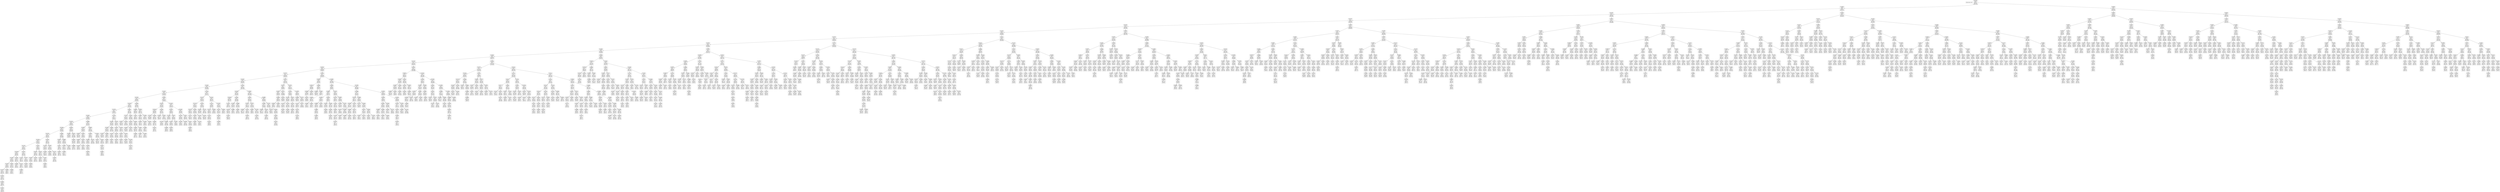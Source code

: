 digraph {
rankdir="TB"
node [shape=box]
stats [label="Objects found: 1935"]
6752666224 [ label = "ID: 67526\n sID: 66224\n obj: 2\n flb: 0,00\n fhb: 607,98\n slb: 0,00\n shb: 1137,92"]
6752666695 [ label = "ID: 67526\n sID: 66695\n obj: 1\n flb: 3,88\n fhb: 557,67\n slb: 0,00\n shb: 1017,52"]
6752667303 [ label = "ID: 67526\n sID: 67303\n obj: 1\n flb: 3,88\n fhb: 515,09\n slb: 0,00\n shb: 979,69"]
6752667557 [ label = "ID: 67526\n sID: 67557\n obj: 1\n flb: 3,88\n fhb: 493,38\n slb: 0,00\n shb: 847,45"]
6752667433 [ label = "ID: 67526\n sID: 67433\n obj: 1\n flb: 3,88\n fhb: 424,93\n slb: 0,00\n shb: 730,39"]
6752666164 [ label = "ID: 67526\n sID: 66164\n obj: 1\n flb: 3,88\n fhb: 365,28\n slb: 0,00\n shb: 685,34"]
6752667476 [ label = "ID: 67526\n sID: 67476\n obj: 1\n flb: 3,88\n fhb: 350,79\n slb: 0,00\n shb: 623,93"]
6752667450 [ label = "ID: 67526\n sID: 67450\n obj: 1\n flb: 3,88\n fhb: 309,11\n slb: 0,00\n shb: 549,85"]
6752666362 [ label = "ID: 67526\n sID: 66362\n obj: 1\n flb: 3,88\n fhb: 280,31\n slb: 0,00\n shb: 463,84"]
6752666568 [ label = "ID: 67526\n sID: 66568\n obj: 1\n flb: 3,88\n fhb: 253,03\n slb: 0,00\n shb: 471,75"]
6752667360 [ label = "ID: 67526\n sID: 67360\n obj: 1\n flb: 3,88\n fhb: 218,76\n slb: 0,00\n shb: 367,94"]
6752667623 [ label = "ID: 67526\n sID: 67623\n obj: 1\n flb: 3,88\n fhb: 185,02\n slb: 0,00\n shb: 338,37"]
6752667270 [ label = "ID: 67526\n sID: 67270\n obj: 1\n flb: 3,88\n fhb: 166,79\n slb: 0,00\n shb: 324,33"]
6752666975 [ label = "ID: 67526\n sID: 66975\n obj: 1\n flb: 3,88\n fhb: 164,87\n slb: 0,00\n shb: 282,52"]
6752666462 [ label = "ID: 67526\n sID: 66462\n obj: 1\n flb: 3,88\n fhb: 159,21\n slb: 0,00\n shb: 253,96"]
6752665921 [ label = "ID: 67526\n sID: 65921\n obj: 1\n flb: 3,88\n fhb: 118,04\n slb: 0,00\n shb: 206,56"]
6752667484 [ label = "ID: 67526\n sID: 67484\n obj: 1\n flb: 3,88\n fhb: 99,79\n slb: 0,00\n shb: 189,12"]
6752665978 [ label = "ID: 67526\n sID: 65978\n obj: 1\n flb: 3,88\n fhb: 97,44\n slb: 0,00\n shb: 186,24"]
6752667709 [ label = "ID: 67526\n sID: 67709\n obj: 1\n flb: 3,88\n fhb: 94,71\n slb: 0,00\n shb: 144,50"]
6752666502 [ label = "ID: 67526\n sID: 66502\n obj: 1\n flb: 3,88\n fhb: 90,68\n slb: 0,00\n shb: 136,23"]
6752666159 [ label = "ID: 67526\n sID: 66159\n obj: 1\n flb: 3,88\n fhb: 58,30\n slb: 0,00\n shb: 109,20"]
6752666863 [ label = "ID: 67526\n sID: 66863\n obj: 1\n flb: 3,88\n fhb: 51,46\n slb: 0,00\n shb: 98,59"]
6752667207 [ label = "ID: 67526\n sID: 67207\n obj: 1\n flb: 3,88\n fhb: 51,22\n slb: 0,00\n shb: 85,41"]
6752666442 [ label = "ID: 67526\n sID: 66442\n obj: 1\n flb: 3,88\n fhb: 47,18\n slb: 0,00\n shb: 66,82"]
6752667527 [ label = "ID: 67526\n sID: 67527\n obj: 1\n flb: 3,88\n fhb: 31,17\n slb: 0,00\n shb: 59,63"]
6752666395 [ label = "ID: 67526\n sID: 66395\n obj: 1\n flb: 3,88\n fhb: 28,80\n slb: 0,00\n shb: 43,67"]
6752665892 [ label = "ID: 67526\n sID: 65892\n obj: 1\n flb: 3,88\n fhb: 20,34\n slb: 0,00\n shb: 36,28"]
6752666018 [ label = "ID: 67526\n sID: 66018\n obj: 1\n flb: 3,88\n fhb: 20,09\n slb: 0,00\n shb: 37,91"]
6752667571 [ label = "ID: 67526\n sID: 67571\n obj: 1\n flb: 3,88\n fhb: 17,89\n slb: 0,00\n shb: 27,43"]
6752667694 [ label = "ID: 67526\n sID: 67694\n obj: 1\n flb: 3,88\n fhb: 14,10\n slb: 0,00\n shb: 17,36"]
6752665980 [ label = "ID: 67526\n sID: 65980\n obj: 1\n flb: 3,88\n fhb: 8,63\n slb: 0,00\n shb: 11,72"]
6752665804 [ label = "ID: 67526\n sID: 65804\n obj: 1\n flb: 3,88\n fhb: 3,88\n slb: 0,00\n shb: 0,00"]
6650666018 [ label = "ID: 66506\n sID: 66018\n obj: 1\n flb: 0,00\n fhb: 0,00\n slb: 6,27\n shb: 6,27"]
6627365892 [ label = "ID: 66273\n sID: 65892\n obj: 1\n flb: 0,00\n fhb: 10,29\n slb: 5,21\n shb: 10,81"]
6652665892 [ label = "ID: 66526\n sID: 65892\n obj: 1\n flb: 0,00\n fhb: 0,00\n slb: 5,21\n shb: 5,21"]
6706966395 [ label = "ID: 67069\n sID: 66395\n obj: 1\n flb: 0,00\n fhb: 16,91\n slb: 5,72\n shb: 14,57"]
6706966682 [ label = "ID: 67069\n sID: 66682\n obj: 1\n flb: 5,37\n fhb: 5,37\n slb: 0,00\n shb: 0,00"]
6727366395 [ label = "ID: 67273\n sID: 66395\n obj: 1\n flb: 0,00\n fhb: 8,87\n slb: 5,72\n shb: 10,73"]
6660866395 [ label = "ID: 66608\n sID: 66395\n obj: 1\n flb: 0,00\n fhb: 0,00\n slb: 5,72\n shb: 5,72"]
6703167527 [ label = "ID: 67031\n sID: 67527\n obj: 1\n flb: 0,00\n fhb: 30,42\n slb: 15,51\n shb: 24,00"]
6703165858 [ label = "ID: 67031\n sID: 65858\n obj: 1\n flb: 7,33\n fhb: 7,33\n slb: 0,00\n shb: 0,00"]
6725267527 [ label = "ID: 67252\n sID: 67527\n obj: 1\n flb: 0,00\n fhb: 12,68\n slb: 15,51\n shb: 15,53"]
6725265889 [ label = "ID: 67252\n sID: 65889\n obj: 1\n flb: 12,68\n fhb: 12,68\n slb: 0,00\n shb: 0,00"]
6607566442 [ label = "ID: 66075\n sID: 66442\n obj: 1\n flb: 0,00\n fhb: 43,34\n slb: 9,32\n shb: 32,60"]
6607567397 [ label = "ID: 66075\n sID: 67397\n obj: 1\n flb: 5,32\n fhb: 20,56\n slb: 0,00\n shb: 17,06"]
6607566667 [ label = "ID: 66075\n sID: 66667\n obj: 1\n flb: 5,32\n fhb: 9,43\n slb: 0,00\n shb: 8,58"]
6607565839 [ label = "ID: 66075\n sID: 65839\n obj: 1\n flb: 5,32\n fhb: 5,32\n slb: 0,00\n shb: 0,00"]
6705967397 [ label = "ID: 67059\n sID: 67397\n obj: 1\n flb: 0,00\n fhb: 0,00\n slb: 15,12\n shb: 15,12"]
6767866442 [ label = "ID: 67678\n sID: 66442\n obj: 1\n flb: 0,00\n fhb: 17,73\n slb: 9,32\n shb: 23,79"]
6767865802 [ label = "ID: 67678\n sID: 65802\n obj: 1\n flb: 5,04\n fhb: 5,04\n slb: 0,00\n shb: 0,00"]
6595766442 [ label = "ID: 65957\n sID: 66442\n obj: 1\n flb: 0,00\n fhb: 10,70\n slb: 9,32\n shb: 17,05"]
6590466442 [ label = "ID: 65904\n sID: 66442\n obj: 1\n flb: 0,00\n fhb: 0,00\n slb: 9,32\n shb: 9,32"]
6735667207 [ label = "ID: 67356\n sID: 67207\n obj: 1\n flb: 0,00\n fhb: 41,31\n slb: 10,23\n shb: 34,56"]
6735667398 [ label = "ID: 67356\n sID: 67398\n obj: 1\n flb: 13,18\n fhb: 18,26\n slb: 0,00\n shb: 24,27"]
6735666353 [ label = "ID: 67356\n sID: 66353\n obj: 1\n flb: 13,18\n fhb: 13,18\n slb: 0,00\n shb: 0,00"]
6580967207 [ label = "ID: 65809\n sID: 67207\n obj: 1\n flb: 0,00\n fhb: 37,90\n slb: 10,23\n shb: 28,81"]
6580967546 [ label = "ID: 65809\n sID: 67546\n obj: 1\n flb: 8,66\n fhb: 8,66\n slb: 0,00\n shb: 0,00"]
6707267207 [ label = "ID: 67072\n sID: 67207\n obj: 1\n flb: 0,00\n fhb: 19,66\n slb: 10,23\n shb: 19,51"]
6635667207 [ label = "ID: 66356\n sID: 67207\n obj: 1\n flb: 0,00\n fhb: 0,00\n slb: 10,23\n shb: 10,23"]
6699766863 [ label = "ID: 66997\n sID: 66863\n obj: 1\n flb: 0,00\n fhb: 60,14\n slb: 18,08\n shb: 39,62"]
6699767121 [ label = "ID: 66997\n sID: 67121\n obj: 1\n flb: 13,13\n fhb: 19,99\n slb: 0,00\n shb: 13,42"]
6642167121 [ label = "ID: 66421\n sID: 67121\n obj: 1\n flb: 0,00\n fhb: 8,90\n slb: 7,46\n shb: 13,42"]
6653067121 [ label = "ID: 66530\n sID: 67121\n obj: 1\n flb: 0,00\n fhb: 0,00\n slb: 7,46\n shb: 7,46"]
6696066863 [ label = "ID: 66960\n sID: 66863\n obj: 1\n flb: 0,00\n fhb: 27,89\n slb: 18,08\n shb: 33,22"]
6696067042 [ label = "ID: 66960\n sID: 67042\n obj: 1\n flb: 10,77\n fhb: 12,97\n slb: 0,00\n shb: 16,57"]
6696067323 [ label = "ID: 66960\n sID: 67323\n obj: 1\n flb: 10,77\n fhb: 10,77\n slb: 0,00\n shb: 0,00"]
6726466863 [ label = "ID: 67264\n sID: 66863\n obj: 1\n flb: 0,00\n fhb: 0,00\n slb: 18,08\n shb: 18,08"]
6612966159 [ label = "ID: 66129\n sID: 66159\n obj: 1\n flb: 0,00\n fhb: 42,36\n slb: 16,95\n shb: 36,31"]
6612966959 [ label = "ID: 66129\n sID: 66959\n obj: 1\n flb: 20,98\n fhb: 20,98\n slb: 0,00\n shb: 0,00"]
6627066159 [ label = "ID: 66270\n sID: 66159\n obj: 1\n flb: 0,00\n fhb: 18,99\n slb: 16,95\n shb: 23,04"]
6627066939 [ label = "ID: 66270\n sID: 66939\n obj: 1\n flb: 12,39\n fhb: 18,99\n slb: 0,00\n shb: 7,34"]
6585066939 [ label = "ID: 65850\n sID: 66939\n obj: 1\n flb: 0,00\n fhb: 0,00\n slb: 7,34\n shb: 7,34"]
6639966502 [ label = "ID: 66399\n sID: 66502\n obj: 1\n flb: 0,00\n fhb: 75,87\n slb: 14,60\n shb: 61,21"]
6639967041 [ label = "ID: 66399\n sID: 67041\n obj: 1\n flb: 10,06\n fhb: 30,55\n slb: 0,00\n shb: 25,91"]
6639966112 [ label = "ID: 66399\n sID: 66112\n obj: 1\n flb: 10,06\n fhb: 10,06\n slb: 0,00\n shb: 0,00"]
6635267041 [ label = "ID: 66352\n sID: 67041\n obj: 1\n flb: 0,00\n fhb: 25,04\n slb: 3,88\n shb: 25,91"]
6635266073 [ label = "ID: 66352\n sID: 66073\n obj: 1\n flb: 9,63\n fhb: 9,63\n slb: 0,00\n shb: 0,00"]
6703267041 [ label = "ID: 67032\n sID: 67041\n obj: 1\n flb: 0,00\n fhb: 10,97\n slb: 3,88\n shb: 12,48"]
6703266687 [ label = "ID: 67032\n sID: 66687\n obj: 1\n flb: 4,92\n fhb: 4,92\n slb: 0,00\n shb: 0,00"]
6738767041 [ label = "ID: 67387\n sID: 67041\n obj: 1\n flb: 0,00\n fhb: 0,00\n slb: 3,88\n shb: 3,88"]
6680966502 [ label = "ID: 66809\n sID: 66502\n obj: 1\n flb: 0,00\n fhb: 61,82\n slb: 14,60\n shb: 53,89"]
6680967506 [ label = "ID: 66809\n sID: 67506\n obj: 1\n flb: 9,90\n fhb: 36,13\n slb: 0,00\n shb: 39,08"]
6680967289 [ label = "ID: 66809\n sID: 67289\n obj: 1\n flb: 9,90\n fhb: 29,74\n slb: 0,00\n shb: 20,67"]
6680967723 [ label = "ID: 66809\n sID: 67723\n obj: 1\n flb: 9,90\n fhb: 14,77\n slb: 0,00\n shb: 4,88"]
6583267723 [ label = "ID: 65832\n sID: 67723\n obj: 1\n flb: 0,00\n fhb: 0,00\n slb: 4,88\n shb: 4,88"]
6700767506 [ label = "ID: 67007\n sID: 67506\n obj: 1\n flb: 0,00\n fhb: 0,00\n slb: 18,26\n shb: 18,26"]
6612766502 [ label = "ID: 66127\n sID: 66502\n obj: 1\n flb: 0,00\n fhb: 35,72\n slb: 14,60\n shb: 25,25"]
6612767118 [ label = "ID: 66127\n sID: 67118\n obj: 1\n flb: 14,28\n fhb: 14,28\n slb: 0,00\n shb: 0,00"]
6611366502 [ label = "ID: 66113\n sID: 66502\n obj: 1\n flb: 0,00\n fhb: 13,25\n slb: 17,05\n shb: 22,35"]
6611366572 [ label = "ID: 66113\n sID: 66572\n obj: 1\n flb: 11,65\n fhb: 13,25\n slb: 0,00\n shb: 5,38"]
6633166572 [ label = "ID: 66331\n sID: 66572\n obj: 1\n flb: 0,00\n fhb: 0,00\n slb: 5,38\n shb: 5,38"]
6759267709 [ label = "ID: 67592\n sID: 67709\n obj: 1\n flb: 0,00\n fhb: 71,11\n slb: 5,57\n shb: 53,92"]
6759266503 [ label = "ID: 67592\n sID: 66503\n obj: 1\n flb: 12,60\n fhb: 40,62\n slb: 0,00\n shb: 46,54"]
6759266400 [ label = "ID: 67592\n sID: 66400\n obj: 1\n flb: 12,60\n fhb: 25,10\n slb: 0,00\n shb: 23,50"]
6759265927 [ label = "ID: 67592\n sID: 65927\n obj: 1\n flb: 13,85\n fhb: 13,85\n slb: 0,00\n shb: 0,00"]
6664266400 [ label = "ID: 66642\n sID: 66400\n obj: 1\n flb: 0,00\n fhb: 9,97\n slb: 5,77\n shb: 12,54"]
6692766400 [ label = "ID: 66927\n sID: 66400\n obj: 1\n flb: 0,00\n fhb: 0,00\n slb: 5,77\n shb: 5,77"]
6584166503 [ label = "ID: 65841\n sID: 66503\n obj: 1\n flb: 0,00\n fhb: 0,00\n slb: 14,46\n shb: 14,46"]
6643267709 [ label = "ID: 66432\n sID: 67709\n obj: 1\n flb: 0,00\n fhb: 61,53\n slb: 5,57\n shb: 53,75"]
6643267021 [ label = "ID: 66432\n sID: 67021\n obj: 1\n flb: 9,91\n fhb: 29,45\n slb: 0,00\n shb: 29,20"]
6643267442 [ label = "ID: 66432\n sID: 67442\n obj: 1\n flb: 9,91\n fhb: 18,00\n slb: 0,00\n shb: 20,29"]
6643267170 [ label = "ID: 66432\n sID: 67170\n obj: 1\n flb: 9,91\n fhb: 9,91\n slb: 0,00\n shb: 0,00"]
6735467021 [ label = "ID: 67354\n sID: 67021\n obj: 1\n flb: 0,00\n fhb: 14,09\n slb: 9,96\n shb: 16,38"]
6718667021 [ label = "ID: 67186\n sID: 67021\n obj: 1\n flb: 0,00\n fhb: 0,00\n slb: 9,96\n shb: 9,96"]
6657867709 [ label = "ID: 66578\n sID: 67709\n obj: 1\n flb: 0,00\n fhb: 27,46\n slb: 5,57\n shb: 27,65"]
6657867563 [ label = "ID: 66578\n sID: 67563\n obj: 1\n flb: 7,34\n fhb: 23,23\n slb: 0,00\n shb: 15,97"]
6657867416 [ label = "ID: 66578\n sID: 67416\n obj: 1\n flb: 7,34\n fhb: 7,34\n slb: 0,00\n shb: 0,00"]
6640167709 [ label = "ID: 66401\n sID: 67709\n obj: 1\n flb: 0,00\n fhb: 32,42\n slb: 5,57\n shb: 26,45"]
6640167367 [ label = "ID: 66401\n sID: 67367\n obj: 1\n flb: 14,62\n fhb: 14,62\n slb: 0,00\n shb: 0,00"]
6765367709 [ label = "ID: 67653\n sID: 67709\n obj: 1\n flb: 0,00\n fhb: 14,19\n slb: 5,57\n shb: 9,34"]
6703767709 [ label = "ID: 67037\n sID: 67709\n obj: 1\n flb: 0,00\n fhb: 0,00\n slb: 5,57\n shb: 5,57"]
6632765978 [ label = "ID: 66327\n sID: 65978\n obj: 1\n flb: 0,00\n fhb: 73,61\n slb: 12,84\n shb: 55,35"]
6632767408 [ label = "ID: 66327\n sID: 67408\n obj: 1\n flb: 13,46\n fhb: 34,31\n slb: 0,00\n shb: 36,04"]
6632766126 [ label = "ID: 66327\n sID: 66126\n obj: 1\n flb: 13,46\n fhb: 13,46\n slb: 0,00\n shb: 0,00"]
6632067408 [ label = "ID: 66320\n sID: 67408\n obj: 1\n flb: 0,00\n fhb: 0,00\n slb: 12,93\n shb: 12,93"]
6637865978 [ label = "ID: 66378\n sID: 65978\n obj: 1\n flb: 0,00\n fhb: 60,63\n slb: 12,84\n shb: 49,45"]
6637867493 [ label = "ID: 66378\n sID: 67493\n obj: 1\n flb: 15,60\n fhb: 24,51\n slb: 0,00\n shb: 18,73"]
6637866818 [ label = "ID: 66378\n sID: 66818\n obj: 1\n flb: 15,60\n fhb: 15,60\n slb: 0,00\n shb: 0,00"]
6730167493 [ label = "ID: 67301\n sID: 67493\n obj: 1\n flb: 0,00\n fhb: 0,00\n slb: 12,15\n shb: 12,15"]
6682265978 [ label = "ID: 66822\n sID: 65978\n obj: 1\n flb: 0,00\n fhb: 33,02\n slb: 12,84\n shb: 28,09"]
6682266888 [ label = "ID: 66822\n sID: 66888\n obj: 1\n flb: 13,62\n fhb: 14,35\n slb: 0,00\n shb: 11,31"]
6645866888 [ label = "ID: 66458\n sID: 66888\n obj: 1\n flb: 0,00\n fhb: 0,00\n slb: 11,31\n shb: 11,31"]
6664165978 [ label = "ID: 66641\n sID: 65978\n obj: 1\n flb: 0,00\n fhb: 36,70\n slb: 12,84\n shb: 20,55"]
6664165947 [ label = "ID: 66641\n sID: 65947\n obj: 1\n flb: 7,74\n fhb: 7,74\n slb: 0,00\n shb: 0,00"]
6768465978 [ label = "ID: 67684\n sID: 65978\n obj: 1\n flb: 0,00\n fhb: 0,00\n slb: 18,72\n shb: 18,72"]
6669467484 [ label = "ID: 66694\n sID: 67484\n obj: 1\n flb: 0,00\n fhb: 89,69\n slb: 11,07\n shb: 76,38"]
6669466876 [ label = "ID: 66694\n sID: 66876\n obj: 1\n flb: 34,15\n fhb: 35,64\n slb: 0,00\n shb: 20,57"]
6625166876 [ label = "ID: 66251\n sID: 66876\n obj: 1\n flb: 0,00\n fhb: 0,00\n slb: 20,57\n shb: 20,57"]
6588167484 [ label = "ID: 65881\n sID: 67484\n obj: 1\n flb: 0,00\n fhb: 57,22\n slb: 11,07\n shb: 51,59"]
6588166234 [ label = "ID: 65881\n sID: 66234\n obj: 1\n flb: 7,64\n fhb: 32,76\n slb: 0,00\n shb: 26,25"]
6588167283 [ label = "ID: 65881\n sID: 67283\n obj: 1\n flb: 7,64\n fhb: 7,64\n slb: 0,00\n shb: 0,00"]
6739066234 [ label = "ID: 67390\n sID: 66234\n obj: 1\n flb: 0,00\n fhb: 5,74\n slb: 8,55\n shb: 12,91"]
6739066886 [ label = "ID: 67390\n sID: 66886\n obj: 1\n flb: 5,74\n fhb: 5,74\n slb: 0,00\n shb: 0,00"]
6638067484 [ label = "ID: 66380\n sID: 67484\n obj: 1\n flb: 0,00\n fhb: 26,75\n slb: 11,07\n shb: 26,79"]
6678167484 [ label = "ID: 66781\n sID: 67484\n obj: 1\n flb: 0,00\n fhb: 0,00\n slb: 11,07\n shb: 11,07"]
6675565921 [ label = "ID: 66755\n sID: 65921\n obj: 1\n flb: 0,00\n fhb: 121,07\n slb: 8,09\n shb: 85,83"]
6675565824 [ label = "ID: 66755\n sID: 65824\n obj: 1\n flb: 22,89\n fhb: 51,30\n slb: 0,00\n shb: 53,60"]
6675565826 [ label = "ID: 66755\n sID: 65826\n obj: 1\n flb: 22,89\n fhb: 39,92\n slb: 0,00\n shb: 26,31"]
6675567365 [ label = "ID: 66755\n sID: 67365\n obj: 1\n flb: 24,68\n fhb: 24,68\n slb: 0,00\n shb: 0,00"]
6616265826 [ label = "ID: 66162\n sID: 65826\n obj: 1\n flb: 0,00\n fhb: 18,80\n slb: 7,34\n shb: 19,90"]
6592665826 [ label = "ID: 65926\n sID: 65826\n obj: 1\n flb: 0,00\n fhb: 11,55\n slb: 7,34\n shb: 11,45"]
6715765826 [ label = "ID: 67157\n sID: 65826\n obj: 1\n flb: 0,00\n fhb: 0,00\n slb: 7,34\n shb: 7,34"]
6769265824 [ label = "ID: 67692\n sID: 65824\n obj: 1\n flb: 0,00\n fhb: 15,27\n slb: 12,94\n shb: 22,75"]
6769266505 [ label = "ID: 67692\n sID: 66505\n obj: 1\n flb: 11,43\n fhb: 11,43\n slb: 0,00\n shb: 0,00"]
6602065824 [ label = "ID: 66020\n sID: 65824\n obj: 1\n flb: 0,00\n fhb: 0,00\n slb: 12,94\n shb: 12,94"]
6750565921 [ label = "ID: 67505\n sID: 65921\n obj: 1\n flb: 0,00\n fhb: 71,18\n slb: 8,09\n shb: 78,02"]
6750566272 [ label = "ID: 67505\n sID: 66272\n obj: 1\n flb: 3,88\n fhb: 49,13\n slb: 0,00\n shb: 50,29"]
6750565930 [ label = "ID: 67505\n sID: 65930\n obj: 1\n flb: 3,88\n fhb: 26,15\n slb: 0,00\n shb: 24,25"]
6750567250 [ label = "ID: 67505\n sID: 67250\n obj: 1\n flb: 3,88\n fhb: 3,88\n slb: 0,00\n shb: 0,00"]
6628865930 [ label = "ID: 66288\n sID: 65930\n obj: 1\n flb: 0,00\n fhb: 3,88\n slb: 12,85\n shb: 13,69"]
6628865862 [ label = "ID: 66288\n sID: 65862\n obj: 1\n flb: 3,88\n fhb: 3,88\n slb: 0,00\n shb: 0,00"]
6593266272 [ label = "ID: 65932\n sID: 66272\n obj: 1\n flb: 0,00\n fhb: 20,93\n slb: 9,59\n shb: 24,25"]
6593267287 [ label = "ID: 65932\n sID: 67287\n obj: 1\n flb: 9,99\n fhb: 20,93\n slb: 0,00\n shb: 13,82"]
6593267443 [ label = "ID: 65932\n sID: 67443\n obj: 1\n flb: 9,99\n fhb: 9,99\n slb: 0,00\n shb: 0,00"]
6706366272 [ label = "ID: 67063\n sID: 66272\n obj: 1\n flb: 0,00\n fhb: 0,00\n slb: 9,59\n shb: 9,59"]
6700965921 [ label = "ID: 67009\n sID: 65921\n obj: 1\n flb: 0,00\n fhb: 43,35\n slb: 8,09\n shb: 47,91"]
6700967159 [ label = "ID: 67009\n sID: 67159\n obj: 1\n flb: 6,45\n fhb: 28,66\n slb: 0,00\n shb: 24,02"]
6700967500 [ label = "ID: 67009\n sID: 67500\n obj: 1\n flb: 6,45\n fhb: 6,45\n slb: 0,00\n shb: 0,00"]
6669667159 [ label = "ID: 66696\n sID: 67159\n obj: 1\n flb: 0,00\n fhb: 0,00\n slb: 15,64\n shb: 15,64"]
6631165921 [ label = "ID: 66311\n sID: 65921\n obj: 1\n flb: 0,00\n fhb: 31,39\n slb: 8,09\n shb: 37,23"]
6677465921 [ label = "ID: 66774\n sID: 65921\n obj: 1\n flb: 0,00\n fhb: 13,28\n slb: 8,09\n shb: 18,56"]
6675965921 [ label = "ID: 66759\n sID: 65921\n obj: 1\n flb: 0,00\n fhb: 0,00\n slb: 8,09\n shb: 8,09"]
6712566462 [ label = "ID: 67125\n sID: 66462\n obj: 1\n flb: 0,00\n fhb: 110,11\n slb: 8,12\n shb: 101,75"]
6712567025 [ label = "ID: 67125\n sID: 67025\n obj: 1\n flb: 15,24\n fhb: 78,16\n slb: 0,00\n shb: 72,62"]
6712567608 [ label = "ID: 67125\n sID: 67608\n obj: 1\n flb: 15,24\n fhb: 50,10\n slb: 0,00\n shb: 36,64"]
6712567333 [ label = "ID: 67125\n sID: 67333\n obj: 1\n flb: 15,24\n fhb: 27,61\n slb: 0,00\n shb: 23,85"]
6712567576 [ label = "ID: 67125\n sID: 67576\n obj: 1\n flb: 15,24\n fhb: 15,24\n slb: 0,00\n shb: 0,00"]
6620767608 [ label = "ID: 66207\n sID: 67608\n obj: 1\n flb: 0,00\n fhb: 20,32\n slb: 15,88\n shb: 22,41"]
6620767649 [ label = "ID: 66207\n sID: 67649\n obj: 1\n flb: 9,54\n fhb: 16,28\n slb: 0,00\n shb: 18,66"]
6620766337 [ label = "ID: 66207\n sID: 66337\n obj: 1\n flb: 9,54\n fhb: 9,54\n slb: 0,00\n shb: 0,00"]
6715267649 [ label = "ID: 67152\n sID: 67649\n obj: 1\n flb: 0,00\n fhb: 0,00\n slb: 5,01\n shb: 5,01"]
6710267608 [ label = "ID: 67102\n sID: 67608\n obj: 1\n flb: 0,00\n fhb: 0,00\n slb: 18,55\n shb: 18,55"]
6676567025 [ label = "ID: 66765\n sID: 67025\n obj: 1\n flb: 0,00\n fhb: 39,16\n slb: 12,58\n shb: 47,80"]
6676565931 [ label = "ID: 66765\n sID: 65931\n obj: 1\n flb: 14,80\n fhb: 18,68\n slb: 0,00\n shb: 16,07"]
6676567456 [ label = "ID: 66765\n sID: 67456\n obj: 1\n flb: 14,80\n fhb: 14,80\n slb: 0,00\n shb: 0,00"]
6771667025 [ label = "ID: 67716\n sID: 67025\n obj: 1\n flb: 0,00\n fhb: 0,00\n slb: 12,58\n shb: 12,58"]
6747266462 [ label = "ID: 67472\n sID: 66462\n obj: 1\n flb: 0,00\n fhb: 70,99\n slb: 8,12\n shb: 79,10"]
6747266508 [ label = "ID: 67472\n sID: 66508\n obj: 1\n flb: 3,99\n fhb: 39,60\n slb: 0,00\n shb: 37,57"]
6747267644 [ label = "ID: 67472\n sID: 67644\n obj: 1\n flb: 3,99\n fhb: 24,20\n slb: 0,00\n shb: 25,78"]
6747266008 [ label = "ID: 67472\n sID: 66008\n obj: 1\n flb: 3,99\n fhb: 15,26\n slb: 0,00\n shb: 13,83"]
6747266926 [ label = "ID: 67472\n sID: 66926\n obj: 1\n flb: 3,99\n fhb: 3,99\n slb: 0,00\n shb: 0,00"]
6601066508 [ label = "ID: 66010\n sID: 66508\n obj: 1\n flb: 0,00\n fhb: 0,00\n slb: 19,51\n shb: 19,51"]
6709766462 [ label = "ID: 67097\n sID: 66462\n obj: 1\n flb: 0,00\n fhb: 27,92\n slb: 8,12\n shb: 33,80"]
6709767134 [ label = "ID: 67097\n sID: 67134\n obj: 1\n flb: 8,70\n fhb: 17,20\n slb: 0,00\n shb: 20,17"]
6709767332 [ label = "ID: 67097\n sID: 67332\n obj: 1\n flb: 8,70\n fhb: 10,40\n slb: 0,00\n shb: 1,87"]
6658867332 [ label = "ID: 66588\n sID: 67332\n obj: 1\n flb: 0,00\n fhb: 0,00\n slb: 1,87\n shb: 1,87"]
6681466462 [ label = "ID: 66814\n sID: 66462\n obj: 1\n flb: 0,00\n fhb: 0,00\n slb: 8,12\n shb: 8,12"]
6720666975 [ label = "ID: 67206\n sID: 66975\n obj: 1\n flb: 0,00\n fhb: 163,02\n slb: 18,32\n shb: 122,38"]
6720665997 [ label = "ID: 67206\n sID: 65997\n obj: 1\n flb: 20,08\n fhb: 73,44\n slb: 0,00\n shb: 53,80"]
6720666655 [ label = "ID: 67206\n sID: 66655\n obj: 1\n flb: 20,08\n fhb: 27,65\n slb: 0,00\n shb: 14,76"]
6729266655 [ label = "ID: 67292\n sID: 66655\n obj: 1\n flb: 0,00\n fhb: 0,00\n slb: 14,76\n shb: 14,76"]
6756265997 [ label = "ID: 67562\n sID: 65997\n obj: 1\n flb: 0,00\n fhb: 36,98\n slb: 10,18\n shb: 46,99"]
6756266930 [ label = "ID: 67562\n sID: 66930\n obj: 1\n flb: 12,54\n fhb: 31,95\n slb: 0,00\n shb: 24,75"]
6756267239 [ label = "ID: 67562\n sID: 67239\n obj: 1\n flb: 12,54\n fhb: 15,95\n slb: 0,00\n shb: 12,59"]
6756266531 [ label = "ID: 67562\n sID: 66531\n obj: 1\n flb: 12,54\n fhb: 12,54\n slb: 0,00\n shb: 0,00"]
6689666930 [ label = "ID: 66896\n sID: 66930\n obj: 1\n flb: 0,00\n fhb: 0,00\n slb: 7,84\n shb: 7,84"]
6686865997 [ label = "ID: 66868\n sID: 65997\n obj: 1\n flb: 0,00\n fhb: 13,94\n slb: 10,18\n shb: 22,92"]
6654365997 [ label = "ID: 66543\n sID: 65997\n obj: 1\n flb: 0,00\n fhb: 0,00\n slb: 10,18\n shb: 10,18"]
6606166975 [ label = "ID: 66061\n sID: 66975\n obj: 1\n flb: 0,00\n fhb: 107,99\n slb: 18,32\n shb: 100,53"]
6606167575 [ label = "ID: 66061\n sID: 67575\n obj: 1\n flb: 17,78\n fhb: 63,33\n slb: 0,00\n shb: 71,88"]
6606167000 [ label = "ID: 66061\n sID: 67000\n obj: 1\n flb: 17,78\n fhb: 35,70\n slb: 0,00\n shb: 33,54"]
6606166909 [ label = "ID: 66061\n sID: 66909\n obj: 1\n flb: 17,78\n fhb: 17,78\n slb: 0,00\n shb: 0,00"]
6733167000 [ label = "ID: 67331\n sID: 67000\n obj: 1\n flb: 0,00\n fhb: 33,34\n slb: 14,76\n shb: 33,54"]
6587667000 [ label = "ID: 65876\n sID: 67000\n obj: 1\n flb: 0,00\n fhb: 0,00\n slb: 14,76\n shb: 14,76"]
6634067575 [ label = "ID: 66340\n sID: 67575\n obj: 1\n flb: 0,00\n fhb: 42,00\n slb: 11,39\n shb: 48,23"]
6634066015 [ label = "ID: 66340\n sID: 66015\n obj: 1\n flb: 5,52\n fhb: 5,52\n slb: 0,00\n shb: 0,00"]
6749667575 [ label = "ID: 67496\n sID: 67575\n obj: 1\n flb: 0,00\n fhb: 11,45\n slb: 11,39\n shb: 15,00"]
6646467575 [ label = "ID: 66464\n sID: 67575\n obj: 1\n flb: 0,00\n fhb: 0,00\n slb: 11,39\n shb: 11,39"]
6698266975 [ label = "ID: 66982\n sID: 66975\n obj: 1\n flb: 0,00\n fhb: 91,94\n slb: 18,32\n shb: 65,64"]
6698265801 [ label = "ID: 66982\n sID: 65801\n obj: 1\n flb: 17,72\n fhb: 26,57\n slb: 0,00\n shb: 29,69"]
6698266795 [ label = "ID: 66982\n sID: 66795\n obj: 1\n flb: 17,72\n fhb: 17,72\n slb: 0,00\n shb: 0,00"]
6714865801 [ label = "ID: 67148\n sID: 65801\n obj: 1\n flb: 0,00\n fhb: 31,02\n slb: 13,23\n shb: 19,89"]
6595365801 [ label = "ID: 65953\n sID: 65801\n obj: 1\n flb: 0,00\n fhb: 0,00\n slb: 13,23\n shb: 13,23"]
6747066975 [ label = "ID: 67470\n sID: 66975\n obj: 1\n flb: 0,00\n fhb: 79,58\n slb: 18,32\n shb: 55,04"]
6747067399 [ label = "ID: 67470\n sID: 67399\n obj: 1\n flb: 22,47\n fhb: 22,47\n slb: 0,00\n shb: 0,00"]
6642766975 [ label = "ID: 66427\n sID: 66975\n obj: 1\n flb: 0,00\n fhb: 42,80\n slb: 18,32\n shb: 33,73"]
6667566975 [ label = "ID: 66675\n sID: 66975\n obj: 1\n flb: 0,00\n fhb: 22,36\n slb: 18,32\n shb: 18,39"]
6710766975 [ label = "ID: 67107\n sID: 66975\n obj: 1\n flb: 0,00\n fhb: 0,00\n slb: 18,32\n shb: 18,32"]
6687567270 [ label = "ID: 66875\n sID: 67270\n obj: 1\n flb: 0,00\n fhb: 132,87\n slb: 24,75\n shb: 122,09"]
6687567101 [ label = "ID: 66875\n sID: 67101\n obj: 1\n flb: 9,61\n fhb: 69,61\n slb: 0,00\n shb: 65,20"]
6687566167 [ label = "ID: 66875\n sID: 66167\n obj: 1\n flb: 9,61\n fhb: 43,05\n slb: 0,00\n shb: 34,37"]
6687565993 [ label = "ID: 66875\n sID: 65993\n obj: 1\n flb: 9,61\n fhb: 22,58\n slb: 0,00\n shb: 18,73"]
6687566398 [ label = "ID: 66875\n sID: 66398\n obj: 1\n flb: 9,61\n fhb: 9,61\n slb: 0,00\n shb: 0,00"]
6598765993 [ label = "ID: 65987\n sID: 65993\n obj: 1\n flb: 0,00\n fhb: 0,00\n slb: 18,23\n shb: 18,23"]
6679267101 [ label = "ID: 66792\n sID: 67101\n obj: 1\n flb: 0,00\n fhb: 29,29\n slb: 29,69\n shb: 39,68"]
6679267265 [ label = "ID: 66792\n sID: 67265\n obj: 1\n flb: 29,29\n fhb: 29,29\n slb: 0,00\n shb: 0,00"]
6728467270 [ label = "ID: 67284\n sID: 67270\n obj: 1\n flb: 0,00\n fhb: 74,15\n slb: 24,75\n shb: 85,55"]
6728466183 [ label = "ID: 67284\n sID: 66183\n obj: 1\n flb: 12,54\n fhb: 58,67\n slb: 0,00\n shb: 59,98"]
6728467038 [ label = "ID: 67284\n sID: 67038\n obj: 1\n flb: 12,54\n fhb: 44,93\n slb: 0,00\n shb: 33,97"]
6728467198 [ label = "ID: 67284\n sID: 67198\n obj: 1\n flb: 12,54\n fhb: 23,97\n slb: 0,00\n shb: 22,74"]
6728466557 [ label = "ID: 67284\n sID: 66557\n obj: 1\n flb: 12,54\n fhb: 12,54\n slb: 0,00\n shb: 0,00"]
6732267038 [ label = "ID: 67322\n sID: 67038\n obj: 1\n flb: 0,00\n fhb: 15,99\n slb: 17,49\n shb: 20,70"]
6732266894 [ label = "ID: 67322\n sID: 66894\n obj: 1\n flb: 15,99\n fhb: 15,99\n slb: 0,00\n shb: 0,00"]
6672766183 [ label = "ID: 66727\n sID: 66183\n obj: 1\n flb: 0,00\n fhb: 26,35\n slb: 13,07\n shb: 29,12"]
6721966183 [ label = "ID: 67219\n sID: 66183\n obj: 1\n flb: 0,00\n fhb: 13,56\n slb: 13,07\n shb: 19,80"]
6768866183 [ label = "ID: 67688\n sID: 66183\n obj: 1\n flb: 0,00\n fhb: 0,00\n slb: 13,07\n shb: 13,07"]
6636967270 [ label = "ID: 66369\n sID: 67270\n obj: 1\n flb: 0,00\n fhb: 62,55\n slb: 24,75\n shb: 63,15"]
6636966298 [ label = "ID: 66369\n sID: 66298\n obj: 1\n flb: 19,91\n fhb: 19,91\n slb: 0,00\n shb: 0,00"]
6713367270 [ label = "ID: 67133\n sID: 67270\n obj: 1\n flb: 0,00\n fhb: 33,25\n slb: 24,75\n shb: 31,20"]
6713366293 [ label = "ID: 67133\n sID: 66293\n obj: 1\n flb: 8,64\n fhb: 24,78\n slb: 0,00\n shb: 27,27"]
6713367553 [ label = "ID: 67133\n sID: 67553\n obj: 1\n flb: 8,64\n fhb: 9,55\n slb: 0,00\n shb: 13,94"]
6713366056 [ label = "ID: 67133\n sID: 66056\n obj: 1\n flb: 8,64\n fhb: 8,64\n slb: 0,00\n shb: 0,00"]
6679367270 [ label = "ID: 66793\n sID: 67270\n obj: 1\n flb: 0,00\n fhb: 0,00\n slb: 30,64\n shb: 30,64"]
6691067623 [ label = "ID: 66910\n sID: 67623\n obj: 1\n flb: 0,00\n fhb: 229,49\n slb: 18,98\n shb: 164,17"]
6691065807 [ label = "ID: 66910\n sID: 65807\n obj: 1\n flb: 9,66\n fhb: 83,57\n slb: 0,00\n shb: 78,01"]
6691065792 [ label = "ID: 66910\n sID: 65792\n obj: 1\n flb: 9,66\n fhb: 36,98\n slb: 0,00\n shb: 28,89"]
6691066838 [ label = "ID: 66910\n sID: 66838\n obj: 1\n flb: 9,66\n fhb: 19,83\n slb: 0,00\n shb: 17,77"]
6691067410 [ label = "ID: 66910\n sID: 67410\n obj: 1\n flb: 9,66\n fhb: 9,66\n slb: 0,00\n shb: 0,00"]
6655665792 [ label = "ID: 66556\n sID: 65792\n obj: 1\n flb: 0,00\n fhb: 0,00\n slb: 22,27\n shb: 22,27"]
6688465807 [ label = "ID: 66884\n sID: 65807\n obj: 1\n flb: 0,00\n fhb: 38,44\n slb: 8,11\n shb: 37,12"]
6688465948 [ label = "ID: 66884\n sID: 65948\n obj: 1\n flb: 23,26\n fhb: 23,26\n slb: 0,00\n shb: 0,00"]
6594265807 [ label = "ID: 65942\n sID: 65807\n obj: 1\n flb: 0,00\n fhb: 33,27\n slb: 8,11\n shb: 27,71"]
6585465807 [ label = "ID: 65854\n sID: 65807\n obj: 1\n flb: 0,00\n fhb: 19,55\n slb: 8,11\n shb: 13,36"]
6585466942 [ label = "ID: 65854\n sID: 66942\n obj: 1\n flb: 5,73\n fhb: 5,73\n slb: 0,00\n shb: 0,00"]
6661565807 [ label = "ID: 66615\n sID: 65807\n obj: 1\n flb: 0,00\n fhb: 0,00\n slb: 8,11\n shb: 8,11"]
6668067623 [ label = "ID: 66680\n sID: 67623\n obj: 1\n flb: 0,00\n fhb: 155,24\n slb: 18,98\n shb: 121,09"]
6668066274 [ label = "ID: 66680\n sID: 66274\n obj: 1\n flb: 3,98\n fhb: 85,27\n slb: 0,00\n shb: 88,10"]
6668065855 [ label = "ID: 66680\n sID: 65855\n obj: 1\n flb: 3,98\n fhb: 57,97\n slb: 0,00\n shb: 57,20"]
6668067281 [ label = "ID: 66680\n sID: 67281\n obj: 1\n flb: 3,98\n fhb: 31,03\n slb: 0,00\n shb: 32,41"]
6668066698 [ label = "ID: 66680\n sID: 66698\n obj: 1\n flb: 3,98\n fhb: 21,39\n slb: 0,00\n shb: 27,30"]
6668066981 [ label = "ID: 66680\n sID: 66981\n obj: 1\n flb: 3,98\n fhb: 16,30\n slb: 0,00\n shb: 19,56"]
6668066678 [ label = "ID: 66680\n sID: 66678\n obj: 1\n flb: 3,98\n fhb: 3,98\n slb: 0,00\n shb: 0,00"]
6585767281 [ label = "ID: 65857\n sID: 67281\n obj: 1\n flb: 0,00\n fhb: 0,00\n slb: 26,07\n shb: 26,07"]
6672965855 [ label = "ID: 66729\n sID: 65855\n obj: 1\n flb: 0,00\n fhb: 38,57\n slb: 7,85\n shb: 34,21"]
6672966302 [ label = "ID: 66729\n sID: 66302\n obj: 1\n flb: 8,09\n fhb: 22,60\n slb: 0,00\n shb: 15,42"]
6672965936 [ label = "ID: 66729\n sID: 65936\n obj: 1\n flb: 8,09\n fhb: 8,09\n slb: 0,00\n shb: 0,00"]
6676665855 [ label = "ID: 66766\n sID: 65855\n obj: 1\n flb: 0,00\n fhb: 17,48\n slb: 7,85\n shb: 18,67"]
6739365855 [ label = "ID: 67393\n sID: 65855\n obj: 1\n flb: 0,00\n fhb: 20,47\n slb: 7,85\n shb: 16,47"]
6758165855 [ label = "ID: 67581\n sID: 65855\n obj: 1\n flb: 0,00\n fhb: 0,00\n slb: 7,85\n shb: 7,85"]
6708566274 [ label = "ID: 67085\n sID: 66274\n obj: 1\n flb: 0,00\n fhb: 49,20\n slb: 4,99\n shb: 53,16"]
6708567720 [ label = "ID: 67085\n sID: 67720\n obj: 1\n flb: 3,40\n fhb: 26,79\n slb: 0,00\n shb: 27,01"]
6708566844 [ label = "ID: 67085\n sID: 66844\n obj: 1\n flb: 3,40\n fhb: 17,00\n slb: 0,00\n shb: 14,58"]
6708565845 [ label = "ID: 67085\n sID: 65845\n obj: 1\n flb: 3,40\n fhb: 3,40\n slb: 0,00\n shb: 0,00"]
6659966274 [ label = "ID: 66599\n sID: 66274\n obj: 1\n flb: 0,00\n fhb: 32,99\n slb: 4,99\n shb: 37,88"]
6659967699 [ label = "ID: 66599\n sID: 67699\n obj: 1\n flb: 14,35\n fhb: 14,35\n slb: 0,00\n shb: 0,00"]
6702966274 [ label = "ID: 67029\n sID: 66274\n obj: 1\n flb: 0,00\n fhb: 0,00\n slb: 4,99\n shb: 4,99"]
6759667623 [ label = "ID: 67596\n sID: 67623\n obj: 1\n flb: 0,00\n fhb: 97,36\n slb: 18,98\n shb: 96,66"]
6759666996 [ label = "ID: 67596\n sID: 66996\n obj: 1\n flb: 7,16\n fhb: 57,64\n slb: 0,00\n shb: 81,62"]
6759667316 [ label = "ID: 67596\n sID: 67316\n obj: 1\n flb: 7,16\n fhb: 47,47\n slb: 0,00\n shb: 57,73"]
6759666879 [ label = "ID: 67596\n sID: 66879\n obj: 1\n flb: 7,16\n fhb: 37,25\n slb: 0,00\n shb: 31,61"]
6759667177 [ label = "ID: 67596\n sID: 67177\n obj: 1\n flb: 7,16\n fhb: 26,37\n slb: 0,00\n shb: 33,96"]
6759666199 [ label = "ID: 67596\n sID: 66199\n obj: 1\n flb: 7,16\n fhb: 21,69\n slb: 0,00\n shb: 21,13"]
6759667471 [ label = "ID: 67596\n sID: 67471\n obj: 1\n flb: 7,16\n fhb: 7,16\n slb: 0,00\n shb: 0,00"]
6628066879 [ label = "ID: 66280\n sID: 66879\n obj: 1\n flb: 0,00\n fhb: 5,38\n slb: 18,08\n shb: 22,95"]
6628066132 [ label = "ID: 66280\n sID: 66132\n obj: 1\n flb: 5,38\n fhb: 5,38\n slb: 0,00\n shb: 0,00"]
6609367316 [ label = "ID: 66093\n sID: 67316\n obj: 1\n flb: 0,00\n fhb: 34,74\n slb: 9,79\n shb: 36,17"]
6609366049 [ label = "ID: 66093\n sID: 66049\n obj: 1\n flb: 8,16\n fhb: 18,52\n slb: 0,00\n shb: 19,04"]
6609366306 [ label = "ID: 66093\n sID: 66306\n obj: 1\n flb: 8,16\n fhb: 8,16\n slb: 0,00\n shb: 0,00"]
6628966049 [ label = "ID: 66289\n sID: 66049\n obj: 1\n flb: 0,00\n fhb: 0,00\n slb: 14,40\n shb: 14,40"]
6701167316 [ label = "ID: 67011\n sID: 67316\n obj: 1\n flb: 0,00\n fhb: 11,58\n slb: 9,79\n shb: 12,79"]
6724067316 [ label = "ID: 67240\n sID: 67316\n obj: 1\n flb: 0,00\n fhb: 0,00\n slb: 9,79\n shb: 9,79"]
6768566996 [ label = "ID: 67685\n sID: 66996\n obj: 1\n flb: 0,00\n fhb: 45,24\n slb: 8,29\n shb: 45,22"]
6768567722 [ label = "ID: 67685\n sID: 67722\n obj: 1\n flb: 14,90\n fhb: 14,90\n slb: 0,00\n shb: 0,00"]
6647066996 [ label = "ID: 66470\n sID: 66996\n obj: 1\n flb: 0,00\n fhb: 19,90\n slb: 8,29\n shb: 26,11"]
6647067710 [ label = "ID: 66470\n sID: 67710\n obj: 1\n flb: 5,79\n fhb: 13,16\n slb: 0,00\n shb: 8,76"]
6647065871 [ label = "ID: 66470\n sID: 65871\n obj: 1\n flb: 5,79\n fhb: 5,79\n slb: 0,00\n shb: 0,00"]
6710467710 [ label = "ID: 67104\n sID: 67710\n obj: 1\n flb: 0,00\n fhb: 0,00\n slb: 6,78\n shb: 6,78"]
6681766996 [ label = "ID: 66817\n sID: 66996\n obj: 1\n flb: 0,00\n fhb: 10,55\n slb: 8,29\n shb: 11,01"]
6681766151 [ label = "ID: 66817\n sID: 66151\n obj: 1\n flb: 4,69\n fhb: 4,69\n slb: 0,00\n shb: 0,00"]
6751966996 [ label = "ID: 67519\n sID: 66996\n obj: 1\n flb: 0,00\n fhb: 0,00\n slb: 8,29\n shb: 8,29"]
6603567623 [ label = "ID: 66035\n sID: 67623\n obj: 1\n flb: 0,00\n fhb: 65,84\n slb: 18,98\n shb: 62,16"]
6603567395 [ label = "ID: 66035\n sID: 67395\n obj: 1\n flb: 8,13\n fhb: 36,64\n slb: 0,00\n shb: 51,40"]
6603565829 [ label = "ID: 66035\n sID: 65829\n obj: 1\n flb: 8,13\n fhb: 35,08\n slb: 0,00\n shb: 33,93"]
6603566966 [ label = "ID: 66035\n sID: 66966\n obj: 1\n flb: 8,13\n fhb: 16,17\n slb: 0,00\n shb: 11,55"]
6603567449 [ label = "ID: 66035\n sID: 67449\n obj: 1\n flb: 8,13\n fhb: 8,13\n slb: 0,00\n shb: 0,00"]
6584365829 [ label = "ID: 65843\n sID: 65829\n obj: 1\n flb: 0,00\n fhb: 12,48\n slb: 3,55\n shb: 15,12"]
6584366203 [ label = "ID: 65843\n sID: 66203\n obj: 1\n flb: 3,74\n fhb: 3,74\n slb: 0,00\n shb: 0,00"]
6695265829 [ label = "ID: 66952\n sID: 65829\n obj: 1\n flb: 0,00\n fhb: 0,00\n slb: 3,55\n shb: 3,55"]
6642067395 [ label = "ID: 66420\n sID: 67395\n obj: 1\n flb: 0,00\n fhb: 13,65\n slb: 6,68\n shb: 18,10"]
6642067466 [ label = "ID: 66420\n sID: 67466\n obj: 1\n flb: 7,57\n fhb: 7,57\n slb: 0,00\n shb: 0,00"]
6771267395 [ label = "ID: 67712\n sID: 67395\n obj: 1\n flb: 0,00\n fhb: 0,00\n slb: 6,68\n shb: 6,68"]
6615867623 [ label = "ID: 66158\n sID: 67623\n obj: 1\n flb: 0,00\n fhb: 44,86\n slb: 18,98\n shb: 49,71"]
6615867361 [ label = "ID: 66158\n sID: 67361\n obj: 1\n flb: 4,73\n fhb: 17,27\n slb: 0,00\n shb: 14,35"]
6615867154 [ label = "ID: 66158\n sID: 67154\n obj: 1\n flb: 4,73\n fhb: 14,09\n slb: 0,00\n shb: 15,35"]
6615865842 [ label = "ID: 66158\n sID: 65842\n obj: 1\n flb: 4,73\n fhb: 7,90\n slb: 0,00\n shb: 8,17"]
6615867672 [ label = "ID: 66158\n sID: 67672\n obj: 1\n flb: 4,73\n fhb: 4,73\n slb: 0,00\n shb: 0,00"]
6583067623 [ label = "ID: 65830\n sID: 67623\n obj: 1\n flb: 0,00\n fhb: 35,02\n slb: 18,98\n shb: 25,42"]
6583066419 [ label = "ID: 65830\n sID: 66419\n obj: 1\n flb: 21,21\n fhb: 21,21\n slb: 0,00\n shb: 0,00"]
6770667623 [ label = "ID: 67706\n sID: 67623\n obj: 1\n flb: 0,00\n fhb: 0,00\n slb: 18,98\n shb: 18,98"]
6690767360 [ label = "ID: 66907\n sID: 67360\n obj: 1\n flb: 0,00\n fhb: 230,08\n slb: 20,66\n shb: 165,66"]
6690766647 [ label = "ID: 66907\n sID: 66647\n obj: 1\n flb: 14,28\n fhb: 90,71\n slb: 0,00\n shb: 80,97"]
6690766616 [ label = "ID: 66907\n sID: 66616\n obj: 1\n flb: 14,28\n fhb: 53,95\n slb: 0,00\n shb: 43,79"]
6690766515 [ label = "ID: 66907\n sID: 66515\n obj: 1\n flb: 14,28\n fhb: 26,65\n slb: 0,00\n shb: 23,23"]
6690766880 [ label = "ID: 66907\n sID: 66880\n obj: 1\n flb: 14,28\n fhb: 14,28\n slb: 0,00\n shb: 0,00"]
6627966515 [ label = "ID: 66279\n sID: 66515\n obj: 1\n flb: 0,00\n fhb: 0,00\n slb: 8,29\n shb: 8,29"]
6642866616 [ label = "ID: 66428\n sID: 66616\n obj: 1\n flb: 0,00\n fhb: 17,10\n slb: 16,20\n shb: 25,82"]
6629766616 [ label = "ID: 66297\n sID: 66616\n obj: 1\n flb: 0,00\n fhb: 0,00\n slb: 16,20\n shb: 16,20"]
6674066647 [ label = "ID: 66740\n sID: 66647\n obj: 1\n flb: 0,00\n fhb: 50,46\n slb: 27,44\n shb: 60,08"]
6674067235 [ label = "ID: 66740\n sID: 67235\n obj: 1\n flb: 9,62\n fhb: 36,40\n slb: 0,00\n shb: 41,29"]
6674065903 [ label = "ID: 66740\n sID: 65903\n obj: 1\n flb: 9,62\n fhb: 9,62\n slb: 0,00\n shb: 0,00"]
6597666647 [ label = "ID: 65976\n sID: 66647\n obj: 1\n flb: 0,00\n fhb: 15,14\n slb: 27,44\n shb: 40,42"]
6597666836 [ label = "ID: 65976\n sID: 66836\n obj: 1\n flb: 15,14\n fhb: 15,14\n slb: 0,00\n shb: 0,00"]
6633867360 [ label = "ID: 66338\n sID: 67360\n obj: 1\n flb: 0,00\n fhb: 170,85\n slb: 20,66\n shb: 146,17"]
6633867362 [ label = "ID: 66338\n sID: 67362\n obj: 1\n flb: 13,73\n fhb: 98,07\n slb: 0,00\n shb: 84,37"]
6633866471 [ label = "ID: 66338\n sID: 66471\n obj: 1\n flb: 13,73\n fhb: 72,38\n slb: 0,00\n shb: 65,02"]
6633867370 [ label = "ID: 66338\n sID: 67370\n obj: 1\n flb: 13,73\n fhb: 45,50\n slb: 0,00\n shb: 38,70"]
6633867564 [ label = "ID: 66338\n sID: 67564\n obj: 1\n flb: 13,73\n fhb: 29,74\n slb: 0,00\n shb: 24,84"]
6633866679 [ label = "ID: 66338\n sID: 66679\n obj: 1\n flb: 13,73\n fhb: 13,73\n slb: 0,00\n shb: 0,00"]
6587367370 [ label = "ID: 65873\n sID: 67370\n obj: 1\n flb: 0,00\n fhb: 0,00\n slb: 17,89\n shb: 17,89"]
6586366471 [ label = "ID: 65863\n sID: 66471\n obj: 1\n flb: 0,00\n fhb: 27,30\n slb: 12,37\n shb: 38,96"]
6586367274 [ label = "ID: 65863\n sID: 67274\n obj: 1\n flb: 5,06\n fhb: 5,06\n slb: 0,00\n shb: 0,00"]
6736466471 [ label = "ID: 67364\n sID: 66471\n obj: 1\n flb: 0,00\n fhb: 0,00\n slb: 12,37\n shb: 12,37"]
6695367362 [ label = "ID: 66953\n sID: 67362\n obj: 1\n flb: 0,00\n fhb: 33,09\n slb: 30,81\n shb: 45,82"]
6695366237 [ label = "ID: 66953\n sID: 66237\n obj: 1\n flb: 21,51\n fhb: 33,09\n slb: 0,00\n shb: 13,07"]
6583766237 [ label = "ID: 65837\n sID: 66237\n obj: 1\n flb: 0,00\n fhb: 0,00\n slb: 13,07\n shb: 13,07"]
6763267360 [ label = "ID: 67632\n sID: 67360\n obj: 1\n flb: 0,00\n fhb: 87,46\n slb: 20,66\n shb: 96,58"]
6763266974 [ label = "ID: 67632\n sID: 66974\n obj: 1\n flb: 18,22\n fhb: 72,22\n slb: 0,00\n shb: 69,37"]
6763266414 [ label = "ID: 67632\n sID: 66414\n obj: 1\n flb: 18,22\n fhb: 47,10\n slb: 0,00\n shb: 37,63"]
6763266722 [ label = "ID: 67632\n sID: 66722\n obj: 1\n flb: 18,22\n fhb: 18,22\n slb: 0,00\n shb: 0,00"]
6757866414 [ label = "ID: 67578\n sID: 66414\n obj: 1\n flb: 0,00\n fhb: 37,68\n slb: 22,63\n shb: 30,92"]
6757866497 [ label = "ID: 67578\n sID: 66497\n obj: 1\n flb: 5,75\n fhb: 5,75\n slb: 0,00\n shb: 0,00"]
6745566414 [ label = "ID: 67455\n sID: 66414\n obj: 1\n flb: 0,00\n fhb: 0,00\n slb: 22,63\n shb: 22,63"]
6589467360 [ label = "ID: 65894\n sID: 67360\n obj: 1\n flb: 0,00\n fhb: 95,03\n slb: 20,66\n shb: 71,81"]
6589466005 [ label = "ID: 65894\n sID: 66005\n obj: 1\n flb: 11,79\n fhb: 41,14\n slb: 0,00\n shb: 36,06"]
6589467598 [ label = "ID: 65894\n sID: 67598\n obj: 1\n flb: 11,79\n fhb: 11,79\n slb: 0,00\n shb: 0,00"]
6653466005 [ label = "ID: 66534\n sID: 66005\n obj: 1\n flb: 0,00\n fhb: 16,66\n slb: 15,05\n shb: 26,94"]
6727966005 [ label = "ID: 67279\n sID: 66005\n obj: 1\n flb: 0,00\n fhb: 0,00\n slb: 15,05\n shb: 15,05"]
6665867360 [ label = "ID: 66658\n sID: 67360\n obj: 1\n flb: 0,00\n fhb: 50,82\n slb: 20,66\n shb: 49,85"]
6665866086 [ label = "ID: 66658\n sID: 66086\n obj: 1\n flb: 20,01\n fhb: 34,53\n slb: 0,00\n shb: 48,36"]
6665867540 [ label = "ID: 66658\n sID: 67540\n obj: 1\n flb: 20,01\n fhb: 25,83\n slb: 0,00\n shb: 18,48"]
6581967540 [ label = "ID: 65819\n sID: 67540\n obj: 1\n flb: 0,00\n fhb: 20,14\n slb: 7,18\n shb: 18,48"]
6595267540 [ label = "ID: 65952\n sID: 67540\n obj: 1\n flb: 0,00\n fhb: 0,00\n slb: 7,18\n shb: 7,18"]
6693667360 [ label = "ID: 66936\n sID: 67360\n obj: 1\n flb: 0,00\n fhb: 0,00\n slb: 20,66\n shb: 20,66"]
6707566568 [ label = "ID: 67075\n sID: 66568\n obj: 1\n flb: 0,00\n fhb: 270,90\n slb: 13,44\n shb: 186,09"]
6707567702 [ label = "ID: 67075\n sID: 67702\n obj: 1\n flb: 15,53\n fhb: 113,23\n slb: 0,00\n shb: 111,98"]
6707565886 [ label = "ID: 67075\n sID: 65886\n obj: 1\n flb: 15,53\n fhb: 90,22\n slb: 0,00\n shb: 77,55"]
6707567028 [ label = "ID: 67075\n sID: 67028\n obj: 1\n flb: 15,53\n fhb: 46,14\n slb: 0,00\n shb: 42,39"]
6707566895 [ label = "ID: 67075\n sID: 66895\n obj: 1\n flb: 15,53\n fhb: 40,85\n slb: 0,00\n shb: 26,33"]
6707566412 [ label = "ID: 67075\n sID: 66412\n obj: 1\n flb: 15,53\n fhb: 15,53\n slb: 0,00\n shb: 0,00"]
6733766895 [ label = "ID: 67337\n sID: 66895\n obj: 1\n flb: 0,00\n fhb: 0,00\n slb: 12,57\n shb: 12,57"]
6759967028 [ label = "ID: 67599\n sID: 67028\n obj: 1\n flb: 0,00\n fhb: 0,00\n slb: 24,98\n shb: 24,98"]
6624565886 [ label = "ID: 66245\n sID: 65886\n obj: 1\n flb: 0,00\n fhb: 34,11\n slb: 19,44\n shb: 42,69"]
6624566116 [ label = "ID: 66245\n sID: 66116\n obj: 1\n flb: 25,37\n fhb: 25,37\n slb: 0,00\n shb: 0,00"]
6680265886 [ label = "ID: 66802\n sID: 65886\n obj: 1\n flb: 0,00\n fhb: 36,48\n slb: 19,44\n shb: 30,82"]
6639465886 [ label = "ID: 66394\n sID: 65886\n obj: 1\n flb: 0,00\n fhb: 14,26\n slb: 19,44\n shb: 19,73"]
6639466095 [ label = "ID: 66394\n sID: 66095\n obj: 1\n flb: 14,26\n fhb: 14,26\n slb: 0,00\n shb: 0,00"]
6663167702 [ label = "ID: 66631\n sID: 67702\n obj: 1\n flb: 0,00\n fhb: 69,56\n slb: 7,60\n shb: 77,16"]
6663166520 [ label = "ID: 66631\n sID: 66520\n obj: 1\n flb: 15,62\n fhb: 41,91\n slb: 0,00\n shb: 35,39"]
6663167197 [ label = "ID: 66631\n sID: 67197\n obj: 1\n flb: 15,62\n fhb: 26,36\n slb: 0,00\n shb: 11,44"]
6635067197 [ label = "ID: 66350\n sID: 67197\n obj: 1\n flb: 0,00\n fhb: 0,00\n slb: 11,44\n shb: 11,44"]
6602766520 [ label = "ID: 66027\n sID: 66520\n obj: 1\n flb: 0,00\n fhb: 0,00\n slb: 21,21\n shb: 21,21"]
6651767702 [ label = "ID: 66517\n sID: 67702\n obj: 1\n flb: 0,00\n fhb: 42,96\n slb: 7,60\n shb: 46,92"]
6651766606 [ label = "ID: 66517\n sID: 66606\n obj: 1\n flb: 18,36\n fhb: 33,07\n slb: 0,00\n shb: 20,24"]
6651767561 [ label = "ID: 66517\n sID: 67561\n obj: 1\n flb: 18,36\n fhb: 18,36\n slb: 0,00\n shb: 0,00"]
6610566606 [ label = "ID: 66105\n sID: 66606\n obj: 1\n flb: 0,00\n fhb: 0,00\n slb: 13,00\n shb: 13,00"]
6680367702 [ label = "ID: 66803\n sID: 67702\n obj: 1\n flb: 0,00\n fhb: 14,05\n slb: 7,60\n shb: 21,58"]
6680366145 [ label = "ID: 66803\n sID: 66145\n obj: 1\n flb: 12,81\n fhb: 12,81\n slb: 0,00\n shb: 0,00"]
6721367702 [ label = "ID: 67213\n sID: 67702\n obj: 1\n flb: 0,00\n fhb: 0,00\n slb: 7,60\n shb: 7,60"]
6707766568 [ label = "ID: 67077\n sID: 66568\n obj: 1\n flb: 0,00\n fhb: 236,44\n slb: 13,44\n shb: 176,10"]
6707767556 [ label = "ID: 67077\n sID: 67556\n obj: 1\n flb: 27,25\n fhb: 106,08\n slb: 0,00\n shb: 100,87"]
6707766931 [ label = "ID: 67077\n sID: 66931\n obj: 1\n flb: 27,25\n fhb: 86,39\n slb: 0,00\n shb: 71,83"]
6707767211 [ label = "ID: 67077\n sID: 67211\n obj: 1\n flb: 27,25\n fhb: 43,37\n slb: 0,00\n shb: 49,04"]
6707765884 [ label = "ID: 67077\n sID: 65884\n obj: 1\n flb: 37,71\n fhb: 37,71\n slb: 0,00\n shb: 0,00"]
6601667211 [ label = "ID: 66016\n sID: 67211\n obj: 1\n flb: 0,00\n fhb: 25,32\n slb: 19,68\n shb: 40,02"]
6742867211 [ label = "ID: 67428\n sID: 67211\n obj: 1\n flb: 0,00\n fhb: 0,00\n slb: 19,68\n shb: 19,68"]
6583166931 [ label = "ID: 65831\n sID: 66931\n obj: 1\n flb: 0,00\n fhb: 27,71\n slb: 22,03\n shb: 43,05"]
6583167371 [ label = "ID: 65831\n sID: 67371\n obj: 1\n flb: 5,32\n fhb: 21,17\n slb: 0,00\n shb: 21,41"]
6583166246 [ label = "ID: 65831\n sID: 66246\n obj: 1\n flb: 5,32\n fhb: 5,32\n slb: 0,00\n shb: 0,00"]
6723167371 [ label = "ID: 67231\n sID: 67371\n obj: 1\n flb: 0,00\n fhb: 0,00\n slb: 17,17\n shb: 17,17"]
6727166931 [ label = "ID: 67271\n sID: 66931\n obj: 1\n flb: 0,00\n fhb: 0,00\n slb: 26,30\n shb: 26,30"]
6765267556 [ label = "ID: 67652\n sID: 67556\n obj: 1\n flb: 0,00\n fhb: 63,28\n slb: 11,45\n shb: 73,03"]
6765266973 [ label = "ID: 67652\n sID: 66973\n obj: 1\n flb: 10,55\n fhb: 42,53\n slb: 0,00\n shb: 32,15"]
6765265917 [ label = "ID: 67652\n sID: 65917\n obj: 1\n flb: 10,55\n fhb: 19,84\n slb: 0,00\n shb: 11,07"]
6765267417 [ label = "ID: 67652\n sID: 67417\n obj: 1\n flb: 10,55\n fhb: 10,55\n slb: 0,00\n shb: 0,00"]
6701366973 [ label = "ID: 67013\n sID: 66973\n obj: 1\n flb: 0,00\n fhb: 0,00\n slb: 14,01\n shb: 14,01"]
6610367556 [ label = "ID: 66103\n sID: 67556\n obj: 1\n flb: 0,00\n fhb: 34,89\n slb: 11,45\n shb: 33,86"]
6610367010 [ label = "ID: 66103\n sID: 67010\n obj: 1\n flb: 18,55\n fhb: 22,94\n slb: 0,00\n shb: 9,75"]
6590967010 [ label = "ID: 65909\n sID: 67010\n obj: 1\n flb: 0,00\n fhb: 0,00\n slb: 9,75\n shb: 9,75"]
6611567556 [ label = "ID: 66115\n sID: 67556\n obj: 1\n flb: 0,00\n fhb: 19,02\n slb: 11,45\n shb: 28,87"]
6611567044 [ label = "ID: 66115\n sID: 67044\n obj: 1\n flb: 11,77\n fhb: 11,77\n slb: 0,00\n shb: 0,00"]
6695667556 [ label = "ID: 66956\n sID: 67556\n obj: 1\n flb: 0,00\n fhb: 0,00\n slb: 11,45\n shb: 11,45"]
6731166568 [ label = "ID: 67311\n sID: 66568\n obj: 1\n flb: 0,00\n fhb: 130,74\n slb: 13,44\n shb: 125,03"]
6731166039 [ label = "ID: 67311\n sID: 66039\n obj: 1\n flb: 8,79\n fhb: 81,67\n slb: 0,00\n shb: 104,95"]
6731167330 [ label = "ID: 67311\n sID: 67330\n obj: 1\n flb: 8,79\n fhb: 73,58\n slb: 0,00\n shb: 79,99"]
6731165833 [ label = "ID: 67311\n sID: 65833\n obj: 1\n flb: 8,79\n fhb: 37,96\n slb: 0,00\n shb: 34,13"]
6731167223 [ label = "ID: 67311\n sID: 67223\n obj: 1\n flb: 8,79\n fhb: 22,16\n slb: 0,00\n shb: 29,49"]
6731166047 [ label = "ID: 67311\n sID: 66047\n obj: 1\n flb: 8,79\n fhb: 16,68\n slb: 0,00\n shb: 15,67"]
6731167310 [ label = "ID: 67311\n sID: 67310\n obj: 1\n flb: 8,79\n fhb: 8,79\n slb: 0,00\n shb: 0,00"]
6611165833 [ label = "ID: 66111\n sID: 65833\n obj: 1\n flb: 0,00\n fhb: 18,35\n slb: 9,01\n shb: 18,49"]
6706565833 [ label = "ID: 67065\n sID: 65833\n obj: 1\n flb: 0,00\n fhb: 21,24\n slb: 9,01\n shb: 18,11"]
6644165833 [ label = "ID: 66441\n sID: 65833\n obj: 1\n flb: 0,00\n fhb: 0,00\n slb: 9,01\n shb: 9,01"]
6712067330 [ label = "ID: 67120\n sID: 67330\n obj: 1\n flb: 0,00\n fhb: 43,04\n slb: 12,74\n shb: 43,73"]
6712067237 [ label = "ID: 67120\n sID: 67237\n obj: 1\n flb: 14,53\n fhb: 31,31\n slb: 0,00\n shb: 27,05"]
6712067614 [ label = "ID: 67120\n sID: 67614\n obj: 1\n flb: 14,53\n fhb: 21,77\n slb: 0,00\n shb: 18,33"]
6712066440 [ label = "ID: 67120\n sID: 66440\n obj: 1\n flb: 14,53\n fhb: 14,53\n slb: 0,00\n shb: 0,00"]
6605967330 [ label = "ID: 66059\n sID: 67330\n obj: 1\n flb: 0,00\n fhb: 12,20\n slb: 12,74\n shb: 21,70"]
6605967468 [ label = "ID: 66059\n sID: 67468\n obj: 1\n flb: 12,20\n fhb: 12,20\n slb: 0,00\n shb: 0,00"]
6711966039 [ label = "ID: 67119\n sID: 66039\n obj: 1\n flb: 0,00\n fhb: 34,60\n slb: 12,78\n shb: 45,36"]
6711965970 [ label = "ID: 67119\n sID: 65970\n obj: 1\n flb: 16,16\n fhb: 33,60\n slb: 0,00\n shb: 17,79"]
6711966205 [ label = "ID: 67119\n sID: 66205\n obj: 1\n flb: 16,16\n fhb: 16,16\n slb: 0,00\n shb: 0,00"]
6689266039 [ label = "ID: 66892\n sID: 66039\n obj: 1\n flb: 0,00\n fhb: 17,52\n slb: 12,78\n shb: 20,23"]
6689266756 [ label = "ID: 66892\n sID: 66756\n obj: 1\n flb: 17,52\n fhb: 17,52\n slb: 0,00\n shb: 0,00"]
6667466039 [ label = "ID: 66674\n sID: 66039\n obj: 1\n flb: 0,00\n fhb: 0,00\n slb: 12,78\n shb: 12,78"]
6661366568 [ label = "ID: 66613\n sID: 66568\n obj: 1\n flb: 0,00\n fhb: 159,27\n slb: 13,44\n shb: 93,56"]
6661367191 [ label = "ID: 66613\n sID: 67191\n obj: 1\n flb: 17,78\n fhb: 64,94\n slb: 0,00\n shb: 51,14"]
6661366410 [ label = "ID: 66613\n sID: 66410\n obj: 1\n flb: 17,78\n fhb: 34,19\n slb: 0,00\n shb: 34,73"]
6661367144 [ label = "ID: 66613\n sID: 67144\n obj: 1\n flb: 17,78\n fhb: 18,97\n slb: 0,00\n shb: 10,34"]
6737367144 [ label = "ID: 67373\n sID: 67144\n obj: 1\n flb: 0,00\n fhb: 0,00\n slb: 10,34\n shb: 10,34"]
6646366410 [ label = "ID: 66463\n sID: 66410\n obj: 1\n flb: 0,00\n fhb: 0,00\n slb: 13,12\n shb: 13,12"]
6641167191 [ label = "ID: 66411\n sID: 67191\n obj: 1\n flb: 0,00\n fhb: 44,70\n slb: 22,35\n shb: 42,53"]
6641166007 [ label = "ID: 66411\n sID: 66007\n obj: 1\n flb: 18,03\n fhb: 18,03\n slb: 0,00\n shb: 0,00"]
6609667191 [ label = "ID: 66096\n sID: 67191\n obj: 1\n flb: 0,00\n fhb: 14,11\n slb: 22,35\n shb: 33,65"]
6609666751 [ label = "ID: 66096\n sID: 66751\n obj: 1\n flb: 9,93\n fhb: 14,11\n slb: 0,00\n shb: 14,57"]
6609666368 [ label = "ID: 66096\n sID: 66368\n obj: 1\n flb: 9,93\n fhb: 9,93\n slb: 0,00\n shb: 0,00"]
6685966568 [ label = "ID: 66859\n sID: 66568\n obj: 1\n flb: 0,00\n fhb: 113,79\n slb: 13,44\n shb: 81,64"]
6685966951 [ label = "ID: 66859\n sID: 66951\n obj: 1\n flb: 18,27\n fhb: 56,41\n slb: 0,00\n shb: 46,71"]
6685967584 [ label = "ID: 66859\n sID: 67584\n obj: 1\n flb: 18,27\n fhb: 38,11\n slb: 0,00\n shb: 32,96"]
6685967419 [ label = "ID: 66859\n sID: 67419\n obj: 1\n flb: 18,27\n fhb: 19,90\n slb: 0,00\n shb: 14,04"]
6649167419 [ label = "ID: 66491\n sID: 67419\n obj: 1\n flb: 0,00\n fhb: 18,20\n slb: 5,12\n shb: 14,04"]
6741467419 [ label = "ID: 67414\n sID: 67419\n obj: 1\n flb: 0,00\n fhb: 0,00\n slb: 5,12\n shb: 5,12"]
6587567584 [ label = "ID: 65875\n sID: 67584\n obj: 1\n flb: 0,00\n fhb: 2,51\n slb: 9,57\n shb: 11,38"]
6587567209 [ label = "ID: 65875\n sID: 67209\n obj: 1\n flb: 2,51\n fhb: 2,51\n slb: 0,00\n shb: 0,00"]
6660466951 [ label = "ID: 66604\n sID: 66951\n obj: 1\n flb: 0,00\n fhb: 27,17\n slb: 15,28\n shb: 28,23"]
6660466271 [ label = "ID: 66604\n sID: 66271\n obj: 1\n flb: 14,31\n fhb: 14,31\n slb: 0,00\n shb: 0,00"]
6672366951 [ label = "ID: 66723\n sID: 66951\n obj: 1\n flb: 0,00\n fhb: 0,00\n slb: 24,80\n shb: 24,80"]
6645266568 [ label = "ID: 66452\n sID: 66568\n obj: 1\n flb: 0,00\n fhb: 63,52\n slb: 13,44\n shb: 62,00"]
6645267050 [ label = "ID: 66452\n sID: 67050\n obj: 1\n flb: 16,22\n fhb: 28,39\n slb: 0,00\n shb: 33,70"]
6645267374 [ label = "ID: 66452\n sID: 67374\n obj: 1\n flb: 16,22\n fhb: 25,62\n slb: 0,00\n shb: 35,33"]
6645266513 [ label = "ID: 66452\n sID: 66513\n obj: 1\n flb: 16,22\n fhb: 16,22\n slb: 0,00\n shb: 0,00"]
6654167050 [ label = "ID: 66541\n sID: 67050\n obj: 1\n flb: 0,00\n fhb: 7,18\n slb: 8,54\n shb: 11,51"]
6654166597 [ label = "ID: 66541\n sID: 66597\n obj: 1\n flb: 7,18\n fhb: 7,18\n slb: 0,00\n shb: 0,00"]
6587066568 [ label = "ID: 65870\n sID: 66568\n obj: 1\n flb: 0,00\n fhb: 71,98\n slb: 13,44\n shb: 38,93"]
6587066133 [ label = "ID: 65870\n sID: 66133\n obj: 1\n flb: 18,53\n fhb: 19,99\n slb: 0,00\n shb: 11,84"]
6617766133 [ label = "ID: 66177\n sID: 66133\n obj: 1\n flb: 0,00\n fhb: 0,00\n slb: 11,84\n shb: 11,84"]
6658266568 [ label = "ID: 66582\n sID: 66568\n obj: 1\n flb: 0,00\n fhb: 32,90\n slb: 13,44\n shb: 38,37"]
6658267715 [ label = "ID: 66582\n sID: 67715\n obj: 1\n flb: 12,26\n fhb: 23,10\n slb: 0,00\n shb: 27,37"]
6658266258 [ label = "ID: 66582\n sID: 66258\n obj: 1\n flb: 12,26\n fhb: 12,26\n slb: 0,00\n shb: 0,00"]
6720067715 [ label = "ID: 67200\n sID: 67715\n obj: 1\n flb: 0,00\n fhb: 0,00\n slb: 10,38\n shb: 10,38"]
6733966568 [ label = "ID: 67339\n sID: 66568\n obj: 1\n flb: 0,00\n fhb: 15,58\n slb: 13,44\n shb: 14,53"]
6612066568 [ label = "ID: 66120\n sID: 66568\n obj: 1\n flb: 0,00\n fhb: 0,00\n slb: 13,44\n shb: 13,44"]
6672866362 [ label = "ID: 66728\n sID: 66362\n obj: 1\n flb: 0,00\n fhb: 258,71\n slb: 5,78\n shb: 201,97"]
6672866887 [ label = "ID: 66728\n sID: 66887\n obj: 1\n flb: 37,41\n fhb: 128,30\n slb: 0,00\n shb: 103,11"]
6672867238 [ label = "ID: 66728\n sID: 67238\n obj: 1\n flb: 37,41\n fhb: 91,39\n slb: 0,00\n shb: 69,81"]
6672867295 [ label = "ID: 66728\n sID: 67295\n obj: 1\n flb: 37,41\n fhb: 40,05\n slb: 0,00\n shb: 24,81"]
6761867295 [ label = "ID: 67618\n sID: 67295\n obj: 1\n flb: 0,00\n fhb: 0,00\n slb: 24,81\n shb: 24,81"]
6697767238 [ label = "ID: 66977\n sID: 67238\n obj: 1\n flb: 0,00\n fhb: 0,00\n slb: 30,73\n shb: 30,73"]
6632566887 [ label = "ID: 66325\n sID: 66887\n obj: 1\n flb: 0,00\n fhb: 76,72\n slb: 17,50\n shb: 84,20"]
6632566409 [ label = "ID: 66325\n sID: 66409\n obj: 1\n flb: 20,92\n fhb: 41,47\n slb: 0,00\n shb: 28,79"]
6632565999 [ label = "ID: 66325\n sID: 65999\n obj: 1\n flb: 20,92\n fhb: 20,92\n slb: 0,00\n shb: 0,00"]
6615566887 [ label = "ID: 66155\n sID: 66887\n obj: 1\n flb: 0,00\n fhb: 17,18\n slb: 17,50\n shb: 28,66"]
6615567535 [ label = "ID: 66155\n sID: 67535\n obj: 1\n flb: 17,18\n fhb: 17,18\n slb: 0,00\n shb: 0,00"]
6681266362 [ label = "ID: 66812\n sID: 66362\n obj: 1\n flb: 0,00\n fhb: 205,58\n slb: 5,78\n shb: 170,21"]
6681266212 [ label = "ID: 66812\n sID: 66212\n obj: 1\n flb: 21,48\n fhb: 95,60\n slb: 0,00\n shb: 81,42"]
6681265848 [ label = "ID: 66812\n sID: 65848\n obj: 1\n flb: 21,48\n fhb: 54,84\n slb: 0,00\n shb: 46,01"]
6681267035 [ label = "ID: 66812\n sID: 67035\n obj: 1\n flb: 21,48\n fhb: 21,48\n slb: 0,00\n shb: 0,00"]
6683465848 [ label = "ID: 66834\n sID: 65848\n obj: 1\n flb: 0,00\n fhb: 36,03\n slb: 13,29\n shb: 32,25"]
6601765848 [ label = "ID: 66017\n sID: 65848\n obj: 1\n flb: 0,00\n fhb: 20,85\n slb: 13,29\n shb: 18,84"]
6640665848 [ label = "ID: 66406\n sID: 65848\n obj: 1\n flb: 0,00\n fhb: 0,00\n slb: 13,29\n shb: 13,29"]
6731466212 [ label = "ID: 67314\n sID: 66212\n obj: 1\n flb: 0,00\n fhb: 62,90\n slb: 10,23\n shb: 70,40"]
6731466256 [ label = "ID: 67314\n sID: 66256\n obj: 1\n flb: 20,37\n fhb: 26,74\n slb: 0,00\n shb: 15,43"]
6634166256 [ label = "ID: 66341\n sID: 66256\n obj: 1\n flb: 0,00\n fhb: 0,00\n slb: 15,43\n shb: 15,43"]
6725766212 [ label = "ID: 67257\n sID: 66212\n obj: 1\n flb: 0,00\n fhb: 36,27\n slb: 10,23\n shb: 43,52"]
6725767254 [ label = "ID: 67257\n sID: 67254\n obj: 1\n flb: 11,23\n fhb: 11,23\n slb: 0,00\n shb: 0,00"]
6603466212 [ label = "ID: 66034\n sID: 66212\n obj: 1\n flb: 0,00\n fhb: 8,88\n slb: 10,23\n shb: 12,95"]
6603467047 [ label = "ID: 66034\n sID: 67047\n obj: 1\n flb: 8,88\n fhb: 8,88\n slb: 0,00\n shb: 0,00"]
6743966362 [ label = "ID: 67439\n sID: 66362\n obj: 1\n flb: 0,00\n fhb: 111,19\n slb: 5,78\n shb: 116,24"]
6743967426 [ label = "ID: 67439\n sID: 67426\n obj: 1\n flb: 16,22\n fhb: 76,42\n slb: 0,00\n shb: 112,85"]
6743966041 [ label = "ID: 67439\n sID: 66041\n obj: 1\n flb: 16,22\n fhb: 67,64\n slb: 0,00\n shb: 79,54"]
6743967022 [ label = "ID: 67439\n sID: 67022\n obj: 1\n flb: 16,22\n fhb: 37,38\n slb: 0,00\n shb: 37,91"]
6743967440 [ label = "ID: 67439\n sID: 67440\n obj: 1\n flb: 16,22\n fhb: 23,55\n slb: 0,00\n shb: 22,21"]
6743967092 [ label = "ID: 67439\n sID: 67092\n obj: 1\n flb: 16,22\n fhb: 16,22\n slb: 0,00\n shb: 0,00"]
6626567022 [ label = "ID: 66265\n sID: 67022\n obj: 1\n flb: 0,00\n fhb: 20,33\n slb: 9,51\n shb: 16,43"]
6591167022 [ label = "ID: 65911\n sID: 67022\n obj: 1\n flb: 0,00\n fhb: 4,99\n slb: 9,51\n shb: 11,65"]
6591166612 [ label = "ID: 65911\n sID: 66612\n obj: 1\n flb: 4,99\n fhb: 4,99\n slb: 0,00\n shb: 0,00"]
6608766041 [ label = "ID: 66087\n sID: 66041\n obj: 1\n flb: 0,00\n fhb: 46,16\n slb: 14,64\n shb: 45,38"]
6608766720 [ label = "ID: 66087\n sID: 66720\n obj: 1\n flb: 0,26\n fhb: 11,78\n slb: 0,00\n shb: 11,55"]
6608767402 [ label = "ID: 66087\n sID: 67402\n obj: 1\n flb: 0,26\n fhb: 7,98\n slb: 0,00\n shb: 7,94"]
6608766194 [ label = "ID: 66087\n sID: 66194\n obj: 1\n flb: 0,26\n fhb: 0,26\n slb: 0,00\n shb: 0,00"]
6707166720 [ label = "ID: 67071\n sID: 66720\n obj: 1\n flb: 0,00\n fhb: 0,00\n slb: 8,15\n shb: 8,15"]
6731566041 [ label = "ID: 67315\n sID: 66041\n obj: 1\n flb: 0,00\n fhb: 24,42\n slb: 14,64\n shb: 33,75"]
6669966041 [ label = "ID: 66699\n sID: 66041\n obj: 1\n flb: 0,00\n fhb: 0,00\n slb: 14,64\n shb: 14,64"]
6594167426 [ label = "ID: 65941\n sID: 67426\n obj: 1\n flb: 0,00\n fhb: 32,93\n slb: 11,39\n shb: 44,32"]
6594167081 [ label = "ID: 65941\n sID: 67081\n obj: 1\n flb: 8,75\n fhb: 8,75\n slb: 0,00\n shb: 0,00"]
6754567426 [ label = "ID: 67545\n sID: 67426\n obj: 1\n flb: 0,00\n fhb: 0,00\n slb: 11,39\n shb: 11,39"]
6678266362 [ label = "ID: 66782\n sID: 66362\n obj: 1\n flb: 0,00\n fhb: 103,11\n slb: 5,78\n shb: 73,41"]
6678266110 [ label = "ID: 66782\n sID: 66110\n obj: 1\n flb: 13,32\n fhb: 37,21\n slb: 0,00\n shb: 43,57"]
6678267052 [ label = "ID: 66782\n sID: 67052\n obj: 1\n flb: 13,32\n fhb: 24,41\n slb: 0,00\n shb: 24,67"]
6678266187 [ label = "ID: 66782\n sID: 66187\n obj: 1\n flb: 13,32\n fhb: 14,60\n slb: 0,00\n shb: 25,77"]
6678266365 [ label = "ID: 66782\n sID: 66365\n obj: 1\n flb: 13,32\n fhb: 13,32\n slb: 0,00\n shb: 0,00"]
6718466187 [ label = "ID: 67184\n sID: 66187\n obj: 1\n flb: 0,00\n fhb: 0,00\n slb: 6,93\n shb: 6,93"]
6659866110 [ label = "ID: 66598\n sID: 66110\n obj: 1\n flb: 0,00\n fhb: 0,00\n slb: 17,64\n shb: 17,64"]
6642266362 [ label = "ID: 66422\n sID: 66362\n obj: 1\n flb: 0,00\n fhb: 73,52\n slb: 5,78\n shb: 67,45"]
6642267288 [ label = "ID: 66422\n sID: 67288\n obj: 1\n flb: 6,26\n fhb: 30,36\n slb: 0,00\n shb: 31,25"]
6642266865 [ label = "ID: 66422\n sID: 66865\n obj: 1\n flb: 6,26\n fhb: 6,26\n slb: 0,00\n shb: 0,00"]
6679767288 [ label = "ID: 66797\n sID: 67288\n obj: 1\n flb: 0,00\n fhb: 4,01\n slb: 7,76\n shb: 11,77"]
6679767140 [ label = "ID: 66797\n sID: 67140\n obj: 1\n flb: 4,01\n fhb: 4,01\n slb: 0,00\n shb: 0,00"]
6715166362 [ label = "ID: 67151\n sID: 66362\n obj: 1\n flb: 0,00\n fhb: 36,28\n slb: 5,78\n shb: 41,73"]
6715166001 [ label = "ID: 67151\n sID: 66001\n obj: 1\n flb: 7,22\n fhb: 23,82\n slb: 0,00\n shb: 29,68"]
6715167087 [ label = "ID: 67151\n sID: 67087\n obj: 1\n flb: 7,22\n fhb: 14,14\n slb: 0,00\n shb: 11,59"]
6715166581 [ label = "ID: 67151\n sID: 66581\n obj: 1\n flb: 7,22\n fhb: 7,22\n slb: 0,00\n shb: 0,00"]
6766666001 [ label = "ID: 67666\n sID: 66001\n obj: 1\n flb: 0,00\n fhb: 24,27\n slb: 10,13\n shb: 16,96"]
6626966001 [ label = "ID: 66269\n sID: 66001\n obj: 1\n flb: 0,00\n fhb: 0,00\n slb: 10,13\n shb: 10,13"]
6717166362 [ label = "ID: 67171\n sID: 66362\n obj: 1\n flb: 0,00\n fhb: 0,00\n slb: 5,78\n shb: 5,78"]
6595967450 [ label = "ID: 65959\n sID: 67450\n obj: 1\n flb: 0,00\n fhb: 262,79\n slb: 17,27\n shb: 207,03"]
6595967604 [ label = "ID: 65959\n sID: 67604\n obj: 1\n flb: 8,34\n fhb: 149,32\n slb: 0,00\n shb: 144,31"]
6595966829 [ label = "ID: 65959\n sID: 66829\n obj: 1\n flb: 8,34\n fhb: 98,61\n slb: 0,00\n shb: 99,26"]
6595967447 [ label = "ID: 65959\n sID: 67447\n obj: 1\n flb: 8,34\n fhb: 56,06\n slb: 0,00\n shb: 50,47"]
6595966917 [ label = "ID: 65959\n sID: 66917\n obj: 1\n flb: 8,34\n fhb: 28,40\n slb: 0,00\n shb: 25,84"]
6595965914 [ label = "ID: 65959\n sID: 65914\n obj: 1\n flb: 8,34\n fhb: 25,08\n slb: 0,00\n shb: 22,81"]
6595966308 [ label = "ID: 65959\n sID: 66308\n obj: 1\n flb: 8,34\n fhb: 8,34\n slb: 0,00\n shb: 0,00"]
6709565914 [ label = "ID: 67095\n sID: 65914\n obj: 1\n flb: 0,00\n fhb: 0,00\n slb: 11,91\n shb: 11,91"]
6709166917 [ label = "ID: 67091\n sID: 66917\n obj: 1\n flb: 0,00\n fhb: 0,00\n slb: 12,71\n shb: 12,71"]
6753667447 [ label = "ID: 67536\n sID: 67447\n obj: 1\n flb: 0,00\n fhb: 58,86\n slb: 16,97\n shb: 38,42"]
6753666147 [ label = "ID: 67536\n sID: 66147\n obj: 1\n flb: 10,87\n fhb: 15,60\n slb: 0,00\n shb: 9,93"]
6670766147 [ label = "ID: 66707\n sID: 66147\n obj: 1\n flb: 0,00\n fhb: 0,00\n slb: 9,93\n shb: 9,93"]
6596567447 [ label = "ID: 65965\n sID: 67447\n obj: 1\n flb: 0,00\n fhb: 33,67\n slb: 16,97\n shb: 32,06"]
6596566249 [ label = "ID: 65965\n sID: 66249\n obj: 1\n flb: 12,44\n fhb: 22,35\n slb: 0,00\n shb: 31,65"]
6596567114 [ label = "ID: 65965\n sID: 67114\n obj: 1\n flb: 12,44\n fhb: 12,44\n slb: 0,00\n shb: 0,00"]
6708267447 [ label = "ID: 67082\n sID: 67447\n obj: 1\n flb: 0,00\n fhb: 0,00\n slb: 16,97\n shb: 16,97"]
6609066829 [ label = "ID: 66090\n sID: 66829\n obj: 1\n flb: 0,00\n fhb: 45,31\n slb: 9,82\n shb: 52,02"]
6609067272 [ label = "ID: 66090\n sID: 67272\n obj: 1\n flb: 13,04\n fhb: 25,00\n slb: 0,00\n shb: 31,05"]
6609067369 [ label = "ID: 66090\n sID: 67369\n obj: 1\n flb: 16,31\n fhb: 16,31\n slb: 0,00\n shb: 0,00"]
6716067272 [ label = "ID: 67160\n sID: 67272\n obj: 1\n flb: 0,00\n fhb: 5,37\n slb: 8,56\n shb: 12,14"]
6716067004 [ label = "ID: 67160\n sID: 67004\n obj: 1\n flb: 5,37\n fhb: 5,37\n slb: 0,00\n shb: 0,00"]
6626066829 [ label = "ID: 66260\n sID: 66829\n obj: 1\n flb: 0,00\n fhb: 26,38\n slb: 9,82\n shb: 26,77"]
6586566829 [ label = "ID: 65865\n sID: 66829\n obj: 1\n flb: 0,00\n fhb: 22,79\n slb: 9,82\n shb: 23,94"]
6756666829 [ label = "ID: 67566\n sID: 66829\n obj: 1\n flb: 0,00\n fhb: 12,79\n slb: 9,82\n shb: 11,43"]
6722266829 [ label = "ID: 67222\n sID: 66829\n obj: 1\n flb: 0,00\n fhb: 0,00\n slb: 9,82\n shb: 9,82"]
6648467604 [ label = "ID: 66484\n sID: 67604\n obj: 1\n flb: 0,00\n fhb: 71,89\n slb: 11,22\n shb: 80,60"]
6648467554 [ label = "ID: 66484\n sID: 67554\n obj: 1\n flb: 22,08\n fhb: 41,99\n slb: 0,00\n shb: 33,83"]
6648467182 [ label = "ID: 66484\n sID: 67182\n obj: 1\n flb: 22,08\n fhb: 28,13\n slb: 0,00\n shb: 6,18"]
6610267182 [ label = "ID: 66102\n sID: 67182\n obj: 1\n flb: 0,00\n fhb: 0,00\n slb: 6,18\n shb: 6,18"]
6607767554 [ label = "ID: 66077\n sID: 67554\n obj: 1\n flb: 0,00\n fhb: 0,00\n slb: 23,05\n shb: 23,05"]
6593967604 [ label = "ID: 65939\n sID: 67604\n obj: 1\n flb: 0,00\n fhb: 30,81\n slb: 11,22\n shb: 40,71"]
6593967366 [ label = "ID: 65939\n sID: 67366\n obj: 1\n flb: 15,92\n fhb: 15,92\n slb: 0,00\n shb: 0,00"]
6585267604 [ label = "ID: 65852\n sID: 67604\n obj: 1\n flb: 0,00\n fhb: 0,00\n slb: 11,22\n shb: 11,22"]
6612467450 [ label = "ID: 66124\n sID: 67450\n obj: 1\n flb: 0,00\n fhb: 194,44\n slb: 17,27\n shb: 173,39"]
6612467153 [ label = "ID: 66124\n sID: 67153\n obj: 1\n flb: 8,36\n fhb: 123,21\n slb: 0,00\n shb: 115,64"]
6612467664 [ label = "ID: 66124\n sID: 67664\n obj: 1\n flb: 8,36\n fhb: 68,83\n slb: 0,00\n shb: 61,22"]
6612466731 [ label = "ID: 66124\n sID: 66731\n obj: 1\n flb: 8,36\n fhb: 36,83\n slb: 0,00\n shb: 33,70"]
6612466773 [ label = "ID: 66124\n sID: 66773\n obj: 1\n flb: 8,36\n fhb: 16,03\n slb: 0,00\n shb: 9,82"]
6612465844 [ label = "ID: 66124\n sID: 65844\n obj: 1\n flb: 8,36\n fhb: 8,36\n slb: 0,00\n shb: 0,00"]
6645166731 [ label = "ID: 66451\n sID: 66731\n obj: 1\n flb: 0,00\n fhb: 16,15\n slb: 14,12\n shb: 29,45"]
6733466731 [ label = "ID: 67334\n sID: 66731\n obj: 1\n flb: 0,00\n fhb: 0,00\n slb: 14,12\n shb: 14,12"]
6612267664 [ label = "ID: 66122\n sID: 67664\n obj: 1\n flb: 0,00\n fhb: 45,27\n slb: 13,04\n shb: 49,86"]
6612267713 [ label = "ID: 66122\n sID: 67713\n obj: 1\n flb: 14,87\n fhb: 16,79\n slb: 0,00\n shb: 13,34"]
6645367713 [ label = "ID: 66453\n sID: 67713\n obj: 1\n flb: 0,00\n fhb: 0,00\n slb: 13,34\n shb: 13,34"]
6614067664 [ label = "ID: 66140\n sID: 67664\n obj: 1\n flb: 0,00\n fhb: 15,89\n slb: 13,04\n shb: 26,61"]
6614067016 [ label = "ID: 66140\n sID: 67016\n obj: 1\n flb: 14,20\n fhb: 14,20\n slb: 0,00\n shb: 0,00"]
6679167664 [ label = "ID: 66791\n sID: 67664\n obj: 1\n flb: 0,00\n fhb: 0,00\n slb: 13,04\n shb: 13,04"]
6631867153 [ label = "ID: 66318\n sID: 67153\n obj: 1\n flb: 0,00\n fhb: 88,94\n slb: 19,14\n shb: 78,43"]
6631866624 [ label = "ID: 66318\n sID: 66624\n obj: 1\n flb: 17,61\n fhb: 43,62\n slb: 0,00\n shb: 26,94"]
6631866314 [ label = "ID: 66318\n sID: 66314\n obj: 1\n flb: 17,61\n fhb: 17,61\n slb: 0,00\n shb: 0,00"]
6769766624 [ label = "ID: 67697\n sID: 66624\n obj: 1\n flb: 0,00\n fhb: 16,60\n slb: 11,33\n shb: 26,94"]
6769765835 [ label = "ID: 67697\n sID: 65835\n obj: 1\n flb: 9,21\n fhb: 9,21\n slb: 0,00\n shb: 0,00"]
6640866624 [ label = "ID: 66408\n sID: 66624\n obj: 1\n flb: 0,00\n fhb: 0,00\n slb: 11,33\n shb: 11,33"]
6727667153 [ label = "ID: 67276\n sID: 67153\n obj: 1\n flb: 0,00\n fhb: 45,96\n slb: 19,14\n shb: 49,16"]
6727667696 [ label = "ID: 67276\n sID: 67696\n obj: 1\n flb: 6,82\n fhb: 26,62\n slb: 0,00\n shb: 33,40"]
6727666738 [ label = "ID: 67276\n sID: 66738\n obj: 1\n flb: 6,82\n fhb: 25,56\n slb: 0,00\n shb: 20,65"]
6727666714 [ label = "ID: 67276\n sID: 66714\n obj: 1\n flb: 6,82\n fhb: 11,95\n slb: 0,00\n shb: 7,98"]
6673666714 [ label = "ID: 66736\n sID: 66714\n obj: 1\n flb: 0,00\n fhb: 8,69\n slb: 5,38\n shb: 7,98"]
6688166714 [ label = "ID: 66881\n sID: 66714\n obj: 1\n flb: 0,00\n fhb: 0,00\n slb: 5,38\n shb: 5,38"]
6598967696 [ label = "ID: 65989\n sID: 67696\n obj: 1\n flb: 0,00\n fhb: 0,00\n slb: 14,58\n shb: 14,58"]
6704967153 [ label = "ID: 67049\n sID: 67153\n obj: 1\n flb: 0,00\n fhb: 27,06\n slb: 19,14\n shb: 22,44"]
6704966136 [ label = "ID: 67049\n sID: 66136\n obj: 1\n flb: 7,31\n fhb: 7,31\n slb: 0,00\n shb: 0,00"]
6621067153 [ label = "ID: 66210\n sID: 67153\n obj: 1\n flb: 0,00\n fhb: 0,00\n slb: 22,44\n shb: 22,44"]
6580367450 [ label = "ID: 65803\n sID: 67450\n obj: 1\n flb: 0,00\n fhb: 129,20\n slb: 17,27\n shb: 125,92"]
6580366626 [ label = "ID: 65803\n sID: 66626\n obj: 1\n flb: 15,63\n fhb: 77,36\n slb: 0,00\n shb: 94,56"]
6580366125 [ label = "ID: 65803\n sID: 66125\n obj: 1\n flb: 15,63\n fhb: 67,79\n slb: 0,00\n shb: 67,19"]
6580366379 [ label = "ID: 65803\n sID: 66379\n obj: 1\n flb: 15,63\n fhb: 37,69\n slb: 0,00\n shb: 41,51"]
6580365943 [ label = "ID: 65803\n sID: 65943\n obj: 1\n flb: 15,63\n fhb: 29,21\n slb: 0,00\n shb: 20,25"]
6580366240 [ label = "ID: 65803\n sID: 66240\n obj: 1\n flb: 15,63\n fhb: 19,24\n slb: 0,00\n shb: 4,21"]
6729166240 [ label = "ID: 67291\n sID: 66240\n obj: 1\n flb: 0,00\n fhb: 0,00\n slb: 4,21\n shb: 4,21"]
6746465943 [ label = "ID: 67464\n sID: 65943\n obj: 1\n flb: 0,00\n fhb: 14,29\n slb: 7,19\n shb: 8,35"]
6631365943 [ label = "ID: 66313\n sID: 65943\n obj: 1\n flb: 0,00\n fhb: 0,00\n slb: 7,19\n shb: 7,19"]
6643566379 [ label = "ID: 66435\n sID: 66379\n obj: 1\n flb: 0,00\n fhb: 28,95\n slb: 8,58\n shb: 21,55"]
6710866379 [ label = "ID: 67108\n sID: 66379\n obj: 1\n flb: 0,00\n fhb: 11,07\n slb: 8,58\n shb: 9,40"]
6698766379 [ label = "ID: 66987\n sID: 66379\n obj: 1\n flb: 0,00\n fhb: 16,46\n slb: 8,58\n shb: 8,99"]
6582166379 [ label = "ID: 65821\n sID: 66379\n obj: 1\n flb: 0,00\n fhb: 0,00\n slb: 8,58\n shb: 8,58"]
6590266125 [ label = "ID: 65902\n sID: 66125\n obj: 1\n flb: 0,00\n fhb: 0,00\n slb: 23,81\n shb: 23,81"]
6692966626 [ label = "ID: 66929\n sID: 66626\n obj: 1\n flb: 0,00\n fhb: 31,04\n slb: 11,14\n shb: 40,58"]
6692966912 [ label = "ID: 66929\n sID: 66912\n obj: 1\n flb: 14,35\n fhb: 14,35\n slb: 0,00\n shb: 0,00"]
6667066626 [ label = "ID: 66670\n sID: 66626\n obj: 1\n flb: 0,00\n fhb: 24,05\n slb: 11,14\n shb: 23,43"]
6722766626 [ label = "ID: 67227\n sID: 66626\n obj: 1\n flb: 0,00\n fhb: 10,14\n slb: 11,14\n shb: 15,40"]
6722766404 [ label = "ID: 67227\n sID: 66404\n obj: 1\n flb: 10,14\n fhb: 10,14\n slb: 0,00\n shb: 0,00"]
6760367450 [ label = "ID: 67603\n sID: 67450\n obj: 1\n flb: 0,00\n fhb: 118,92\n slb: 17,27\n shb: 86,33"]
6760366796 [ label = "ID: 67603\n sID: 66796\n obj: 1\n flb: 15,53\n fhb: 53,14\n slb: 0,00\n shb: 51,10"]
6760366220 [ label = "ID: 67603\n sID: 66220\n obj: 1\n flb: 15,53\n fhb: 38,60\n slb: 0,00\n shb: 46,47"]
6760366718 [ label = "ID: 67603\n sID: 66718\n obj: 1\n flb: 15,53\n fhb: 20,07\n slb: 0,00\n shb: 21,55"]
6760367180 [ label = "ID: 67603\n sID: 67180\n obj: 1\n flb: 15,53\n fhb: 15,53\n slb: 0,00\n shb: 0,00"]
6673266220 [ label = "ID: 66732\n sID: 66220\n obj: 1\n flb: 0,00\n fhb: 0,00\n slb: 19,59\n shb: 19,59"]
6645066796 [ label = "ID: 66450\n sID: 66796\n obj: 1\n flb: 0,00\n fhb: 31,71\n slb: 19,55\n shb: 33,25"]
6645066835 [ label = "ID: 66450\n sID: 66835\n obj: 1\n flb: 13,80\n fhb: 13,80\n slb: 0,00\n shb: 0,00"]
6605866796 [ label = "ID: 66058\n sID: 66796\n obj: 1\n flb: 0,00\n fhb: 0,00\n slb: 21,71\n shb: 21,71"]
6754267450 [ label = "ID: 67542\n sID: 67450\n obj: 1\n flb: 0,00\n fhb: 81,59\n slb: 17,27\n shb: 67,74"]
6754266050 [ label = "ID: 67542\n sID: 66050\n obj: 1\n flb: 25,12\n fhb: 31,24\n slb: 0,00\n shb: 25,69"]
6754266690 [ label = "ID: 67542\n sID: 66690\n obj: 1\n flb: 25,12\n fhb: 25,12\n slb: 0,00\n shb: 0,00"]
6590767450 [ label = "ID: 65907\n sID: 67450\n obj: 1\n flb: 0,00\n fhb: 54,44\n slb: 17,27\n shb: 52,82"]
6590766436 [ label = "ID: 65907\n sID: 66436\n obj: 1\n flb: 24,52\n fhb: 26,04\n slb: 0,00\n shb: 18,92"]
6745266436 [ label = "ID: 67452\n sID: 66436\n obj: 1\n flb: 0,00\n fhb: 0,00\n slb: 18,92\n shb: 18,92"]
6709367450 [ label = "ID: 67093\n sID: 67450\n obj: 1\n flb: 0,00\n fhb: 29,43\n slb: 17,27\n shb: 24,57"]
6709366843 [ label = "ID: 67093\n sID: 66843\n obj: 1\n flb: 12,68\n fhb: 12,68\n slb: 0,00\n shb: 0,00"]
6648567450 [ label = "ID: 66485\n sID: 67450\n obj: 1\n flb: 0,00\n fhb: 0,00\n slb: 20,64\n shb: 20,64"]
6715567476 [ label = "ID: 67155\n sID: 67476\n obj: 1\n flb: 0,00\n fhb: 392,01\n slb: 17,95\n shb: 286,46"]
6715567036 [ label = "ID: 67155\n sID: 67036\n obj: 1\n flb: 32,39\n fhb: 160,56\n slb: 0,00\n shb: 130,44"]
6715566170 [ label = "ID: 67155\n sID: 66170\n obj: 1\n flb: 32,39\n fhb: 89,96\n slb: 0,00\n shb: 74,11"]
6715565944 [ label = "ID: 67155\n sID: 65944\n obj: 1\n flb: 32,39\n fhb: 37,07\n slb: 0,00\n shb: 20,17"]
6654465944 [ label = "ID: 66544\n sID: 65944\n obj: 1\n flb: 0,00\n fhb: 0,00\n slb: 20,17\n shb: 20,17"]
6650466170 [ label = "ID: 66504\n sID: 66170\n obj: 1\n flb: 0,00\n fhb: 39,53\n slb: 21,32\n shb: 55,85"]
6650466094 [ label = "ID: 66504\n sID: 66094\n obj: 1\n flb: 12,29\n fhb: 39,53\n slb: 0,00\n shb: 29,99"]
6650466633 [ label = "ID: 66504\n sID: 66633\n obj: 1\n flb: 12,29\n fhb: 14,90\n slb: 0,00\n shb: 15,57"]
6650467460 [ label = "ID: 66504\n sID: 67460\n obj: 1\n flb: 14,12\n fhb: 14,12\n slb: 0,00\n shb: 0,00"]
6634866633 [ label = "ID: 66348\n sID: 66633\n obj: 1\n flb: 0,00\n fhb: 0,00\n slb: 6,73\n shb: 6,73"]
6693866094 [ label = "ID: 66938\n sID: 66094\n obj: 1\n flb: 0,00\n fhb: 0,00\n slb: 20,45\n shb: 20,45"]
6619266170 [ label = "ID: 66192\n sID: 66170\n obj: 1\n flb: 0,00\n fhb: 11,66\n slb: 21,32\n shb: 29,44"]
6619267568 [ label = "ID: 66192\n sID: 67568\n obj: 1\n flb: 11,66\n fhb: 11,66\n slb: 0,00\n shb: 0,00"]
6758867036 [ label = "ID: 67588\n sID: 67036\n obj: 1\n flb: 0,00\n fhb: 109,39\n slb: 11,25\n shb: 100,36"]
6758866030 [ label = "ID: 67588\n sID: 66030\n obj: 1\n flb: 28,12\n fhb: 72,01\n slb: 0,00\n shb: 57,42"]
6758865913 [ label = "ID: 67588\n sID: 65913\n obj: 1\n flb: 28,12\n fhb: 31,81\n slb: 0,00\n shb: 19,61"]
6740365913 [ label = "ID: 67403\n sID: 65913\n obj: 1\n flb: 0,00\n fhb: 0,00\n slb: 19,61\n shb: 19,61"]
6618166030 [ label = "ID: 66181\n sID: 66030\n obj: 1\n flb: 0,00\n fhb: 23,54\n slb: 14,84\n shb: 38,23"]
6617466030 [ label = "ID: 66174\n sID: 66030\n obj: 1\n flb: 0,00\n fhb: 0,00\n slb: 14,84\n shb: 14,84"]
6610867036 [ label = "ID: 66108\n sID: 67036\n obj: 1\n flb: 0,00\n fhb: 53,30\n slb: 11,25\n shb: 55,11"]
6610866323 [ label = "ID: 66108\n sID: 66323\n obj: 1\n flb: 13,47\n fhb: 32,88\n slb: 0,00\n shb: 32,59"]
6610866540 [ label = "ID: 66108\n sID: 66540\n obj: 1\n flb: 13,47\n fhb: 20,67\n slb: 0,00\n shb: 14,17"]
6610867549 [ label = "ID: 66108\n sID: 67549\n obj: 1\n flb: 13,47\n fhb: 13,47\n slb: 0,00\n shb: 0,00"]
6641566323 [ label = "ID: 66415\n sID: 66323\n obj: 1\n flb: 0,00\n fhb: 0,00\n slb: 17,46\n shb: 17,46"]
6591067036 [ label = "ID: 65910\n sID: 67036\n obj: 1\n flb: 0,00\n fhb: 46,42\n slb: 11,25\n shb: 38,41"]
6591067312 [ label = "ID: 65910\n sID: 67312\n obj: 1\n flb: 6,51\n fhb: 6,51\n slb: 0,00\n shb: 0,00"]
6609267036 [ label = "ID: 66092\n sID: 67036\n obj: 1\n flb: 0,00\n fhb: 26,52\n slb: 11,25\n shb: 25,09"]
6609266775 [ label = "ID: 66092\n sID: 66775\n obj: 1\n flb: 12,06\n fhb: 12,06\n slb: 0,00\n shb: 0,00"]
6638667036 [ label = "ID: 66386\n sID: 67036\n obj: 1\n flb: 0,00\n fhb: 28,29\n slb: 11,25\n shb: 18,55"]
6584067036 [ label = "ID: 65840\n sID: 67036\n obj: 1\n flb: 0,00\n fhb: 0,00\n slb: 11,25\n shb: 11,25"]
6710967476 [ label = "ID: 67109\n sID: 67476\n obj: 1\n flb: 0,00\n fhb: 281,25\n slb: 17,95\n shb: 233,92"]
6710965812 [ label = "ID: 67109\n sID: 65812\n obj: 1\n flb: 11,11\n fhb: 164,92\n slb: 0,00\n shb: 163,83"]
6710965818 [ label = "ID: 67109\n sID: 65818\n obj: 1\n flb: 11,11\n fhb: 100,51\n slb: 0,00\n shb: 97,45"]
6710966342 [ label = "ID: 67109\n sID: 66342\n obj: 1\n flb: 11,11\n fhb: 64,53\n slb: 0,00\n shb: 64,88"]
6710966254 [ label = "ID: 67109\n sID: 66254\n obj: 1\n flb: 11,11\n fhb: 41,23\n slb: 0,00\n shb: 39,97"]
6710966885 [ label = "ID: 67109\n sID: 66885\n obj: 1\n flb: 11,11\n fhb: 20,12\n slb: 0,00\n shb: 24,90"]
6710967298 [ label = "ID: 67109\n sID: 67298\n obj: 1\n flb: 11,11\n fhb: 17,21\n slb: 0,00\n shb: 8,09"]
6682167298 [ label = "ID: 66821\n sID: 67298\n obj: 1\n flb: 0,00\n fhb: 0,00\n slb: 8,09\n shb: 8,09"]
6632966342 [ label = "ID: 66329\n sID: 66342\n obj: 1\n flb: 0,00\n fhb: 28,19\n slb: 22,51\n shb: 42,71"]
6672566342 [ label = "ID: 66725\n sID: 66342\n obj: 1\n flb: 0,00\n fhb: 0,00\n slb: 22,51\n shb: 22,51"]
6676465818 [ label = "ID: 66764\n sID: 65818\n obj: 1\n flb: 0,00\n fhb: 50,59\n slb: 23,56\n shb: 66,41"]
6676467524 [ label = "ID: 66764\n sID: 67524\n obj: 1\n flb: 20,65\n fhb: 23,41\n slb: 0,00\n shb: 17,37"]
6595067524 [ label = "ID: 65950\n sID: 67524\n obj: 1\n flb: 0,00\n fhb: 0,00\n slb: 17,37\n shb: 17,37"]
6699965818 [ label = "ID: 66999\n sID: 65818\n obj: 1\n flb: 0,00\n fhb: 11,99\n slb: 23,56\n shb: 29,88"]
6699966514 [ label = "ID: 66999\n sID: 66514\n obj: 1\n flb: 11,99\n fhb: 11,99\n slb: 0,00\n shb: 0,00"]
6703965812 [ label = "ID: 67039\n sID: 65812\n obj: 1\n flb: 0,00\n fhb: 89,86\n slb: 1,98\n shb: 91,73"]
6703965922 [ label = "ID: 67039\n sID: 65922\n obj: 1\n flb: 18,06\n fhb: 53,25\n slb: 0,00\n shb: 47,01"]
6703966285 [ label = "ID: 67039\n sID: 66285\n obj: 1\n flb: 18,06\n fhb: 18,06\n slb: 0,00\n shb: 0,00"]
6670265922 [ label = "ID: 66702\n sID: 65922\n obj: 1\n flb: 0,00\n fhb: 34,97\n slb: 4,44\n shb: 26,66"]
6670266305 [ label = "ID: 66702\n sID: 66305\n obj: 1\n flb: 11,74\n fhb: 18,39\n slb: 0,00\n shb: 26,46"]
6670265912 [ label = "ID: 66702\n sID: 65912\n obj: 1\n flb: 11,74\n fhb: 11,74\n slb: 0,00\n shb: 0,00"]
6740965922 [ label = "ID: 67409\n sID: 65922\n obj: 1\n flb: 0,00\n fhb: 13,94\n slb: 4,44\n shb: 18,38"]
6592365922 [ label = "ID: 65923\n sID: 65922\n obj: 1\n flb: 0,00\n fhb: 0,00\n slb: 4,44\n shb: 4,44"]
6709065812 [ label = "ID: 67090\n sID: 65812\n obj: 1\n flb: 0,00\n fhb: 57,02\n slb: 1,98\n shb: 58,05"]
6709066776 [ label = "ID: 67090\n sID: 66776\n obj: 1\n flb: 24,31\n fhb: 28,00\n slb: 0,00\n shb: 18,18"]
6588866776 [ label = "ID: 65888\n sID: 66776\n obj: 1\n flb: 0,00\n fhb: 0,00\n slb: 18,18\n shb: 18,18"]
6599265812 [ label = "ID: 65992\n sID: 65812\n obj: 1\n flb: 0,00\n fhb: 30,84\n slb: 1,98\n shb: 32,77"]
6748365812 [ label = "ID: 67483\n sID: 65812\n obj: 1\n flb: 0,00\n fhb: 0,00\n slb: 1,98\n shb: 1,98"]
6666067476 [ label = "ID: 66660\n sID: 67476\n obj: 1\n flb: 0,00\n fhb: 167,26\n slb: 17,95\n shb: 175,37"]
6666066553 [ label = "ID: 66660\n sID: 66553\n obj: 1\n flb: 10,90\n fhb: 118,09\n slb: 0,00\n shb: 163,87"]
6666066719 [ label = "ID: 66660\n sID: 66719\n obj: 1\n flb: 10,90\n fhb: 113,62\n slb: 0,00\n shb: 133,44"]
6666066905 [ label = "ID: 66660\n sID: 66905\n obj: 1\n flb: 10,90\n fhb: 79,34\n slb: 0,00\n shb: 74,22"]
6666067217 [ label = "ID: 66660\n sID: 67217\n obj: 1\n flb: 10,90\n fhb: 48,94\n slb: 0,00\n shb: 75,72"]
6666066533 [ label = "ID: 66660\n sID: 66533\n obj: 1\n flb: 10,90\n fhb: 45,25\n slb: 0,00\n shb: 52,88"]
6666065877 [ label = "ID: 66660\n sID: 65877\n obj: 1\n flb: 10,90\n fhb: 24,68\n slb: 0,00\n shb: 24,92"]
6666067404 [ label = "ID: 66660\n sID: 67404\n obj: 1\n flb: 10,90\n fhb: 23,25\n slb: 0,00\n shb: 27,66"]
6666067033 [ label = "ID: 66660\n sID: 67033\n obj: 1\n flb: 10,90\n fhb: 12,43\n slb: 0,00\n shb: 17,22"]
6666067256 [ label = "ID: 66660\n sID: 67256\n obj: 1\n flb: 10,90\n fhb: 10,90\n slb: 0,00\n shb: 0,00"]
6584667033 [ label = "ID: 65846\n sID: 67033\n obj: 1\n flb: 0,00\n fhb: 0,00\n slb: 2,62\n shb: 2,62"]
6743466533 [ label = "ID: 67434\n sID: 66533\n obj: 1\n flb: 0,00\n fhb: 10,43\n slb: 14,90\n shb: 15,89"]
6743466932 [ label = "ID: 67434\n sID: 66932\n obj: 1\n flb: 10,43\n fhb: 10,43\n slb: 0,00\n shb: 0,00"]
6757467217 [ label = "ID: 67574\n sID: 67217\n obj: 1\n flb: 0,00\n fhb: 0,00\n slb: 22,10\n shb: 22,10"]
6748266905 [ label = "ID: 67482\n sID: 66905\n obj: 1\n flb: 0,00\n fhb: 49,42\n slb: 18,50\n shb: 45,34"]
6748266198 [ label = "ID: 67482\n sID: 66198\n obj: 1\n flb: 25,64\n fhb: 37,51\n slb: 0,00\n shb: 12,60"]
6624466198 [ label = "ID: 66244\n sID: 66198\n obj: 1\n flb: 0,00\n fhb: 0,00\n slb: 12,60\n shb: 12,60"]
6701866905 [ label = "ID: 67018\n sID: 66905\n obj: 1\n flb: 0,00\n fhb: 21,06\n slb: 18,50\n shb: 22,30"]
6604366905 [ label = "ID: 66043\n sID: 66905\n obj: 1\n flb: 0,00\n fhb: 0,00\n slb: 18,50\n shb: 18,50"]
6735766719 [ label = "ID: 67357\n sID: 66719\n obj: 1\n flb: 0,00\n fhb: 52,88\n slb: 18,80\n shb: 68,15"]
6735765946 [ label = "ID: 67357\n sID: 65946\n obj: 1\n flb: 14,08\n fhb: 32,85\n slb: 0,00\n shb: 27,20"]
6735766434 [ label = "ID: 67357\n sID: 66434\n obj: 1\n flb: 14,08\n fhb: 14,08\n slb: 0,00\n shb: 0,00"]
6642565946 [ label = "ID: 66425\n sID: 65946\n obj: 1\n flb: 0,00\n fhb: 0,00\n slb: 14,71\n shb: 14,71"]
6596366719 [ label = "ID: 65963\n sID: 66719\n obj: 1\n flb: 0,00\n fhb: 24,92\n slb: 18,80\n shb: 43,09"]
6596367234 [ label = "ID: 65963\n sID: 67234\n obj: 1\n flb: 14,24\n fhb: 15,13\n slb: 0,00\n shb: 1,30"]
6722667234 [ label = "ID: 67226\n sID: 67234\n obj: 1\n flb: 0,00\n fhb: 0,00\n slb: 1,30\n shb: 1,30"]
6764566719 [ label = "ID: 67645\n sID: 66719\n obj: 1\n flb: 0,00\n fhb: 0,00\n slb: 18,80\n shb: 18,80"]
6640266553 [ label = "ID: 66402\n sID: 66553\n obj: 1\n flb: 0,00\n fhb: 56,67\n slb: 24,25\n shb: 65,66"]
6640266584 [ label = "ID: 66402\n sID: 66584\n obj: 1\n flb: 18,64\n fhb: 43,57\n slb: 0,00\n shb: 26,46"]
6640265906 [ label = "ID: 66402\n sID: 65906\n obj: 1\n flb: 18,64\n fhb: 22,22\n slb: 0,00\n shb: 5,96"]
6644865906 [ label = "ID: 66448\n sID: 65906\n obj: 1\n flb: 0,00\n fhb: 0,00\n slb: 5,96\n shb: 5,96"]
6678866584 [ label = "ID: 66788\n sID: 66584\n obj: 1\n flb: 0,00\n fhb: 0,00\n slb: 15,90\n shb: 15,90"]
6688266553 [ label = "ID: 66882\n sID: 66553\n obj: 1\n flb: 0,00\n fhb: 33,91\n slb: 24,25\n shb: 29,46"]
6688266248 [ label = "ID: 66882\n sID: 66248\n obj: 1\n flb: 19,22\n fhb: 19,22\n slb: 0,00\n shb: 0,00"]
6734066553 [ label = "ID: 67340\n sID: 66553\n obj: 1\n flb: 0,00\n fhb: 0,00\n slb: 25,56\n shb: 25,56"]
6754367476 [ label = "ID: 67543\n sID: 67476\n obj: 1\n flb: 0,00\n fhb: 170,01\n slb: 17,95\n shb: 115,29"]
6754366590 [ label = "ID: 67543\n sID: 66590\n obj: 1\n flb: 17,24\n fhb: 54,36\n slb: 0,00\n shb: 58,61"]
6754365866 [ label = "ID: 67543\n sID: 65866\n obj: 1\n flb: 17,24\n fhb: 36,23\n slb: 0,00\n shb: 55,15"]
6754366104 [ label = "ID: 67543\n sID: 66104\n obj: 1\n flb: 17,24\n fhb: 30,20\n slb: 0,00\n shb: 43,48"]
6754366611 [ label = "ID: 67543\n sID: 66611\n obj: 1\n flb: 17,24\n fhb: 17,24\n slb: 0,00\n shb: 0,00"]
6678965866 [ label = "ID: 66789\n sID: 65866\n obj: 1\n flb: 0,00\n fhb: 0,00\n slb: 18,51\n shb: 18,51"]
6734866590 [ label = "ID: 67348\n sID: 66590\n obj: 1\n flb: 0,00\n fhb: 41,71\n slb: 9,95\n shb: 35,45"]
6734866357 [ label = "ID: 67348\n sID: 66357\n obj: 1\n flb: 2,45\n fhb: 2,45\n slb: 0,00\n shb: 0,00"]
6620866590 [ label = "ID: 66208\n sID: 66590\n obj: 1\n flb: 0,00\n fhb: 13,34\n slb: 9,95\n shb: 17,99"]
6620866944 [ label = "ID: 66208\n sID: 66944\n obj: 1\n flb: 11,06\n fhb: 11,06\n slb: 0,00\n shb: 0,00"]
6743066590 [ label = "ID: 67430\n sID: 66590\n obj: 1\n flb: 0,00\n fhb: 0,00\n slb: 9,95\n shb: 9,95"]
6632467476 [ label = "ID: 66324\n sID: 67476\n obj: 1\n flb: 0,00\n fhb: 131,85\n slb: 17,95\n shb: 114,55"]
6632467538 [ label = "ID: 66324\n sID: 67538\n obj: 1\n flb: 16,68\n fhb: 72,91\n slb: 0,00\n shb: 70,13"]
6632467725 [ label = "ID: 66324\n sID: 67725\n obj: 1\n flb: 16,68\n fhb: 16,68\n slb: 0,00\n shb: 0,00"]
6644467538 [ label = "ID: 66444\n sID: 67538\n obj: 1\n flb: 0,00\n fhb: 16,02\n slb: 16,48\n shb: 25,44"]
6644466916 [ label = "ID: 66444\n sID: 66916\n obj: 1\n flb: 16,02\n fhb: 16,02\n slb: 0,00\n shb: 0,00"]
6724567476 [ label = "ID: 67245\n sID: 67476\n obj: 1\n flb: 0,00\n fhb: 65,60\n slb: 17,95\n shb: 71,20"]
6724566826 [ label = "ID: 67245\n sID: 66826\n obj: 1\n flb: 5,39\n fhb: 44,12\n slb: 0,00\n shb: 42,74"]
6724567190 [ label = "ID: 67245\n sID: 67190\n obj: 1\n flb: 5,39\n fhb: 24,63\n slb: 0,00\n shb: 23,35"]
6724567163 [ label = "ID: 67245\n sID: 67163\n obj: 1\n flb: 5,39\n fhb: 5,39\n slb: 0,00\n shb: 0,00"]
6751467190 [ label = "ID: 67514\n sID: 67190\n obj: 1\n flb: 0,00\n fhb: 19,49\n slb: 12,92\n shb: 15,62"]
6772167190 [ label = "ID: 67721\n sID: 67190\n obj: 1\n flb: 0,00\n fhb: 0,00\n slb: 12,92\n shb: 12,92"]
6612866826 [ label = "ID: 66128\n sID: 66826\n obj: 1\n flb: 0,00\n fhb: 10,02\n slb: 10,75\n shb: 11,49"]
6612866190 [ label = "ID: 66128\n sID: 66190\n obj: 1\n flb: 10,02\n fhb: 10,02\n slb: 0,00\n shb: 0,00"]
6599867476 [ label = "ID: 65998\n sID: 67476\n obj: 1\n flb: 0,00\n fhb: 65,71\n slb: 17,95\n shb: 40,53"]
6599867548 [ label = "ID: 65998\n sID: 67548\n obj: 1\n flb: 9,91\n fhb: 13,62\n slb: 0,00\n shb: 7,87"]
6587267548 [ label = "ID: 65872\n sID: 67548\n obj: 1\n flb: 0,00\n fhb: 0,00\n slb: 7,87\n shb: 7,87"]
6699567476 [ label = "ID: 66995\n sID: 67476\n obj: 1\n flb: 0,00\n fhb: 34,63\n slb: 17,95\n shb: 32,96"]
6699567057 [ label = "ID: 66995\n sID: 67057\n obj: 1\n flb: 30,54\n fhb: 30,54\n slb: 0,00\n shb: 0,00"]
6676867476 [ label = "ID: 66768\n sID: 67476\n obj: 1\n flb: 0,00\n fhb: 0,00\n slb: 17,95\n shb: 17,95"]
6722166164 [ label = "ID: 67221\n sID: 66164\n obj: 1\n flb: 0,00\n fhb: 345,12\n slb: 31,56\n shb: 256,40"]
6722166889 [ label = "ID: 67221\n sID: 66889\n obj: 1\n flb: 14,95\n fhb: 158,93\n slb: 0,00\n shb: 167,38"]
6722166242 [ label = "ID: 67221\n sID: 66242\n obj: 1\n flb: 14,95\n fhb: 104,88\n slb: 0,00\n shb: 99,12"]
6722166238 [ label = "ID: 67221\n sID: 66238\n obj: 1\n flb: 14,95\n fhb: 77,34\n slb: 0,00\n shb: 87,61"]
6722167489 [ label = "ID: 67221\n sID: 67489\n obj: 1\n flb: 14,95\n fhb: 40,35\n slb: 0,00\n shb: 45,64"]
6722166850 [ label = "ID: 67221\n sID: 66850\n obj: 1\n flb: 14,95\n fhb: 22,14\n slb: 0,00\n shb: 26,21"]
6722166806 [ label = "ID: 67221\n sID: 66806\n obj: 1\n flb: 20,71\n fhb: 20,71\n slb: 0,00\n shb: 0,00"]
6721066850 [ label = "ID: 67210\n sID: 66850\n obj: 1\n flb: 0,00\n fhb: 19,91\n slb: 11,47\n shb: 15,07"]
6714266850 [ label = "ID: 67142\n sID: 66850\n obj: 1\n flb: 0,00\n fhb: 0,00\n slb: 11,47\n shb: 11,47"]
6764766238 [ label = "ID: 67647\n sID: 66238\n obj: 1\n flb: 0,00\n fhb: 18,26\n slb: 31,04\n shb: 38,69"]
6764766904 [ label = "ID: 67647\n sID: 66904\n obj: 1\n flb: 18,26\n fhb: 18,26\n slb: 0,00\n shb: 0,00"]
6760966242 [ label = "ID: 67609\n sID: 66242\n obj: 1\n flb: 0,00\n fhb: 48,50\n slb: 12,76\n shb: 52,35"]
6760967451 [ label = "ID: 67609\n sID: 67451\n obj: 1\n flb: 29,94\n fhb: 29,94\n slb: 0,00\n shb: 0,00"]
6753466242 [ label = "ID: 67534\n sID: 66242\n obj: 1\n flb: 0,00\n fhb: 22,86\n slb: 12,76\n shb: 35,33"]
6753467269 [ label = "ID: 67534\n sID: 67269\n obj: 1\n flb: 17,82\n fhb: 17,82\n slb: 0,00\n shb: 0,00"]
6616966242 [ label = "ID: 66169\n sID: 66242\n obj: 1\n flb: 0,00\n fhb: 0,00\n slb: 12,76\n shb: 12,76"]
6690866889 [ label = "ID: 66908\n sID: 66889\n obj: 1\n flb: 0,00\n fhb: 93,02\n slb: 19,13\n shb: 97,37"]
6690867293 [ label = "ID: 66908\n sID: 67293\n obj: 1\n flb: 13,71\n fhb: 68,11\n slb: 0,00\n shb: 62,05"]
6690867516 [ label = "ID: 66908\n sID: 67516\n obj: 1\n flb: 13,71\n fhb: 40,17\n slb: 0,00\n shb: 27,50"]
6690867572 [ label = "ID: 66908\n sID: 67572\n obj: 1\n flb: 13,71\n fhb: 15,26\n slb: 0,00\n shb: 10,29"]
6613167572 [ label = "ID: 66131\n sID: 67572\n obj: 1\n flb: 0,00\n fhb: 0,00\n slb: 10,29\n shb: 10,29"]
6597567516 [ label = "ID: 65975\n sID: 67516\n obj: 1\n flb: 0,00\n fhb: 0,00\n slb: 21,91\n shb: 21,91"]
6645467293 [ label = "ID: 66454\n sID: 67293\n obj: 1\n flb: 0,00\n fhb: 7,47\n slb: 15,70\n shb: 20,99"]
6645466373 [ label = "ID: 66454\n sID: 66373\n obj: 1\n flb: 7,47\n fhb: 7,47\n slb: 0,00\n shb: 0,00"]
6747466889 [ label = "ID: 67474\n sID: 66889\n obj: 1\n flb: 0,00\n fhb: 47,05\n slb: 19,13\n shb: 62,41"]
6747466332 [ label = "ID: 67474\n sID: 66332\n obj: 1\n flb: 13,08\n fhb: 34,65\n slb: 0,00\n shb: 42,72"]
6747466225 [ label = "ID: 67474\n sID: 66225\n obj: 1\n flb: 13,08\n fhb: 23,60\n slb: 0,00\n shb: 15,32"]
6747466551 [ label = "ID: 67474\n sID: 66551\n obj: 1\n flb: 13,08\n fhb: 13,08\n slb: 0,00\n shb: 0,00"]
6600366225 [ label = "ID: 66003\n sID: 66225\n obj: 1\n flb: 0,00\n fhb: 0,00\n slb: 14,60\n shb: 14,60"]
6696266889 [ label = "ID: 66962\n sID: 66889\n obj: 1\n flb: 0,00\n fhb: 39,59\n slb: 19,13\n shb: 40,00"]
6696266516 [ label = "ID: 66962\n sID: 66516\n obj: 1\n flb: 13,16\n fhb: 18,84\n slb: 0,00\n shb: 8,82"]
6702066516 [ label = "ID: 67020\n sID: 66516\n obj: 1\n flb: 0,00\n fhb: 9,73\n slb: 5,72\n shb: 8,82"]
6600966516 [ label = "ID: 66009\n sID: 66516\n obj: 1\n flb: 0,00\n fhb: 0,00\n slb: 5,72\n shb: 5,72"]
6763966889 [ label = "ID: 67639\n sID: 66889\n obj: 1\n flb: 0,00\n fhb: 0,00\n slb: 19,13\n shb: 19,13"]
6713066164 [ label = "ID: 67130\n sID: 66164\n obj: 1\n flb: 0,00\n fhb: 266,90\n slb: 31,56\n shb: 243,59"]
6713065915 [ label = "ID: 67130\n sID: 65915\n obj: 1\n flb: 13,65\n fhb: 163,22\n slb: 0,00\n shb: 161,50"]
6713067156 [ label = "ID: 67130\n sID: 67156\n obj: 1\n flb: 13,65\n fhb: 92,83\n slb: 0,00\n shb: 82,98"]
6713067143 [ label = "ID: 67130\n sID: 67143\n obj: 1\n flb: 13,65\n fhb: 48,82\n slb: 0,00\n shb: 47,65"]
6713066312 [ label = "ID: 67130\n sID: 66312\n obj: 1\n flb: 13,65\n fhb: 26,66\n slb: 0,00\n shb: 18,67"]
6713067690 [ label = "ID: 67130\n sID: 67690\n obj: 1\n flb: 13,65\n fhb: 16,64\n slb: 0,00\n shb: 19,69"]
6713067290 [ label = "ID: 67130\n sID: 67290\n obj: 1\n flb: 13,65\n fhb: 13,65\n slb: 0,00\n shb: 0,00"]
6630067143 [ label = "ID: 66300\n sID: 67143\n obj: 1\n flb: 0,00\n fhb: 0,00\n slb: 17,90\n shb: 17,90"]
6711367156 [ label = "ID: 67113\n sID: 67156\n obj: 1\n flb: 0,00\n fhb: 55,60\n slb: 24,92\n shb: 55,20"]
6711367106 [ label = "ID: 67113\n sID: 67106\n obj: 1\n flb: 37,96\n fhb: 37,96\n slb: 0,00\n shb: 0,00"]
6770167156 [ label = "ID: 67701\n sID: 67156\n obj: 1\n flb: 0,00\n fhb: 42,15\n slb: 24,92\n shb: 27,38"]
6770167695 [ label = "ID: 67701\n sID: 67695\n obj: 1\n flb: 15,76\n fhb: 15,76\n slb: 0,00\n shb: 0,00"]
6738167156 [ label = "ID: 67381\n sID: 67156\n obj: 1\n flb: 0,00\n fhb: 1,85\n slb: 24,92\n shb: 25,34"]
6738166522 [ label = "ID: 67381\n sID: 66522\n obj: 1\n flb: 1,85\n fhb: 1,85\n slb: 0,00\n shb: 0,00"]
6659365915 [ label = "ID: 66593\n sID: 65915\n obj: 1\n flb: 0,00\n fhb: 77,57\n slb: 25,62\n shb: 97,29"]
6659366376 [ label = "ID: 66593\n sID: 66376\n obj: 1\n flb: 28,23\n fhb: 63,71\n slb: 0,00\n shb: 37,07"]
6659366746 [ label = "ID: 66593\n sID: 66746\n obj: 1\n flb: 28,23\n fhb: 28,23\n slb: 0,00\n shb: 0,00"]
6749266376 [ label = "ID: 67492\n sID: 66376\n obj: 1\n flb: 0,00\n fhb: 38,20\n slb: 16,17\n shb: 34,73"]
6747766376 [ label = "ID: 67477\n sID: 66376\n obj: 1\n flb: 0,00\n fhb: 17,40\n slb: 16,17\n shb: 17,24"]
6695766376 [ label = "ID: 66957\n sID: 66376\n obj: 1\n flb: 0,00\n fhb: 0,00\n slb: 16,17\n shb: 16,17"]
6759565915 [ label = "ID: 67595\n sID: 65915\n obj: 1\n flb: 0,00\n fhb: 30,81\n slb: 25,62\n shb: 40,48"]
6759567349 [ label = "ID: 67595\n sID: 67349\n obj: 1\n flb: 14,87\n fhb: 30,81\n slb: 0,00\n shb: 25,27"]
6759566819 [ label = "ID: 67595\n sID: 66819\n obj: 1\n flb: 14,87\n fhb: 14,87\n slb: 0,00\n shb: 0,00"]
6643366164 [ label = "ID: 66433\n sID: 66164\n obj: 1\n flb: 0,00\n fhb: 132,99\n slb: 31,56\n shb: 153,98"]
6643367300 [ label = "ID: 66433\n sID: 67300\n obj: 1\n flb: 44,07\n fhb: 103,80\n slb: 0,00\n shb: 139,99"]
6643366114 [ label = "ID: 66433\n sID: 66114\n obj: 1\n flb: 44,07\n fhb: 91,91\n slb: 0,00\n shb: 105,12"]
6643366510 [ label = "ID: 66433\n sID: 66510\n obj: 1\n flb: 44,07\n fhb: 54,01\n slb: 0,00\n shb: 34,79"]
6668166510 [ label = "ID: 66681\n sID: 66510\n obj: 1\n flb: 0,00\n fhb: 54,56\n slb: 12,29\n shb: 34,79"]
6668166577 [ label = "ID: 66681\n sID: 66577\n obj: 1\n flb: 9,71\n fhb: 9,71\n slb: 0,00\n shb: 0,00"]
6659266510 [ label = "ID: 66592\n sID: 66510\n obj: 1\n flb: 0,00\n fhb: 19,11\n slb: 12,29\n shb: 30,87"]
6689766510 [ label = "ID: 66897\n sID: 66510\n obj: 1\n flb: 0,00\n fhb: 0,00\n slb: 12,29\n shb: 12,29"]
6671766114 [ label = "ID: 66717\n sID: 66114\n obj: 1\n flb: 0,00\n fhb: 50,06\n slb: 15,63\n shb: 60,12"]
6671765879 [ label = "ID: 66717\n sID: 65879\n obj: 1\n flb: 26,76\n fhb: 38,02\n slb: 0,00\n shb: 25,05"]
6601265879 [ label = "ID: 66012\n sID: 65879\n obj: 1\n flb: 0,00\n fhb: 0,00\n slb: 25,05\n shb: 25,05"]
6657466114 [ label = "ID: 66574\n sID: 66114\n obj: 1\n flb: 0,00\n fhb: 35,79\n slb: 15,63\n shb: 36,78"]
6586466114 [ label = "ID: 65864\n sID: 66114\n obj: 1\n flb: 0,00\n fhb: 0,00\n slb: 15,63\n shb: 15,63"]
6729467300 [ label = "ID: 67294\n sID: 67300\n obj: 1\n flb: 0,00\n fhb: 58,78\n slb: 18,74\n shb: 60,01"]
6729466495 [ label = "ID: 67294\n sID: 66495\n obj: 1\n flb: 30,74\n fhb: 30,74\n slb: 0,00\n shb: 0,00"]
6753767300 [ label = "ID: 67537\n sID: 67300\n obj: 1\n flb: 0,00\n fhb: 27,78\n slb: 18,74\n shb: 42,56"]
6711267300 [ label = "ID: 67112\n sID: 67300\n obj: 1\n flb: 0,00\n fhb: 0,00\n slb: 18,74\n shb: 18,74"]
6694566164 [ label = "ID: 66945\n sID: 66164\n obj: 1\n flb: 0,00\n fhb: 123,72\n slb: 31,56\n shb: 95,24"]
6694566292 [ label = "ID: 66945\n sID: 66292\n obj: 1\n flb: 18,81\n fhb: 62,64\n slb: 0,00\n shb: 48,93"]
6694566618 [ label = "ID: 66945\n sID: 66618\n obj: 1\n flb: 18,81\n fhb: 31,18\n slb: 0,00\n shb: 24,91"]
6694565815 [ label = "ID: 66945\n sID: 65815\n obj: 1\n flb: 18,81\n fhb: 18,81\n slb: 0,00\n shb: 0,00"]
6700666292 [ label = "ID: 67006\n sID: 66292\n obj: 1\n flb: 0,00\n fhb: 0,00\n slb: 19,07\n shb: 19,07"]
6763566164 [ label = "ID: 67635\n sID: 66164\n obj: 1\n flb: 0,00\n fhb: 91,70\n slb: 31,56\n shb: 86,72"]
6763567001 [ label = "ID: 67635\n sID: 67001\n obj: 1\n flb: 16,68\n fhb: 40,23\n slb: 0,00\n shb: 32,73"]
6763567341 [ label = "ID: 67635\n sID: 67341\n obj: 1\n flb: 16,68\n fhb: 20,34\n slb: 0,00\n shb: 23,80"]
6763566684 [ label = "ID: 67635\n sID: 66684\n obj: 1\n flb: 16,68\n fhb: 16,68\n slb: 0,00\n shb: 0,00"]
6621367001 [ label = "ID: 66213\n sID: 67001\n obj: 1\n flb: 0,00\n fhb: 14,88\n slb: 14,59\n shb: 15,56"]
6626667001 [ label = "ID: 66266\n sID: 67001\n obj: 1\n flb: 0,00\n fhb: 0,00\n slb: 14,59\n shb: 14,59"]
6738366164 [ label = "ID: 67383\n sID: 66164\n obj: 1\n flb: 0,00\n fhb: 36,00\n slb: 31,56\n shb: 44,86"]
6738366423 [ label = "ID: 67383\n sID: 66423\n obj: 1\n flb: 23,52\n fhb: 31,51\n slb: 0,00\n shb: 46,73"]
6738366688 [ label = "ID: 67383\n sID: 66688\n obj: 1\n flb: 23,52\n fhb: 23,52\n slb: 0,00\n shb: 0,00"]
6745966164 [ label = "ID: 67459\n sID: 66164\n obj: 1\n flb: 0,00\n fhb: 0,00\n slb: 31,56\n shb: 31,56"]
6589767433 [ label = "ID: 65897\n sID: 67433\n obj: 1\n flb: 0,00\n fhb: 315,50\n slb: 50,64\n shb: 277,35"]
6589767640 [ label = "ID: 65897\n sID: 67640\n obj: 1\n flb: 15,57\n fhb: 183,50\n slb: 0,00\n shb: 185,12"]
6589765996 [ label = "ID: 65897\n sID: 65996\n obj: 1\n flb: 15,57\n fhb: 138,55\n slb: 0,00\n shb: 127,63"]
6589767027 [ label = "ID: 65897\n sID: 67027\n obj: 1\n flb: 15,57\n fhb: 90,66\n slb: 0,00\n shb: 87,65"]
6589766195 [ label = "ID: 65897\n sID: 66195\n obj: 1\n flb: 15,57\n fhb: 64,11\n slb: 0,00\n shb: 61,89"]
6589765984 [ label = "ID: 65897\n sID: 65984\n obj: 1\n flb: 15,57\n fhb: 41,08\n slb: 0,00\n shb: 44,02"]
6589767236 [ label = "ID: 65897\n sID: 67236\n obj: 1\n flb: 15,57\n fhb: 19,69\n slb: 0,00\n shb: 24,26"]
6589766219 [ label = "ID: 65897\n sID: 66219\n obj: 1\n flb: 15,57\n fhb: 15,57\n slb: 0,00\n shb: 0,00"]
6638965984 [ label = "ID: 66389\n sID: 65984\n obj: 1\n flb: 0,00\n fhb: 0,00\n slb: 26,28\n shb: 26,28"]
6741366195 [ label = "ID: 67413\n sID: 66195\n obj: 1\n flb: 0,00\n fhb: 0,00\n slb: 10,93\n shb: 10,93"]
6708467027 [ label = "ID: 67084\n sID: 67027\n obj: 1\n flb: 0,00\n fhb: 43,85\n slb: 24,70\n shb: 51,92"]
6708466143 [ label = "ID: 67084\n sID: 66143\n obj: 1\n flb: 17,42\n fhb: 23,53\n slb: 0,00\n shb: 30,04"]
6708466744 [ label = "ID: 67084\n sID: 66744\n obj: 1\n flb: 18,53\n fhb: 18,53\n slb: 0,00\n shb: 0,00"]
6745466143 [ label = "ID: 67454\n sID: 66143\n obj: 1\n flb: 0,00\n fhb: 0,00\n slb: 6,88\n shb: 6,88"]
6764867027 [ label = "ID: 67648\n sID: 67027\n obj: 1\n flb: 0,00\n fhb: 21,06\n slb: 24,70\n shb: 27,45"]
6764867073 [ label = "ID: 67648\n sID: 67073\n obj: 1\n flb: 21,06\n fhb: 21,06\n slb: 0,00\n shb: 0,00"]
6648265996 [ label = "ID: 66482\n sID: 65996\n obj: 1\n flb: 0,00\n fhb: 68,52\n slb: 11,56\n shb: 70,11"]
6648267066 [ label = "ID: 66482\n sID: 67066\n obj: 1\n flb: 16,25\n fhb: 46,67\n slb: 0,00\n shb: 40,63"]
6648267064 [ label = "ID: 66482\n sID: 67064\n obj: 1\n flb: 16,25\n fhb: 24,28\n slb: 0,00\n shb: 16,98"]
6733867064 [ label = "ID: 67338\n sID: 67064\n obj: 1\n flb: 0,00\n fhb: 21,53\n slb: 14,75\n shb: 16,98"]
6665467064 [ label = "ID: 66654\n sID: 67064\n obj: 1\n flb: 0,00\n fhb: 0,00\n slb: 14,75\n shb: 14,75"]
6585967066 [ label = "ID: 65859\n sID: 67066\n obj: 1\n flb: 0,00\n fhb: 12,89\n slb: 18,11\n shb: 28,93"]
6585966605 [ label = "ID: 65859\n sID: 66605\n obj: 1\n flb: 12,89\n fhb: 12,89\n slb: 0,00\n shb: 0,00"]
6616665996 [ label = "ID: 66166\n sID: 65996\n obj: 1\n flb: 0,00\n fhb: 38,35\n slb: 11,56\n shb: 41,22"]
6616666098 [ label = "ID: 66166\n sID: 66098\n obj: 1\n flb: 18,09\n fhb: 18,09\n slb: 0,00\n shb: 0,00"]
6625065996 [ label = "ID: 66250\n sID: 65996\n obj: 1\n flb: 0,00\n fhb: 20,09\n slb: 11,56\n shb: 25,68"]
6625066619 [ label = "ID: 66250\n sID: 66619\n obj: 1\n flb: 13,26\n fhb: 13,26\n slb: 0,00\n shb: 0,00"]
6652765996 [ label = "ID: 66527\n sID: 65996\n obj: 1\n flb: 0,00\n fhb: 0,00\n slb: 11,56\n shb: 11,56"]
6654967640 [ label = "ID: 66549\n sID: 67640\n obj: 1\n flb: 0,00\n fhb: 72,61\n slb: 10,33\n shb: 81,89"]
6654967003 [ label = "ID: 66549\n sID: 67003\n obj: 1\n flb: 15,05\n fhb: 46,90\n slb: 0,00\n shb: 32,70"]
6654967658 [ label = "ID: 66549\n sID: 67658\n obj: 1\n flb: 15,05\n fhb: 15,05\n slb: 0,00\n shb: 0,00"]
6733667640 [ label = "ID: 67336\n sID: 67640\n obj: 1\n flb: 0,00\n fhb: 33,20\n slb: 10,33\n shb: 38,89"]
6733666708 [ label = "ID: 67336\n sID: 66708\n obj: 1\n flb: 19,72\n fhb: 29,03\n slb: 0,00\n shb: 36,70"]
6733666405 [ label = "ID: 67336\n sID: 66405\n obj: 1\n flb: 19,72\n fhb: 19,72\n slb: 0,00\n shb: 0,00"]
6709666708 [ label = "ID: 67096\n sID: 66708\n obj: 1\n flb: 0,00\n fhb: 0,00\n slb: 19,44\n shb: 19,44"]
6611967640 [ label = "ID: 66119\n sID: 67640\n obj: 1\n flb: 0,00\n fhb: 0,00\n slb: 10,33\n shb: 10,33"]
6655967433 [ label = "ID: 66559\n sID: 67433\n obj: 1\n flb: 0,00\n fhb: 296,89\n slb: 50,64\n shb: 243,40"]
6655966229 [ label = "ID: 66559\n sID: 66229\n obj: 1\n flb: 12,51\n fhb: 151,65\n slb: 0,00\n shb: 148,09"]
6655966407 [ label = "ID: 66559\n sID: 66407\n obj: 1\n flb: 12,51\n fhb: 87,81\n slb: 0,00\n shb: 90,62"]
6655965995 [ label = "ID: 66559\n sID: 65995\n obj: 1\n flb: 12,51\n fhb: 78,38\n slb: 0,00\n shb: 83,77"]
6655966594 [ label = "ID: 66559\n sID: 66594\n obj: 1\n flb: 12,51\n fhb: 43,81\n slb: 0,00\n shb: 40,72"]
6655966554 [ label = "ID: 66559\n sID: 66554\n obj: 1\n flb: 12,51\n fhb: 19,33\n slb: 0,00\n shb: 23,42"]
6655967605 [ label = "ID: 66559\n sID: 67605\n obj: 1\n flb: 12,51\n fhb: 12,51\n slb: 0,00\n shb: 0,00"]
6768966594 [ label = "ID: 67689\n sID: 66594\n obj: 1\n flb: 0,00\n fhb: 37,91\n slb: 7,94\n shb: 32,25"]
6768966864 [ label = "ID: 67689\n sID: 66864\n obj: 1\n flb: 19,21\n fhb: 19,21\n slb: 0,00\n shb: 0,00"]
6660066594 [ label = "ID: 66600\n sID: 66594\n obj: 1\n flb: 0,00\n fhb: 16,75\n slb: 7,94\n shb: 20,27"]
6765066594 [ label = "ID: 67650\n sID: 66594\n obj: 1\n flb: 0,00\n fhb: 0,00\n slb: 7,94\n shb: 7,94"]
6750865995 [ label = "ID: 67508\n sID: 65995\n obj: 1\n flb: 0,00\n fhb: 21,91\n slb: 14,78\n shb: 32,24"]
6750867485 [ label = "ID: 67508\n sID: 67485\n obj: 1\n flb: 10,66\n fhb: 21,91\n slb: 0,00\n shb: 23,40"]
6750867473 [ label = "ID: 67508\n sID: 67473\n obj: 1\n flb: 10,66\n fhb: 10,66\n slb: 0,00\n shb: 0,00"]
6764265995 [ label = "ID: 67642\n sID: 65995\n obj: 1\n flb: 0,00\n fhb: 0,00\n slb: 14,78\n shb: 14,78"]
6750266407 [ label = "ID: 67502\n sID: 66407\n obj: 1\n flb: 0,00\n fhb: 46,14\n slb: 16,26\n shb: 62,02"]
6750267611 [ label = "ID: 67502\n sID: 67611\n obj: 1\n flb: 18,51\n fhb: 41,59\n slb: 0,00\n shb: 23,76"]
6750266652 [ label = "ID: 67502\n sID: 66652\n obj: 1\n flb: 18,51\n fhb: 18,51\n slb: 0,00\n shb: 0,00"]
6664367611 [ label = "ID: 66643\n sID: 67611\n obj: 1\n flb: 0,00\n fhb: 0,00\n slb: 15,85\n shb: 15,85"]
6738666407 [ label = "ID: 67386\n sID: 66407\n obj: 1\n flb: 0,00\n fhb: 8,40\n slb: 16,26\n shb: 24,29"]
6738666455 [ label = "ID: 67386\n sID: 66455\n obj: 1\n flb: 8,40\n fhb: 8,40\n slb: 0,00\n shb: 0,00"]
6692566229 [ label = "ID: 66925\n sID: 66229\n obj: 1\n flb: 0,00\n fhb: 105,64\n slb: 23,79\n shb: 100,31"]
6692567286 [ label = "ID: 66925\n sID: 67286\n obj: 1\n flb: 24,97\n fhb: 59,95\n slb: 0,00\n shb: 53,35"]
6692566867 [ label = "ID: 66925\n sID: 66867\n obj: 1\n flb: 24,97\n fhb: 50,31\n slb: 0,00\n shb: 26,75"]
6692567351 [ label = "ID: 66925\n sID: 67351\n obj: 1\n flb: 24,97\n fhb: 24,97\n slb: 0,00\n shb: 0,00"]
6768166867 [ label = "ID: 67681\n sID: 66867\n obj: 1\n flb: 0,00\n fhb: 0,00\n slb: 20,56\n shb: 20,56"]
6592867286 [ label = "ID: 65928\n sID: 67286\n obj: 1\n flb: 0,00\n fhb: 23,08\n slb: 16,51\n shb: 37,17"]
6592866216 [ label = "ID: 65928\n sID: 66216\n obj: 1\n flb: 15,68\n fhb: 23,08\n slb: 0,00\n shb: 10,17"]
6580066216 [ label = "ID: 65800\n sID: 66216\n obj: 1\n flb: 0,00\n fhb: 0,00\n slb: 10,17\n shb: 10,17"]
6621467286 [ label = "ID: 66214\n sID: 67286\n obj: 1\n flb: 0,00\n fhb: 0,00\n slb: 16,51\n shb: 16,51"]
6649466229 [ label = "ID: 66494\n sID: 66229\n obj: 1\n flb: 0,00\n fhb: 68,70\n slb: 23,79\n shb: 74,56"]
6649465961 [ label = "ID: 66494\n sID: 65961\n obj: 1\n flb: 11,79\n fhb: 52,96\n slb: 0,00\n shb: 45,60"]
6649467008 [ label = "ID: 66494\n sID: 67008\n obj: 1\n flb: 11,79\n fhb: 36,18\n slb: 0,00\n shb: 35,31"]
6649466496 [ label = "ID: 66494\n sID: 66496\n obj: 1\n flb: 11,79\n fhb: 22,21\n slb: 0,00\n shb: 12,74"]
6649466206 [ label = "ID: 66494\n sID: 66206\n obj: 1\n flb: 11,79\n fhb: 11,79\n slb: 0,00\n shb: 0,00"]
6593367008 [ label = "ID: 65933\n sID: 67008\n obj: 1\n flb: 0,00\n fhb: 0,00\n slb: 16,58\n shb: 16,58"]
6594965961 [ label = "ID: 65949\n sID: 65961\n obj: 1\n flb: 0,00\n fhb: 0,00\n slb: 14,90\n shb: 14,90"]
6594066229 [ label = "ID: 65940\n sID: 66229\n obj: 1\n flb: 0,00\n fhb: 28,65\n slb: 23,79\n shb: 44,11"]
6594066629 [ label = "ID: 65940\n sID: 66629\n obj: 1\n flb: 16,23\n fhb: 16,23\n slb: 0,00\n shb: 0,00"]
6599466229 [ label = "ID: 65994\n sID: 66229\n obj: 1\n flb: 0,00\n fhb: 0,00\n slb: 23,79\n shb: 23,79"]
6655067433 [ label = "ID: 66550\n sID: 67433\n obj: 1\n flb: 0,00\n fhb: 152,08\n slb: 50,64\n shb: 154,17"]
6655065920 [ label = "ID: 66550\n sID: 65920\n obj: 1\n flb: 6,54\n fhb: 136,55\n slb: 0,00\n shb: 185,63"]
6655067255 [ label = "ID: 66550\n sID: 67255\n obj: 1\n flb: 6,54\n fhb: 91,09\n slb: 0,00\n shb: 129,52"]
6655066072 [ label = "ID: 66550\n sID: 66072\n obj: 1\n flb: 6,54\n fhb: 74,90\n slb: 0,00\n shb: 70,13"]
6655066025 [ label = "ID: 66550\n sID: 66025\n obj: 1\n flb: 6,54\n fhb: 62,56\n slb: 0,00\n shb: 83,62"]
6655067494 [ label = "ID: 66550\n sID: 67494\n obj: 1\n flb: 6,54\n fhb: 38,36\n slb: 0,00\n shb: 51,08"]
6655067098 [ label = "ID: 66550\n sID: 67098\n obj: 1\n flb: 6,54\n fhb: 28,48\n slb: 0,00\n shb: 22,01"]
6655066983 [ label = "ID: 66550\n sID: 66983\n obj: 1\n flb: 6,54\n fhb: 6,54\n slb: 0,00\n shb: 0,00"]
6665667098 [ label = "ID: 66656\n sID: 67098\n obj: 1\n flb: 0,00\n fhb: 0,00\n slb: 14,78\n shb: 14,78"]
6710566025 [ label = "ID: 67105\n sID: 66025\n obj: 1\n flb: 0,00\n fhb: 0,00\n slb: 25,71\n shb: 25,71"]
6630166072 [ label = "ID: 66301\n sID: 66072\n obj: 1\n flb: 0,00\n fhb: 40,86\n slb: 29,83\n shb: 46,02"]
6630166392 [ label = "ID: 66301\n sID: 66392\n obj: 1\n flb: 23,05\n fhb: 23,05\n slb: 0,00\n shb: 0,00"]
6704666072 [ label = "ID: 67046\n sID: 66072\n obj: 1\n flb: 0,00\n fhb: 0,00\n slb: 35,26\n shb: 35,26"]
6716967255 [ label = "ID: 67169\n sID: 67255\n obj: 1\n flb: 0,00\n fhb: 28,67\n slb: 22,00\n shb: 50,39"]
6716967249 [ label = "ID: 67169\n sID: 67249\n obj: 1\n flb: 2,99\n fhb: 15,13\n slb: 0,00\n shb: 14,37"]
6716966935 [ label = "ID: 67169\n sID: 66935\n obj: 1\n flb: 2,99\n fhb: 5,00\n slb: 0,00\n shb: 2,36"]
6632866935 [ label = "ID: 66328\n sID: 66935\n obj: 1\n flb: 0,00\n fhb: 1,12\n slb: 1,33\n shb: 2,36"]
6632866856 [ label = "ID: 66328\n sID: 66856\n obj: 1\n flb: 1,12\n fhb: 1,12\n slb: 0,00\n shb: 0,00"]
6626267255 [ label = "ID: 66262\n sID: 67255\n obj: 1\n flb: 0,00\n fhb: 10,72\n slb: 22,00\n shb: 27,67"]
6626266396 [ label = "ID: 66262\n sID: 66396\n obj: 1\n flb: 10,72\n fhb: 10,72\n slb: 0,00\n shb: 0,00"]
6670165920 [ label = "ID: 66701\n sID: 65920\n obj: 1\n flb: 0,00\n fhb: 71,72\n slb: 7,30\n shb: 77,72"]
6670166890 [ label = "ID: 66701\n sID: 66890\n obj: 1\n flb: 14,05\n fhb: 42,13\n slb: 0,00\n shb: 29,46"]
6670166287 [ label = "ID: 66701\n sID: 66287\n obj: 1\n flb: 14,05\n fhb: 14,05\n slb: 0,00\n shb: 0,00"]
6634366890 [ label = "ID: 66343\n sID: 66890\n obj: 1\n flb: 0,00\n fhb: 12,17\n slb: 7,83\n shb: 13,51"]
6672166890 [ label = "ID: 66721\n sID: 66890\n obj: 1\n flb: 0,00\n fhb: 0,00\n slb: 7,83\n shb: 7,83"]
6749765920 [ label = "ID: 67497\n sID: 65920\n obj: 1\n flb: 0,00\n fhb: 35,02\n slb: 7,30\n shb: 37,69"]
6740765920 [ label = "ID: 67407\n sID: 65920\n obj: 1\n flb: 0,00\n fhb: 16,57\n slb: 7,30\n shb: 23,33"]
6712965920 [ label = "ID: 67129\n sID: 65920\n obj: 1\n flb: 0,00\n fhb: 0,00\n slb: 7,30\n shb: 7,30"]
6750467433 [ label = "ID: 67504\n sID: 67433\n obj: 1\n flb: 0,00\n fhb: 172,64\n slb: 50,64\n shb: 132,73"]
6750467643 [ label = "ID: 67504\n sID: 67643\n obj: 1\n flb: 10,72\n fhb: 58,42\n slb: 0,00\n shb: 51,12"]
6750466091 [ label = "ID: 67504\n sID: 66091\n obj: 1\n flb: 10,72\n fhb: 30,31\n slb: 0,00\n shb: 19,60"]
6750467158 [ label = "ID: 67504\n sID: 67158\n obj: 1\n flb: 10,72\n fhb: 10,72\n slb: 0,00\n shb: 0,00"]
6697966091 [ label = "ID: 66979\n sID: 66091\n obj: 1\n flb: 0,00\n fhb: 0,00\n slb: 17,66\n shb: 17,66"]
6765567643 [ label = "ID: 67655\n sID: 67643\n obj: 1\n flb: 0,00\n fhb: 18,85\n slb: 16,75\n shb: 28,99"]
6588067643 [ label = "ID: 65880\n sID: 67643\n obj: 1\n flb: 0,00\n fhb: 0,00\n slb: 16,75\n shb: 16,75"]
6694367433 [ label = "ID: 66943\n sID: 67433\n obj: 1\n flb: 0,00\n fhb: 81,48\n slb: 50,64\n shb: 88,81"]
6694366065 [ label = "ID: 66943\n sID: 66065\n obj: 1\n flb: 16,74\n fhb: 29,63\n slb: 0,00\n shb: 20,04"]
6694366121 [ label = "ID: 66943\n sID: 66121\n obj: 1\n flb: 16,74\n fhb: 16,74\n slb: 0,00\n shb: 0,00"]
6681366065 [ label = "ID: 66813\n sID: 66065\n obj: 1\n flb: 0,00\n fhb: 0,00\n slb: 13,18\n shb: 13,18"]
6682867433 [ label = "ID: 66828\n sID: 67433\n obj: 1\n flb: 0,00\n fhb: 17,40\n slb: 50,64\n shb: 67,80"]
6682866583 [ label = "ID: 66828\n sID: 66583\n obj: 1\n flb: 17,40\n fhb: 17,40\n slb: 0,00\n shb: 0,00"]
6635567557 [ label = "ID: 66355\n sID: 67557\n obj: 1\n flb: 0,00\n fhb: 543,86\n slb: 38,24\n shb: 365,32"]
6635566413 [ label = "ID: 66355\n sID: 66413\n obj: 1\n flb: 8,98\n fhb: 235,16\n slb: 0,00\n shb: 281,13"]
6635566438 [ label = "ID: 66355\n sID: 66438\n obj: 1\n flb: 8,98\n fhb: 178,78\n slb: 0,00\n shb: 173,21"]
6635566532 [ label = "ID: 66355\n sID: 66532\n obj: 1\n flb: 8,98\n fhb: 117,15\n slb: 0,00\n shb: 121,96"]
6635566669 [ label = "ID: 66355\n sID: 66669\n obj: 1\n flb: 8,98\n fhb: 84,41\n slb: 0,00\n shb: 81,97"]
6635567131 [ label = "ID: 66355\n sID: 67131\n obj: 1\n flb: 8,98\n fhb: 56,62\n slb: 0,00\n shb: 62,58"]
6635567676 [ label = "ID: 66355\n sID: 67676\n obj: 1\n flb: 8,98\n fhb: 41,36\n slb: 0,00\n shb: 40,98"]
6635566144 [ label = "ID: 66355\n sID: 66144\n obj: 1\n flb: 8,98\n fhb: 24,16\n slb: 0,00\n shb: 21,26"]
6635567384 [ label = "ID: 66355\n sID: 67384\n obj: 1\n flb: 8,98\n fhb: 15,09\n slb: 0,00\n shb: 19,22"]
6635566659 [ label = "ID: 66355\n sID: 66659\n obj: 1\n flb: 8,98\n fhb: 8,98\n slb: 0,00\n shb: 0,00"]
6582766144 [ label = "ID: 65827\n sID: 66144\n obj: 1\n flb: 0,00\n fhb: 0,00\n slb: 13,51\n shb: 13,51"]
6749567676 [ label = "ID: 67495\n sID: 67676\n obj: 1\n flb: 0,00\n fhb: 0,00\n slb: 9,34\n shb: 9,34"]
6592567131 [ label = "ID: 65925\n sID: 67131\n obj: 1\n flb: 0,00\n fhb: 0,00\n slb: 27,59\n shb: 27,59"]
6655866669 [ label = "ID: 66558\n sID: 66669\n obj: 1\n flb: 0,00\n fhb: 26,32\n slb: 19,35\n shb: 44,70"]
6655865805 [ label = "ID: 66558\n sID: 65805\n obj: 1\n flb: 25,11\n fhb: 25,11\n slb: 0,00\n shb: 0,00"]
6712866669 [ label = "ID: 67128\n sID: 66669\n obj: 1\n flb: 0,00\n fhb: 0,00\n slb: 19,35\n shb: 19,35"]
6697266532 [ label = "ID: 66972\n sID: 66532\n obj: 1\n flb: 0,00\n fhb: 72,53\n slb: 17,68\n shb: 72,29"]
6697267552 [ label = "ID: 66972\n sID: 67552\n obj: 1\n flb: 12,71\n fhb: 36,92\n slb: 0,00\n shb: 39,44"]
6697266587 [ label = "ID: 66972\n sID: 66587\n obj: 1\n flb: 12,71\n fhb: 12,71\n slb: 0,00\n shb: 23,07"]
6697266182 [ label = "ID: 66972\n sID: 66182\n obj: 1\n flb: 12,71\n fhb: 12,71\n slb: 0,00\n shb: 0,00"]
6608867552 [ label = "ID: 66088\n sID: 67552\n obj: 1\n flb: 0,00\n fhb: 24,38\n slb: 15,93\n shb: 18,90"]
6756567552 [ label = "ID: 67565\n sID: 67552\n obj: 1\n flb: 0,00\n fhb: 0,00\n slb: 15,93\n shb: 15,93"]
6683266532 [ label = "ID: 66832\n sID: 66532\n obj: 1\n flb: 0,00\n fhb: 56,92\n slb: 17,68\n shb: 55,04"]
6683267070 [ label = "ID: 66832\n sID: 67070\n obj: 1\n flb: 36,03\n fhb: 36,03\n slb: 0,00\n shb: 0,00"]
6641766532 [ label = "ID: 66417\n sID: 66532\n obj: 1\n flb: 0,00\n fhb: 32,98\n slb: 17,68\n shb: 26,08"]
6641766869 [ label = "ID: 66417\n sID: 66869\n obj: 1\n flb: 10,25\n fhb: 23,11\n slb: 0,00\n shb: 27,20"]
6641767638 [ label = "ID: 66417\n sID: 67638\n obj: 1\n flb: 10,25\n fhb: 11,25\n slb: 0,00\n shb: 16,34"]
6641767051 [ label = "ID: 66417\n sID: 67051\n obj: 1\n flb: 10,25\n fhb: 10,25\n slb: 0,00\n shb: 0,00"]
6593566532 [ label = "ID: 65935\n sID: 66532\n obj: 1\n flb: 0,00\n fhb: 0,00\n slb: 17,68\n shb: 17,68"]
6718766438 [ label = "ID: 67187\n sID: 66438\n obj: 1\n flb: 0,00\n fhb: 119,27\n slb: 27,00\n shb: 95,82"]
6718767486 [ label = "ID: 67187\n sID: 67486\n obj: 1\n flb: 19,52\n fhb: 76,51\n slb: 0,00\n shb: 102,49"]
6718766805 [ label = "ID: 67187\n sID: 66805\n obj: 1\n flb: 19,52\n fhb: 46,38\n slb: 0,00\n shb: 57,95"]
6718767661 [ label = "ID: 67187\n sID: 67661\n obj: 1\n flb: 19,52\n fhb: 34,57\n slb: 0,00\n shb: 65,38"]
6718767262 [ label = "ID: 67187\n sID: 67262\n obj: 1\n flb: 19,52\n fhb: 32,93\n slb: 0,00\n shb: 23,18"]
6718766465 [ label = "ID: 67187\n sID: 66465\n obj: 1\n flb: 19,52\n fhb: 19,52\n slb: 0,00\n shb: 0,00"]
6644367661 [ label = "ID: 66443\n sID: 67661\n obj: 1\n flb: 0,00\n fhb: 0,00\n slb: 27,59\n shb: 27,59"]
6666867486 [ label = "ID: 66668\n sID: 67486\n obj: 1\n flb: 0,00\n fhb: 39,54\n slb: 15,81\n shb: 44,63"]
6666867278 [ label = "ID: 66668\n sID: 67278\n obj: 1\n flb: 15,00\n fhb: 21,50\n slb: 0,00\n shb: 20,73"]
6666866640 [ label = "ID: 66668\n sID: 66640\n obj: 1\n flb: 15,00\n fhb: 15,00\n slb: 0,00\n shb: 0,00"]
6684867486 [ label = "ID: 66848\n sID: 67486\n obj: 1\n flb: 0,00\n fhb: 0,00\n slb: 15,81\n shb: 15,81"]
6589366438 [ label = "ID: 65893\n sID: 66438\n obj: 1\n flb: 0,00\n fhb: 109,66\n slb: 27,00\n shb: 92,21"]
6589366141 [ label = "ID: 65893\n sID: 66141\n obj: 1\n flb: 15,31\n fhb: 47,17\n slb: 0,00\n shb: 41,36"]
6589366561 [ label = "ID: 65893\n sID: 66561\n obj: 1\n flb: 15,31\n fhb: 15,31\n slb: 0,00\n shb: 0,00"]
6679966141 [ label = "ID: 66799\n sID: 66141\n obj: 1\n flb: 0,00\n fhb: 44,82\n slb: 21,20\n shb: 41,36"]
6679966370 [ label = "ID: 66799\n sID: 66370\n obj: 1\n flb: 17,01\n fhb: 17,01\n slb: 0,00\n shb: 0,00"]
6644766141 [ label = "ID: 66447\n sID: 66141\n obj: 1\n flb: 0,00\n fhb: 0,00\n slb: 21,20\n shb: 21,20"]
6661766438 [ label = "ID: 66617\n sID: 66438\n obj: 1\n flb: 0,00\n fhb: 57,73\n slb: 27,00\n shb: 53,20"]
6661766026 [ label = "ID: 66617\n sID: 66026\n obj: 1\n flb: 16,65\n fhb: 34,36\n slb: 0,00\n shb: 48,01"]
6661767539 [ label = "ID: 66617\n sID: 67539\n obj: 1\n flb: 16,65\n fhb: 31,04\n slb: 0,00\n shb: 36,31"]
6661766547 [ label = "ID: 66617\n sID: 66547\n obj: 1\n flb: 16,65\n fhb: 16,65\n slb: 0,00\n shb: 0,00"]
6750167539 [ label = "ID: 67501\n sID: 67539\n obj: 1\n flb: 0,00\n fhb: 0,00\n slb: 22,35\n shb: 22,35"]
6687066438 [ label = "ID: 66870\n sID: 66438\n obj: 1\n flb: 0,00\n fhb: 51,26\n slb: 27,00\n shb: 29,52"]
6610666438 [ label = "ID: 66106\n sID: 66438\n obj: 1\n flb: 0,00\n fhb: 22,37\n slb: 27,00\n shb: 29,40"]
6610667015 [ label = "ID: 66106\n sID: 67015\n obj: 1\n flb: 22,37\n fhb: 22,37\n slb: 0,00\n shb: 0,00"]
6657066413 [ label = "ID: 66570\n sID: 66413\n obj: 1\n flb: 0,00\n fhb: 143,62\n slb: 11,15\n shb: 154,12"]
6657067054 [ label = "ID: 66570\n sID: 67054\n obj: 1\n flb: 9,56\n fhb: 93,60\n slb: 0,00\n shb: 84,88"]
6657066283 [ label = "ID: 66570\n sID: 66283\n obj: 1\n flb: 9,56\n fhb: 53,74\n slb: 0,00\n shb: 46,96"]
6657066336 [ label = "ID: 66570\n sID: 66336\n obj: 1\n flb: 9,56\n fhb: 40,99\n slb: 0,00\n shb: 35,66"]
6657066546 [ label = "ID: 66570\n sID: 66546\n obj: 1\n flb: 9,56\n fhb: 25,65\n slb: 0,00\n shb: 17,00"]
6657067665 [ label = "ID: 66570\n sID: 67665\n obj: 1\n flb: 9,56\n fhb: 9,56\n slb: 0,00\n shb: 0,00"]
6667666336 [ label = "ID: 66676\n sID: 66336\n obj: 1\n flb: 0,00\n fhb: 0,00\n slb: 14,48\n shb: 14,48"]
6763066283 [ label = "ID: 67630\n sID: 66283\n obj: 1\n flb: 0,00\n fhb: 29,03\n slb: 12,11\n shb: 27,43"]
6638766283 [ label = "ID: 66387\n sID: 66283\n obj: 1\n flb: 0,00\n fhb: 0,00\n slb: 12,11\n shb: 12,11"]
6708067054 [ label = "ID: 67080\n sID: 67054\n obj: 1\n flb: 0,00\n fhb: 58,65\n slb: 14,51\n shb: 54,48"]
6708067100 [ label = "ID: 67080\n sID: 67100\n obj: 1\n flb: 17,05\n fhb: 21,42\n slb: 0,00\n shb: 20,32"]
6708066101 [ label = "ID: 67080\n sID: 66101\n obj: 1\n flb: 17,05\n fhb: 17,05\n slb: 0,00\n shb: 0,00"]
6593767054 [ label = "ID: 65937\n sID: 67054\n obj: 1\n flb: 0,00\n fhb: 30,06\n slb: 14,51\n shb: 39,82"]
6668667054 [ label = "ID: 66686\n sID: 67054\n obj: 1\n flb: 0,00\n fhb: 22,56\n slb: 14,51\n shb: 19,00"]
6637467054 [ label = "ID: 66374\n sID: 67054\n obj: 1\n flb: 0,00\n fhb: 0,00\n slb: 14,51\n shb: 14,51"]
6609966413 [ label = "ID: 66099\n sID: 66413\n obj: 1\n flb: 0,00\n fhb: 81,43\n slb: 11,15\n shb: 86,60"]
6616366413 [ label = "ID: 66163\n sID: 66413\n obj: 1\n flb: 0,00\n fhb: 41,38\n slb: 11,15\n shb: 52,07"]
6616366241 [ label = "ID: 66163\n sID: 66241\n obj: 1\n flb: 19,11\n fhb: 19,11\n slb: 0,00\n shb: 0,00"]
6664466413 [ label = "ID: 66644\n sID: 66413\n obj: 1\n flb: 0,00\n fhb: 33,00\n slb: 11,15\n shb: 36,82"]
6664467355 [ label = "ID: 66644\n sID: 67355\n obj: 1\n flb: 17,79\n fhb: 17,79\n slb: 0,00\n shb: 0,00"]
6695066413 [ label = "ID: 66950\n sID: 66413\n obj: 1\n flb: 0,00\n fhb: 0,00\n slb: 11,15\n shb: 11,15"]
6639367557 [ label = "ID: 66393\n sID: 67557\n obj: 1\n flb: 0,00\n fhb: 438,59\n slb: 38,24\n shb: 351,40"]
6639367321 [ label = "ID: 66393\n sID: 67321\n obj: 1\n flb: 7,86\n fhb: 231,96\n slb: 0,00\n shb: 224,87"]
6639366134 [ label = "ID: 66393\n sID: 66134\n obj: 1\n flb: 7,86\n fhb: 121,81\n slb: 0,00\n shb: 113,98"]
6639367703 [ label = "ID: 66393\n sID: 67703\n obj: 1\n flb: 7,86\n fhb: 62,07\n slb: 0,00\n shb: 59,57"]
6639367261 [ label = "ID: 66393\n sID: 67261\n obj: 1\n flb: 7,86\n fhb: 32,27\n slb: 0,00\n shb: 24,48"]
6639367162 [ label = "ID: 66393\n sID: 67162\n obj: 1\n flb: 7,86\n fhb: 7,86\n slb: 0,00\n shb: 0,00"]
6704867261 [ label = "ID: 67048\n sID: 67261\n obj: 1\n flb: 0,00\n fhb: 28,67\n slb: 11,13\n shb: 23,06"]
6606767261 [ label = "ID: 66067\n sID: 67261\n obj: 1\n flb: 0,00\n fhb: 0,00\n slb: 11,13\n shb: 11,13"]
6620967703 [ label = "ID: 66209\n sID: 67703\n obj: 1\n flb: 0,00\n fhb: 28,23\n slb: 21,34\n shb: 24,62"]
6656567703 [ label = "ID: 66565\n sID: 67703\n obj: 1\n flb: 0,00\n fhb: 0,00\n slb: 21,34\n shb: 21,34"]
6696466134 [ label = "ID: 66964\n sID: 66134\n obj: 1\n flb: 0,00\n fhb: 88,70\n slb: 19,01\n shb: 76,99"]
6696466196 [ label = "ID: 66964\n sID: 66196\n obj: 1\n flb: 18,39\n fhb: 38,53\n slb: 0,00\n shb: 48,96"]
6696467707 [ label = "ID: 66964\n sID: 67707\n obj: 1\n flb: 18,39\n fhb: 38,39\n slb: 0,00\n shb: 44,98"]
6696466928 [ label = "ID: 66964\n sID: 66928\n obj: 1\n flb: 18,39\n fhb: 18,44\n slb: 0,00\n shb: 25,49"]
6696466628 [ label = "ID: 66964\n sID: 66628\n obj: 1\n flb: 18,39\n fhb: 18,39\n slb: 0,00\n shb: 0,00"]
6761966196 [ label = "ID: 67619\n sID: 66196\n obj: 1\n flb: 0,00\n fhb: 0,00\n slb: 18,11\n shb: 18,11"]
6678366134 [ label = "ID: 66783\n sID: 66134\n obj: 1\n flb: 0,00\n fhb: 58,98\n slb: 19,01\n shb: 58,16"]
6678366998 [ label = "ID: 66783\n sID: 66998\n obj: 1\n flb: 16,41\n fhb: 16,41\n slb: 0,00\n shb: 0,00"]
6760166134 [ label = "ID: 67601\n sID: 66134\n obj: 1\n flb: 0,00\n fhb: 53,74\n slb: 19,01\n shb: 35,67"]
6760167175 [ label = "ID: 67601\n sID: 67175\n obj: 1\n flb: 16,62\n fhb: 24,93\n slb: 0,00\n shb: 18,58"]
6760166321 [ label = "ID: 67601\n sID: 66321\n obj: 1\n flb: 16,62\n fhb: 16,62\n slb: 0,00\n shb: 0,00"]
6764166134 [ label = "ID: 67641\n sID: 66134\n obj: 1\n flb: 0,00\n fhb: 13,30\n slb: 19,01\n shb: 23,45"]
6764166580 [ label = "ID: 67641\n sID: 66580\n obj: 1\n flb: 13,30\n fhb: 13,30\n slb: 0,00\n shb: 0,00"]
6724167321 [ label = "ID: 67241\n sID: 67321\n obj: 1\n flb: 0,00\n fhb: 131,75\n slb: 10,97\n shb: 139,47"]
6724166853 [ label = "ID: 67241\n sID: 66853\n obj: 1\n flb: 15,08\n fhb: 78,91\n slb: 0,00\n shb: 90,86"]
6724167061 [ label = "ID: 67241\n sID: 67061\n obj: 1\n flb: 15,08\n fhb: 64,55\n slb: 0,00\n shb: 56,38"]
6724166627 [ label = "ID: 67241\n sID: 66627\n obj: 1\n flb: 15,08\n fhb: 32,79\n slb: 0,00\n shb: 40,67"]
6724166048 [ label = "ID: 67241\n sID: 66048\n obj: 1\n flb: 15,08\n fhb: 29,14\n slb: 0,00\n shb: 17,51"]
6724166489 [ label = "ID: 67241\n sID: 66489\n obj: 1\n flb: 15,08\n fhb: 15,08\n slb: 0,00\n shb: 0,00"]
6630466627 [ label = "ID: 66304\n sID: 66627\n obj: 1\n flb: 0,00\n fhb: 31,30\n slb: 14,99\n shb: 22,51"]
6724366627 [ label = "ID: 67243\n sID: 66627\n obj: 1\n flb: 0,00\n fhb: 0,00\n slb: 14,99\n shb: 14,99"]
6756767061 [ label = "ID: 67567\n sID: 67061\n obj: 1\n flb: 0,00\n fhb: 23,65\n slb: 8,40\n shb: 28,48"]
6756765977 [ label = "ID: 67567\n sID: 65977\n obj: 1\n flb: 13,80\n fhb: 13,80\n slb: 0,00\n shb: 0,00"]
6719367061 [ label = "ID: 67193\n sID: 67061\n obj: 1\n flb: 0,00\n fhb: 0,00\n slb: 8,40\n shb: 8,40"]
6608066853 [ label = "ID: 66080\n sID: 66853\n obj: 1\n flb: 0,00\n fhb: 37,78\n slb: 19,72\n shb: 55,57"]
6608067195 [ label = "ID: 66080\n sID: 67195\n obj: 1\n flb: 23,71\n fhb: 24,58\n slb: 0,00\n shb: 23,54"]
6675767195 [ label = "ID: 66757\n sID: 67195\n obj: 1\n flb: 0,00\n fhb: 0,00\n slb: 23,54\n shb: 23,54"]
6600066853 [ label = "ID: 66000\n sID: 66853\n obj: 1\n flb: 0,00\n fhb: 15,70\n slb: 19,72\n shb: 31,27"]
6600066257 [ label = "ID: 66000\n sID: 66257\n obj: 1\n flb: 15,70\n fhb: 15,70\n slb: 0,00\n shb: 0,00"]
6719267321 [ label = "ID: 67192\n sID: 67321\n obj: 1\n flb: 0,00\n fhb: 63,49\n slb: 10,97\n shb: 73,74"]
6719267359 [ label = "ID: 67192\n sID: 67359\n obj: 1\n flb: 9,52\n fhb: 41,19\n slb: 0,00\n shb: 56,51"]
6719267682 [ label = "ID: 67192\n sID: 67682\n obj: 1\n flb: 9,52\n fhb: 32,36\n slb: 0,00\n shb: 35,26"]
6719266286 [ label = "ID: 67192\n sID: 66286\n obj: 1\n flb: 9,52\n fhb: 20,24\n slb: 0,00\n shb: 28,35"]
6719267056 [ label = "ID: 67192\n sID: 67056\n obj: 1\n flb: 9,52\n fhb: 10,40\n slb: 0,00\n shb: 2,22"]
6722467056 [ label = "ID: 67224\n sID: 67056\n obj: 1\n flb: 0,00\n fhb: 0,00\n slb: 2,22\n shb: 2,22"]
6667366286 [ label = "ID: 66673\n sID: 66286\n obj: 1\n flb: 0,00\n fhb: 0,00\n slb: 12,32\n shb: 12,32"]
6647267682 [ label = "ID: 66472\n sID: 67682\n obj: 1\n flb: 0,00\n fhb: 0,00\n slb: 21,41\n shb: 21,41"]
6601467359 [ label = "ID: 66014\n sID: 67359\n obj: 1\n flb: 0,00\n fhb: 8,14\n slb: 17,55\n shb: 25,11"]
6601467379 [ label = "ID: 66014\n sID: 67379\n obj: 1\n flb: 8,14\n fhb: 8,14\n slb: 0,00\n shb: 0,00"]
6620067321 [ label = "ID: 66200\n sID: 67321\n obj: 1\n flb: 0,00\n fhb: 36,16\n slb: 10,97\n shb: 35,90"]
6620066787 [ label = "ID: 66200\n sID: 66787\n obj: 1\n flb: 20,37\n fhb: 24,41\n slb: 0,00\n shb: 14,99"]
6712366787 [ label = "ID: 67123\n sID: 66787\n obj: 1\n flb: 0,00\n fhb: 0,00\n slb: 14,99\n shb: 14,99"]
6662367321 [ label = "ID: 66623\n sID: 67321\n obj: 1\n flb: 0,00\n fhb: 13,05\n slb: 10,97\n shb: 23,49"]
6765967321 [ label = "ID: 67659\n sID: 67321\n obj: 1\n flb: 0,00\n fhb: 0,00\n slb: 10,97\n shb: 10,97"]
6622367557 [ label = "ID: 66223\n sID: 67557\n obj: 1\n flb: 0,00\n fhb: 237,99\n slb: 38,24\n shb: 245,41"]
6622365823 [ label = "ID: 66223\n sID: 65823\n obj: 1\n flb: 15,97\n fhb: 155,17\n slb: 0,00\n shb: 214,39"]
6622367043 [ label = "ID: 66223\n sID: 67043\n obj: 1\n flb: 15,97\n fhb: 153,70\n slb: 0,00\n shb: 172,34"]
6622367686 [ label = "ID: 66223\n sID: 67686\n obj: 1\n flb: 15,97\n fhb: 87,46\n slb: 0,00\n shb: 84,77"]
6622365898 [ label = "ID: 66223\n sID: 65898\n obj: 1\n flb: 15,97\n fhb: 64,88\n slb: 0,00\n shb: 71,82"]
6622367368 [ label = "ID: 66223\n sID: 67368\n obj: 1\n flb: 15,97\n fhb: 42,29\n slb: 0,00\n shb: 49,81"]
6622367637 [ label = "ID: 66223\n sID: 67637\n obj: 1\n flb: 15,97\n fhb: 17,78\n slb: 0,00\n shb: 22,98"]
6622366595 [ label = "ID: 66223\n sID: 66595\n obj: 1\n flb: 17,42\n fhb: 17,42\n slb: 0,00\n shb: 0,00"]
6675467637 [ label = "ID: 66754\n sID: 67637\n obj: 1\n flb: 0,00\n fhb: 0,00\n slb: 12,83\n shb: 12,83"]
6641667368 [ label = "ID: 66416\n sID: 67368\n obj: 1\n flb: 0,00\n fhb: 0,00\n slb: 9,07\n shb: 9,07"]
6699065898 [ label = "ID: 66990\n sID: 65898\n obj: 1\n flb: 0,00\n fhb: 40,22\n slb: 14,80\n shb: 32,30"]
6699066761 [ label = "ID: 66990\n sID: 66761\n obj: 1\n flb: 21,96\n fhb: 21,96\n slb: 0,00\n shb: 0,00"]
6687465898 [ label = "ID: 66874\n sID: 65898\n obj: 1\n flb: 0,00\n fhb: 0,00\n slb: 14,80\n shb: 14,80"]
6657567686 [ label = "ID: 66575\n sID: 67686\n obj: 1\n flb: 0,00\n fhb: 49,99\n slb: 12,42\n shb: 47,12"]
6657566663 [ label = "ID: 66575\n sID: 66663\n obj: 1\n flb: 15,01\n fhb: 28,81\n slb: 0,00\n shb: 13,84"]
6627866663 [ label = "ID: 66278\n sID: 66663\n obj: 1\n flb: 0,00\n fhb: 0,00\n slb: 13,84\n shb: 13,84"]
6588567686 [ label = "ID: 65885\n sID: 67686\n obj: 1\n flb: 0,00\n fhb: 36,70\n slb: 12,42\n shb: 31,64"]
6727767686 [ label = "ID: 67277\n sID: 67686\n obj: 1\n flb: 0,00\n fhb: 0,00\n slb: 12,42\n shb: 12,42"]
6660767043 [ label = "ID: 66607\n sID: 67043\n obj: 1\n flb: 0,00\n fhb: 95,65\n slb: 15,62\n shb: 99,33"]
6660766839 [ label = "ID: 66607\n sID: 66839\n obj: 1\n flb: 4,53\n fhb: 69,87\n slb: 0,00\n shb: 70,36"]
6660766178 [ label = "ID: 66607\n sID: 66178\n obj: 1\n flb: 4,53\n fhb: 44,42\n slb: 0,00\n shb: 41,57"]
6660766371 [ label = "ID: 66607\n sID: 66371\n obj: 1\n flb: 4,53\n fhb: 20,10\n slb: 0,00\n shb: 19,55"]
6660766807 [ label = "ID: 66607\n sID: 66807\n obj: 1\n flb: 4,53\n fhb: 17,45\n slb: 0,00\n shb: 16,77"]
6660767622 [ label = "ID: 66607\n sID: 67622\n obj: 1\n flb: 4,53\n fhb: 4,53\n slb: 0,00\n shb: 0,00"]
6632666178 [ label = "ID: 66326\n sID: 66178\n obj: 1\n flb: 0,00\n fhb: 0,00\n slb: 17,50\n shb: 17,50"]
6623266839 [ label = "ID: 66232\n sID: 66839\n obj: 1\n flb: 0,00\n fhb: 23,01\n slb: 17,75\n shb: 36,28"]
6682566839 [ label = "ID: 66825\n sID: 66839\n obj: 1\n flb: 0,00\n fhb: 0,00\n slb: 17,75\n shb: 17,75"]
6728567043 [ label = "ID: 67285\n sID: 67043\n obj: 1\n flb: 0,00\n fhb: 44,09\n slb: 15,62\n shb: 57,83"]
6728566097 [ label = "ID: 67285\n sID: 66097\n obj: 1\n flb: 24,46\n fhb: 24,46\n slb: 0,00\n shb: 0,00"]
6716167043 [ label = "ID: 67161\n sID: 67043\n obj: 1\n flb: 0,00\n fhb: 23,22\n slb: 15,62\n shb: 30,43"]
6716167320 [ label = "ID: 67161\n sID: 67320\n obj: 1\n flb: 22,18\n fhb: 22,18\n slb: 0,00\n shb: 0,00"]
6588367043 [ label = "ID: 65883\n sID: 67043\n obj: 1\n flb: 0,00\n fhb: 0,00\n slb: 15,62\n shb: 15,62"]
6647365823 [ label = "ID: 66473\n sID: 65823\n obj: 1\n flb: 0,00\n fhb: 85,12\n slb: 16,70\n shb: 99,24"]
6647366486 [ label = "ID: 66473\n sID: 66486\n obj: 1\n flb: 21,18\n fhb: 46,88\n slb: 0,00\n shb: 51,84"]
6647366913 [ label = "ID: 66473\n sID: 66913\n obj: 1\n flb: 21,18\n fhb: 37,92\n slb: 0,00\n shb: 21,72"]
6647367646 [ label = "ID: 66473\n sID: 67646\n obj: 1\n flb: 21,18\n fhb: 21,18\n slb: 0,00\n shb: 0,00"]
6610966486 [ label = "ID: 66109\n sID: 66486\n obj: 1\n flb: 0,00\n fhb: 18,88\n slb: 7,57\n shb: 26,45"]
6618966486 [ label = "ID: 66189\n sID: 66486\n obj: 1\n flb: 0,00\n fhb: 7,14\n slb: 7,57\n shb: 13,35"]
6618967375 [ label = "ID: 66189\n sID: 67375\n obj: 1\n flb: 7,14\n fhb: 7,14\n slb: 0,00\n shb: 0,00"]
6597465823 [ label = "ID: 65974\n sID: 65823\n obj: 1\n flb: 0,00\n fhb: 61,34\n slb: 16,70\n shb: 62,62"]
6597466176 [ label = "ID: 65974\n sID: 66176\n obj: 1\n flb: 8,86\n fhb: 23,94\n slb: 0,00\n shb: 27,95"]
6597467693 [ label = "ID: 65974\n sID: 67693\n obj: 1\n flb: 8,86\n fhb: 23,13\n slb: 0,00\n shb: 28,36"]
6597467621 [ label = "ID: 65974\n sID: 67621\n obj: 1\n flb: 8,86\n fhb: 8,92\n slb: 0,00\n shb: 15,31"]
6597466685 [ label = "ID: 65974\n sID: 66685\n obj: 1\n flb: 8,86\n fhb: 8,86\n slb: 0,00\n shb: 0,00"]
6739465823 [ label = "ID: 67394\n sID: 65823\n obj: 1\n flb: 0,00\n fhb: 27,64\n slb: 16,70\n shb: 36,70"]
6739465956 [ label = "ID: 67394\n sID: 65956\n obj: 1\n flb: 11,01\n fhb: 15,24\n slb: 0,00\n shb: 15,14"]
6739467674 [ label = "ID: 67394\n sID: 67674\n obj: 1\n flb: 11,01\n fhb: 11,01\n slb: 0,00\n shb: 0,00"]
6690065823 [ label = "ID: 66900\n sID: 65823\n obj: 1\n flb: 0,00\n fhb: 0,00\n slb: 16,70\n shb: 16,70"]
6599067557 [ label = "ID: 65990\n sID: 67557\n obj: 1\n flb: 0,00\n fhb: 211,82\n slb: 38,24\n shb: 183,95"]
6599067325 [ label = "ID: 65990\n sID: 67325\n obj: 1\n flb: 14,62\n fhb: 101,10\n slb: 0,00\n shb: 98,16"]
6599067141 [ label = "ID: 65990\n sID: 67141\n obj: 1\n flb: 14,62\n fhb: 45,84\n slb: 0,00\n shb: 42,01"]
6599067347 [ label = "ID: 65990\n sID: 67347\n obj: 1\n flb: 14,62\n fhb: 22,59\n slb: 0,00\n shb: 29,71"]
6599067498 [ label = "ID: 65990\n sID: 67498\n obj: 1\n flb: 14,62\n fhb: 14,62\n slb: 0,00\n shb: 0,00"]
6645667141 [ label = "ID: 66456\n sID: 67141\n obj: 1\n flb: 0,00\n fhb: 0,00\n slb: 14,29\n shb: 14,29"]
6726067325 [ label = "ID: 67260\n sID: 67325\n obj: 1\n flb: 0,00\n fhb: 46,31\n slb: 23,14\n shb: 50,40"]
6726067089 [ label = "ID: 67260\n sID: 67089\n obj: 1\n flb: 22,37\n fhb: 32,98\n slb: 0,00\n shb: 27,76"]
6726067304 [ label = "ID: 67260\n sID: 67304\n obj: 1\n flb: 22,37\n fhb: 22,37\n slb: 0,00\n shb: 0,00"]
6727567089 [ label = "ID: 67275\n sID: 67089\n obj: 1\n flb: 0,00\n fhb: 0,00\n slb: 19,09\n shb: 19,09"]
6633067325 [ label = "ID: 66330\n sID: 67325\n obj: 1\n flb: 0,00\n fhb: 0,00\n slb: 23,14\n shb: 23,14"]
6716667557 [ label = "ID: 67166\n sID: 67557\n obj: 1\n flb: 0,00\n fhb: 114,32\n slb: 38,24\n shb: 118,46"]
6716667590 [ label = "ID: 67166\n sID: 67590\n obj: 1\n flb: 18,20\n fhb: 43,56\n slb: 0,00\n shb: 74,12"]
6716667523 [ label = "ID: 67166\n sID: 67523\n obj: 1\n flb: 18,20\n fhb: 34,28\n slb: 0,00\n shb: 50,94"]
6716665929 [ label = "ID: 67166\n sID: 65929\n obj: 1\n flb: 18,20\n fhb: 30,41\n slb: 0,00\n shb: 26,20"]
6716666468 [ label = "ID: 67166\n sID: 66468\n obj: 1\n flb: 18,64\n fhb: 18,64\n slb: 0,00\n shb: 0,00"]
6608365929 [ label = "ID: 66083\n sID: 65929\n obj: 1\n flb: 0,00\n fhb: 0,00\n slb: 13,10\n shb: 13,10"]
6757967590 [ label = "ID: 67579\n sID: 67590\n obj: 1\n flb: 0,00\n fhb: 0,00\n slb: 15,21\n shb: 15,21"]
6581367557 [ label = "ID: 65813\n sID: 67557\n obj: 1\n flb: 0,00\n fhb: 0,00\n slb: 38,24\n shb: 38,24"]
6696767303 [ label = "ID: 66967\n sID: 67303\n obj: 1\n flb: 0,00\n fhb: 470,51\n slb: 13,56\n shb: 368,89"]
6696767488 [ label = "ID: 66967\n sID: 67488\n obj: 1\n flb: 38,04\n fhb: 222,28\n slb: 0,00\n shb: 264,07"]
6696765868 [ label = "ID: 66967\n sID: 65868\n obj: 1\n flb: 38,04\n fhb: 201,15\n slb: 0,00\n shb: 193,22"]
6696767060 [ label = "ID: 66967\n sID: 67060\n obj: 1\n flb: 38,04\n fhb: 87,58\n slb: 0,00\n shb: 86,60"]
6696767679 [ label = "ID: 66967\n sID: 67679\n obj: 1\n flb: 38,04\n fhb: 53,23\n slb: 0,00\n shb: 42,68"]
6615267679 [ label = "ID: 66152\n sID: 67679\n obj: 1\n flb: 0,00\n fhb: 30,91\n slb: 12,59\n shb: 42,68"]
6615266965 [ label = "ID: 66152\n sID: 66965\n obj: 1\n flb: 21,82\n fhb: 21,82\n slb: 0,00\n shb: 0,00"]
6737867679 [ label = "ID: 67378\n sID: 67679\n obj: 1\n flb: 0,00\n fhb: 0,00\n slb: 12,59\n shb: 12,59"]
6652167060 [ label = "ID: 66521\n sID: 67060\n obj: 1\n flb: 0,00\n fhb: 62,22\n slb: 21,23\n shb: 43,56"]
6681667060 [ label = "ID: 66816\n sID: 67060\n obj: 1\n flb: 0,00\n fhb: 34,45\n slb: 21,23\n shb: 27,28"]
6734267060 [ label = "ID: 67342\n sID: 67060\n obj: 1\n flb: 0,00\n fhb: 0,00\n slb: 21,23\n shb: 21,23"]
6683365868 [ label = "ID: 66833\n sID: 65868\n obj: 1\n flb: 0,00\n fhb: 107,72\n slb: 21,84\n shb: 102,83"]
6683366317 [ label = "ID: 66833\n sID: 66317\n obj: 1\n flb: 24,16\n fhb: 50,27\n slb: 0,00\n shb: 59,75"]
6683366157 [ label = "ID: 66833\n sID: 66157\n obj: 1\n flb: 24,16\n fhb: 48,23\n slb: 0,00\n shb: 59,14"]
6683366849 [ label = "ID: 66833\n sID: 66849\n obj: 1\n flb: 24,16\n fhb: 26,92\n slb: 0,00\n shb: 25,81"]
6683366358 [ label = "ID: 66833\n sID: 66358\n obj: 1\n flb: 24,16\n fhb: 24,16\n slb: 0,00\n shb: 0,00"]
6617966157 [ label = "ID: 66179\n sID: 66157\n obj: 1\n flb: 0,00\n fhb: 0,00\n slb: 19,07\n shb: 19,07"]
6689366317 [ label = "ID: 66893\n sID: 66317\n obj: 1\n flb: 0,00\n fhb: 66,61\n slb: 32,84\n shb: 40,79"]
6720366317 [ label = "ID: 67203\n sID: 66317\n obj: 1\n flb: 0,00\n fhb: 0,00\n slb: 32,84\n shb: 32,84"]
6616865868 [ label = "ID: 66168\n sID: 65868\n obj: 1\n flb: 0,00\n fhb: 84,21\n slb: 21,84\n shb: 65,31"]
6616866518 [ label = "ID: 66168\n sID: 66518\n obj: 1\n flb: 7,74\n fhb: 29,68\n slb: 0,00\n shb: 29,73"]
6616865836 [ label = "ID: 66168\n sID: 65836\n obj: 1\n flb: 7,74\n fhb: 9,52\n slb: 0,00\n shb: 8,05"]
6616866054 [ label = "ID: 66168\n sID: 66054\n obj: 1\n flb: 7,74\n fhb: 7,74\n slb: 0,00\n shb: 0,00"]
6680866518 [ label = "ID: 66808\n sID: 66518\n obj: 1\n flb: 0,00\n fhb: 32,74\n slb: 14,79\n shb: 21,20"]
6729666518 [ label = "ID: 67296\n sID: 66518\n obj: 1\n flb: 0,00\n fhb: 16,95\n slb: 14,79\n shb: 16,52"]
6739666518 [ label = "ID: 67396\n sID: 66518\n obj: 1\n flb: 0,00\n fhb: 0,00\n slb: 14,79\n shb: 14,79"]
6682365868 [ label = "ID: 66823\n sID: 65868\n obj: 1\n flb: 0,00\n fhb: 70,15\n slb: 21,84\n shb: 54,03"]
6682367319 [ label = "ID: 66823\n sID: 67319\n obj: 1\n flb: 19,76\n fhb: 19,76\n slb: 0,00\n shb: 0,00"]
6614965868 [ label = "ID: 66149\n sID: 65868\n obj: 1\n flb: 0,00\n fhb: 36,48\n slb: 21,84\n shb: 30,95"]
6647565868 [ label = "ID: 66475\n sID: 65868\n obj: 1\n flb: 0,00\n fhb: 0,00\n slb: 21,84\n shb: 21,84"]
6663467488 [ label = "ID: 66634\n sID: 67488\n obj: 1\n flb: 0,00\n fhb: 161,18\n slb: 6,73\n shb: 151,70"]
6663467580 [ label = "ID: 66634\n sID: 67580\n obj: 1\n flb: 25,83\n fhb: 80,63\n slb: 0,00\n shb: 57,49"]
6663466585 [ label = "ID: 66634\n sID: 66585\n obj: 1\n flb: 25,83\n fhb: 43,54\n slb: 0,00\n shb: 21,84"]
6653866585 [ label = "ID: 66538\n sID: 66585\n obj: 1\n flb: 0,00\n fhb: 16,44\n slb: 17,89\n shb: 21,84"]
6653866906 [ label = "ID: 66538\n sID: 66906\n obj: 1\n flb: 16,44\n fhb: 16,44\n slb: 0,00\n shb: 0,00"]
6750367580 [ label = "ID: 67503\n sID: 67580\n obj: 1\n flb: 0,00\n fhb: 51,98\n slb: 19,01\n shb: 43,74"]
6750366861 [ label = "ID: 67503\n sID: 66861\n obj: 1\n flb: 19,47\n fhb: 29,75\n slb: 0,00\n shb: 28,39"]
6750366918 [ label = "ID: 67503\n sID: 66918\n obj: 1\n flb: 19,47\n fhb: 19,47\n slb: 0,00\n shb: 0,00"]
6715066861 [ label = "ID: 67150\n sID: 66861\n obj: 1\n flb: 0,00\n fhb: 0,00\n slb: 12,84\n shb: 12,84"]
6661467580 [ label = "ID: 66614\n sID: 67580\n obj: 1\n flb: 0,00\n fhb: 32,38\n slb: 19,01\n shb: 19,97"]
6631567580 [ label = "ID: 66315\n sID: 67580\n obj: 1\n flb: 0,00\n fhb: 0,00\n slb: 19,01\n shb: 19,01"]
6736367488 [ label = "ID: 67363\n sID: 67488\n obj: 1\n flb: 0,00\n fhb: 84,73\n slb: 6,73\n shb: 87,17"]
6736366713 [ label = "ID: 67363\n sID: 66713\n obj: 1\n flb: 13,20\n fhb: 42,83\n slb: 0,00\n shb: 42,22"]
6736366211 [ label = "ID: 67363\n sID: 66211\n obj: 1\n flb: 13,20\n fhb: 28,29\n slb: 0,00\n shb: 28,78"]
6736366653 [ label = "ID: 67363\n sID: 66653\n obj: 1\n flb: 13,20\n fhb: 13,20\n slb: 0,00\n shb: 0,00"]
6679866713 [ label = "ID: 66798\n sID: 66713\n obj: 1\n flb: 0,00\n fhb: 16,94\n slb: 15,48\n shb: 28,74"]
6615466713 [ label = "ID: 66154\n sID: 66713\n obj: 1\n flb: 0,00\n fhb: 0,00\n slb: 15,48\n shb: 15,48"]
6664567488 [ label = "ID: 66645\n sID: 67488\n obj: 1\n flb: 0,00\n fhb: 75,64\n slb: 6,73\n shb: 62,54"]
6664566235 [ label = "ID: 66645\n sID: 66235\n obj: 1\n flb: 24,45\n fhb: 24,45\n slb: 0,00\n shb: 0,00"]
6684067488 [ label = "ID: 66840\n sID: 67488\n obj: 1\n flb: 0,00\n fhb: 41,08\n slb: 6,73\n shb: 42,00"]
6684066019 [ label = "ID: 66840\n sID: 66019\n obj: 1\n flb: 18,07\n fhb: 29,79\n slb: 0,00\n shb: 24,28"]
6684065951 [ label = "ID: 66840\n sID: 65951\n obj: 1\n flb: 18,07\n fhb: 18,07\n slb: 0,00\n shb: 0,00"]
6605567488 [ label = "ID: 66055\n sID: 67488\n obj: 1\n flb: 0,00\n fhb: 18,41\n slb: 6,73\n shb: 14,69"]
6718167488 [ label = "ID: 67181\n sID: 67488\n obj: 1\n flb: 0,00\n fhb: 0,00\n slb: 6,73\n shb: 6,73"]
6666467303 [ label = "ID: 66664\n sID: 67303\n obj: 1\n flb: 0,00\n fhb: 440,47\n slb: 13,56\n shb: 324,51"]
6666467481 [ label = "ID: 66664\n sID: 67481\n obj: 1\n flb: 27,30\n fhb: 212,87\n slb: 0,00\n shb: 210,70"]
6666466519 [ label = "ID: 66664\n sID: 66519\n obj: 1\n flb: 27,30\n fhb: 160,01\n slb: 0,00\n shb: 147,43"]
6666467522 [ label = "ID: 66664\n sID: 67522\n obj: 1\n flb: 27,30\n fhb: 108,64\n slb: 0,00\n shb: 91,67"]
6666466474 [ label = "ID: 66664\n sID: 66474\n obj: 1\n flb: 27,30\n fhb: 72,78\n slb: 0,00\n shb: 74,46"]
6666466221 [ label = "ID: 66664\n sID: 66221\n obj: 1\n flb: 27,30\n fhb: 52,23\n slb: 0,00\n shb: 35,51"]
6666466469 [ label = "ID: 66664\n sID: 66469\n obj: 1\n flb: 27,30\n fhb: 27,30\n slb: 0,00\n shb: 0,00"]
6596766221 [ label = "ID: 65967\n sID: 66221\n obj: 1\n flb: 0,00\n fhb: 12,02\n slb: 16,45\n shb: 20,74"]
6596767126 [ label = "ID: 65967\n sID: 67126\n obj: 1\n flb: 12,02\n fhb: 12,02\n slb: 0,00\n shb: 0,00"]
6673766474 [ label = "ID: 66737\n sID: 66474\n obj: 1\n flb: 0,00\n fhb: 13,68\n slb: 26,41\n shb: 38,68"]
6673766310 [ label = "ID: 66737\n sID: 66310\n obj: 1\n flb: 13,08\n fhb: 13,68\n slb: 0,00\n shb: 7,61"]
6603366310 [ label = "ID: 66033\n sID: 66310\n obj: 1\n flb: 0,00\n fhb: 0,00\n slb: 7,61\n shb: 7,61"]
6744467522 [ label = "ID: 67444\n sID: 67522\n obj: 1\n flb: 0,00\n fhb: 86,76\n slb: 12,04\n shb: 73,83"]
6744466978 [ label = "ID: 67444\n sID: 66978\n obj: 1\n flb: 33,31\n fhb: 38,14\n slb: 0,00\n shb: 23,10"]
6623366978 [ label = "ID: 66233\n sID: 66978\n obj: 1\n flb: 0,00\n fhb: 33,20\n slb: 14,03\n shb: 23,10"]
6600466978 [ label = "ID: 66004\n sID: 66978\n obj: 1\n flb: 0,00\n fhb: 0,00\n slb: 14,03\n shb: 14,03"]
6711067522 [ label = "ID: 67110\n sID: 67522\n obj: 1\n flb: 0,00\n fhb: 39,07\n slb: 12,04\n shb: 39,87"]
6711067205 [ label = "ID: 67110\n sID: 67205\n obj: 1\n flb: 12,52\n fhb: 18,41\n slb: 0,00\n shb: 25,47"]
6711066767 [ label = "ID: 67110\n sID: 66767\n obj: 1\n flb: 12,52\n fhb: 12,52\n slb: 0,00\n shb: 0,00"]
6602367522 [ label = "ID: 66023\n sID: 67522\n obj: 1\n flb: 0,00\n fhb: 43,97\n slb: 12,04\n shb: 29,66"]
6602367229 [ label = "ID: 66023\n sID: 67229\n obj: 1\n flb: 14,27\n fhb: 14,30\n slb: 0,00\n shb: 7,12"]
6735067229 [ label = "ID: 67350\n sID: 67229\n obj: 1\n flb: 0,00\n fhb: 0,00\n slb: 7,12\n shb: 7,12"]
6612367522 [ label = "ID: 66123\n sID: 67522\n obj: 1\n flb: 0,00\n fhb: 30,02\n slb: 12,04\n shb: 20,96"]
6629467522 [ label = "ID: 66294\n sID: 67522\n obj: 1\n flb: 0,00\n fhb: 17,11\n slb: 12,04\n shb: 19,14"]
6629467446 [ label = "ID: 66294\n sID: 67446\n obj: 1\n flb: 8,87\n fhb: 8,87\n slb: 0,00\n shb: 0,00"]
6766367522 [ label = "ID: 67663\n sID: 67522\n obj: 1\n flb: 0,00\n fhb: 0,00\n slb: 13,80\n shb: 13,80"]
6658666519 [ label = "ID: 66586\n sID: 66519\n obj: 1\n flb: 0,00\n fhb: 94,97\n slb: 13,56\n shb: 108,04"]
6658666295 [ label = "ID: 66586\n sID: 66295\n obj: 1\n flb: 6,27\n fhb: 60,44\n slb: 0,00\n shb: 55,81"]
6658666986 [ label = "ID: 66586\n sID: 66986\n obj: 1\n flb: 6,27\n fhb: 44,71\n slb: 0,00\n shb: 43,56"]
6658666854 [ label = "ID: 66586\n sID: 66854\n obj: 1\n flb: 6,27\n fhb: 18,83\n slb: 0,00\n shb: 14,01"]
6658666011 [ label = "ID: 66586\n sID: 66011\n obj: 1\n flb: 6,27\n fhb: 6,27\n slb: 0,00\n shb: 0,00"]
6762766854 [ label = "ID: 67627\n sID: 66854\n obj: 1\n flb: 0,00\n fhb: 0,00\n slb: 12,61\n shb: 12,61"]
6765466986 [ label = "ID: 67654\n sID: 66986\n obj: 1\n flb: 0,00\n fhb: 0,00\n slb: 23,29\n shb: 23,29"]
6739266295 [ label = "ID: 67392\n sID: 66295\n obj: 1\n flb: 0,00\n fhb: 34,12\n slb: 8,65\n shb: 40,36"]
6739266790 [ label = "ID: 67392\n sID: 66790\n obj: 1\n flb: 9,82\n fhb: 19,99\n slb: 0,00\n shb: 10,43"]
6739267345 [ label = "ID: 67392\n sID: 67345\n obj: 1\n flb: 9,82\n fhb: 9,82\n slb: 0,00\n shb: 0,00"]
6619366295 [ label = "ID: 66193\n sID: 66295\n obj: 1\n flb: 0,00\n fhb: 0,00\n slb: 8,65\n shb: 8,65"]
6763166519 [ label = "ID: 67631\n sID: 66519\n obj: 1\n flb: 0,00\n fhb: 56,32\n slb: 13,56\n shb: 55,49"]
6763165982 [ label = "ID: 67631\n sID: 65982\n obj: 1\n flb: 11,78\n fhb: 36,69\n slb: 0,00\n shb: 54,63"]
6763166804 [ label = "ID: 67631\n sID: 66804\n obj: 1\n flb: 11,78\n fhb: 27,18\n slb: 0,00\n shb: 29,56"]
6763167457 [ label = "ID: 67631\n sID: 67457\n obj: 1\n flb: 11,78\n fhb: 18,86\n slb: 0,00\n shb: 7,87"]
6626767457 [ label = "ID: 66267\n sID: 67457\n obj: 1\n flb: 0,00\n fhb: 0,00\n slb: 7,87\n shb: 7,87"]
6771866804 [ label = "ID: 67718\n sID: 66804\n obj: 1\n flb: 0,00\n fhb: 0,00\n slb: 12,79\n shb: 12,79"]
6655266519 [ label = "ID: 66552\n sID: 66519\n obj: 1\n flb: 0,00\n fhb: 54,85\n slb: 13,56\n shb: 51,75"]
6655267248 [ label = "ID: 66552\n sID: 67248\n obj: 1\n flb: 24,81\n fhb: 28,31\n slb: 0,00\n shb: 13,31"]
6699267248 [ label = "ID: 66992\n sID: 67248\n obj: 1\n flb: 0,00\n fhb: 0,00\n slb: 13,31\n shb: 13,31"]
6760066519 [ label = "ID: 67600\n sID: 66519\n obj: 1\n flb: 0,00\n fhb: 23,22\n slb: 13,56\n shb: 26,26"]
6716866519 [ label = "ID: 67168\n sID: 66519\n obj: 1\n flb: 0,00\n fhb: 0,00\n slb: 13,56\n shb: 13,56"]
6675367481 [ label = "ID: 66753\n sID: 67481\n obj: 1\n flb: 0,00\n fhb: 142,38\n slb: 8,57\n shb: 150,21"]
6675366429 [ label = "ID: 66753\n sID: 66429\n obj: 1\n flb: 20,11\n fhb: 91,39\n slb: 0,00\n shb: 72,30"]
6675367628 [ label = "ID: 66753\n sID: 67628\n obj: 1\n flb: 20,11\n fhb: 52,22\n slb: 0,00\n shb: 41,78"]
6675367475 [ label = "ID: 66753\n sID: 67475\n obj: 1\n flb: 20,11\n fhb: 26,97\n slb: 0,00\n shb: 11,53"]
6666567475 [ label = "ID: 66665\n sID: 67475\n obj: 1\n flb: 0,00\n fhb: 0,00\n slb: 11,53\n shb: 11,53"]
6692367628 [ label = "ID: 66923\n sID: 67628\n obj: 1\n flb: 0,00\n fhb: 10,89\n slb: 15,77\n shb: 18,67"]
6692367423 [ label = "ID: 66923\n sID: 67423\n obj: 1\n flb: 10,89\n fhb: 10,89\n slb: 0,00\n shb: 0,00"]
6649066429 [ label = "ID: 66490\n sID: 66429\n obj: 1\n flb: 0,00\n fhb: 34,06\n slb: 17,85\n shb: 48,63"]
6649066730 [ label = "ID: 66490\n sID: 66730\n obj: 1\n flb: 15,50\n fhb: 29,04\n slb: 0,00\n shb: 18,88"]
6649066529 [ label = "ID: 66490\n sID: 66529\n obj: 1\n flb: 15,50\n fhb: 15,50\n slb: 0,00\n shb: 0,00"]
6751066730 [ label = "ID: 67510\n sID: 66730\n obj: 1\n flb: 0,00\n fhb: 15,23\n slb: 6,46\n shb: 12,52"]
6667266730 [ label = "ID: 66672\n sID: 66730\n obj: 1\n flb: 0,00\n fhb: 0,00\n slb: 6,46\n shb: 6,46"]
6731366429 [ label = "ID: 67313\n sID: 66429\n obj: 1\n flb: 0,00\n fhb: 21,07\n slb: 17,85\n shb: 23,81"]
6649866429 [ label = "ID: 66498\n sID: 66429\n obj: 1\n flb: 0,00\n fhb: 0,00\n slb: 17,85\n shb: 17,85"]
6757367481 [ label = "ID: 67573\n sID: 67481\n obj: 1\n flb: 0,00\n fhb: 102,96\n slb: 8,57\n shb: 105,63"]
6757366499 [ label = "ID: 67573\n sID: 66499\n obj: 1\n flb: 12,71\n fhb: 54,43\n slb: 0,00\n shb: 44,59"]
6757366290 [ label = "ID: 67573\n sID: 66290\n obj: 1\n flb: 12,71\n fhb: 12,71\n slb: 0,00\n shb: 0,00"]
6707966499 [ label = "ID: 67079\n sID: 66499\n obj: 1\n flb: 0,00\n fhb: 25,19\n slb: 8,03\n shb: 26,36"]
6707967587 [ label = "ID: 67079\n sID: 67587\n obj: 1\n flb: 10,97\n fhb: 10,97\n slb: 0,00\n shb: 0,00"]
6632266499 [ label = "ID: 66322\n sID: 66499\n obj: 1\n flb: 0,00\n fhb: 23,59\n slb: 8,03\n shb: 18,80"]
6738966499 [ label = "ID: 67389\n sID: 66499\n obj: 1\n flb: 0,00\n fhb: 11,07\n slb: 8,03\n shb: 13,82"]
6689966499 [ label = "ID: 66899\n sID: 66499\n obj: 1\n flb: 0,00\n fhb: 0,00\n slb: 8,03\n shb: 8,03"]
6586067481 [ label = "ID: 65860\n sID: 67481\n obj: 1\n flb: 0,00\n fhb: 52,95\n slb: 8,57\n shb: 56,79"]
6586067343 [ label = "ID: 65860\n sID: 67343\n obj: 1\n flb: 13,46\n fhb: 43,79\n slb: 0,00\n shb: 45,17"]
6586066878 [ label = "ID: 65860\n sID: 66878\n obj: 1\n flb: 13,46\n fhb: 14,44\n slb: 0,00\n shb: 12,18"]
6753266878 [ label = "ID: 67532\n sID: 66878\n obj: 1\n flb: 0,00\n fhb: 0,00\n slb: 12,18\n shb: 12,18"]
6743267343 [ label = "ID: 67432\n sID: 67343\n obj: 1\n flb: 0,00\n fhb: 17,97\n slb: 8,60\n shb: 22,77"]
6590867343 [ label = "ID: 65908\n sID: 67343\n obj: 1\n flb: 0,00\n fhb: 0,00\n slb: 8,60\n shb: 8,60"]
6687167481 [ label = "ID: 66871\n sID: 67481\n obj: 1\n flb: 0,00\n fhb: 40,91\n slb: 8,57\n shb: 41,83"]
6687166749 [ label = "ID: 66871\n sID: 66749\n obj: 1\n flb: 8,53\n fhb: 8,53\n slb: 0,00\n shb: 0,00"]
6670667481 [ label = "ID: 66706\n sID: 67481\n obj: 1\n flb: 0,00\n fhb: 16,44\n slb: 8,57\n shb: 20,73"]
6666667481 [ label = "ID: 66666\n sID: 67481\n obj: 1\n flb: 0,00\n fhb: 0,00\n slb: 8,57\n shb: 8,57"]
6592467303 [ label = "ID: 65924\n sID: 67303\n obj: 1\n flb: 0,00\n fhb: 234,36\n slb: 13,56\n shb: 222,26"]
6592467424 [ label = "ID: 65924\n sID: 67424\n obj: 1\n flb: 17,27\n fhb: 157,87\n slb: 0,00\n shb: 208,04"]
6592466383 [ label = "ID: 65924\n sID: 66383\n obj: 1\n flb: 17,27\n fhb: 135,16\n slb: 0,00\n shb: 141,32"]
6592466841 [ label = "ID: 65924\n sID: 66841\n obj: 1\n flb: 17,27\n fhb: 86,36\n slb: 0,00\n shb: 91,30"]
6592467353 [ label = "ID: 65924\n sID: 67353\n obj: 1\n flb: 17,27\n fhb: 67,28\n slb: 0,00\n shb: 83,20"]
6592466622 [ label = "ID: 65924\n sID: 66622\n obj: 1\n flb: 17,27\n fhb: 41,73\n slb: 0,00\n shb: 52,42"]
6592466993 [ label = "ID: 65924\n sID: 66993\n obj: 1\n flb: 17,27\n fhb: 30,51\n slb: 0,00\n shb: 17,76"]
6592467691 [ label = "ID: 65924\n sID: 67691\n obj: 1\n flb: 17,27\n fhb: 17,27\n slb: 0,00\n shb: 0,00"]
6611766622 [ label = "ID: 66117\n sID: 66622\n obj: 1\n flb: 0,00\n fhb: 0,00\n slb: 25,74\n shb: 25,74"]
6751567353 [ label = "ID: 67515\n sID: 67353\n obj: 1\n flb: 0,00\n fhb: 0,00\n slb: 17,86\n shb: 17,86"]
6741266841 [ label = "ID: 67412\n sID: 66841\n obj: 1\n flb: 0,00\n fhb: 78,04\n slb: 18,20\n shb: 51,30"]
6711666841 [ label = "ID: 67116\n sID: 66841\n obj: 1\n flb: 0,00\n fhb: 29,17\n slb: 18,20\n shb: 46,34"]
6711667675 [ label = "ID: 67116\n sID: 67675\n obj: 1\n flb: 14,69\n fhb: 21,26\n slb: 0,00\n shb: 17,98"]
6711666891 [ label = "ID: 67116\n sID: 66891\n obj: 1\n flb: 14,69\n fhb: 14,69\n slb: 0,00\n shb: 0,00"]
6676967675 [ label = "ID: 66769\n sID: 67675\n obj: 1\n flb: 0,00\n fhb: 0,00\n slb: 14,61\n shb: 14,61"]
6608466841 [ label = "ID: 66084\n sID: 66841\n obj: 1\n flb: 0,00\n fhb: 0,00\n slb: 18,20\n shb: 18,20"]
6717666383 [ label = "ID: 67176\n sID: 66383\n obj: 1\n flb: 0,00\n fhb: 97,91\n slb: 18,32\n shb: 87,10"]
6717666130 [ label = "ID: 67176\n sID: 66130\n obj: 1\n flb: 21,70\n fhb: 44,45\n slb: 0,00\n shb: 28,33"]
6717666639 [ label = "ID: 67176\n sID: 66639\n obj: 1\n flb: 21,70\n fhb: 21,70\n slb: 0,00\n shb: 0,00"]
6621766130 [ label = "ID: 66217\n sID: 66130\n obj: 1\n flb: 0,00\n fhb: 0,00\n slb: 17,50\n shb: 17,50"]
6665166383 [ label = "ID: 66651\n sID: 66383\n obj: 1\n flb: 0,00\n fhb: 66,85\n slb: 18,32\n shb: 67,27"]
6665167216 [ label = "ID: 66651\n sID: 67216\n obj: 1\n flb: 18,57\n fhb: 27,31\n slb: 0,00\n shb: 9,46"]
6669167216 [ label = "ID: 66691\n sID: 67216\n obj: 1\n flb: 0,00\n fhb: 0,00\n slb: 9,46\n shb: 9,46"]
6741566383 [ label = "ID: 67415\n sID: 66383\n obj: 1\n flb: 0,00\n fhb: 40,46\n slb: 18,32\n shb: 35,43"]
6741566460 [ label = "ID: 67415\n sID: 66460\n obj: 1\n flb: 18,73\n fhb: 18,73\n slb: 0,00\n shb: 32,44"]
6741567178 [ label = "ID: 67415\n sID: 67178\n obj: 1\n flb: 18,73\n fhb: 18,73\n slb: 0,00\n shb: 0,00"]
6718866383 [ label = "ID: 67188\n sID: 66383\n obj: 1\n flb: 0,00\n fhb: 30,16\n slb: 18,32\n shb: 18,54"]
6634566383 [ label = "ID: 66345\n sID: 66383\n obj: 1\n flb: 0,00\n fhb: 0,00\n slb: 18,32\n shb: 18,32"]
6732867424 [ label = "ID: 67328\n sID: 67424\n obj: 1\n flb: 0,00\n fhb: 107,40\n slb: 17,01\n shb: 100,28"]
6732865971 [ label = "ID: 67328\n sID: 65971\n obj: 1\n flb: 22,65\n fhb: 57,49\n slb: 0,00\n shb: 35,55"]
6732867317 [ label = "ID: 67328\n sID: 67317\n obj: 1\n flb: 22,65\n fhb: 22,65\n slb: 0,00\n shb: 0,00"]
6582865971 [ label = "ID: 65828\n sID: 65971\n obj: 1\n flb: 0,00\n fhb: 18,56\n slb: 17,37\n shb: 27,26"]
6651165971 [ label = "ID: 66511\n sID: 65971\n obj: 1\n flb: 0,00\n fhb: 0,00\n slb: 17,37\n shb: 17,37"]
6663667424 [ label = "ID: 66636\n sID: 67424\n obj: 1\n flb: 0,00\n fhb: 59,91\n slb: 17,01\n shb: 63,73"]
6621567424 [ label = "ID: 66215\n sID: 67424\n obj: 1\n flb: 0,00\n fhb: 47,85\n slb: 17,01\n shb: 39,23"]
6665067424 [ label = "ID: 66650\n sID: 67424\n obj: 1\n flb: 0,00\n fhb: 23,34\n slb: 17,01\n shb: 26,26"]
6617167424 [ label = "ID: 66171\n sID: 67424\n obj: 1\n flb: 0,00\n fhb: 0,00\n slb: 17,01\n shb: 17,01"]
6749067303 [ label = "ID: 67490\n sID: 67303\n obj: 1\n flb: 0,00\n fhb: 329,73\n slb: 13,56\n shb: 197,73"]
6749066063 [ label = "ID: 67490\n sID: 66063\n obj: 1\n flb: 31,98\n fhb: 114,78\n slb: 0,00\n shb: 85,45"]
6749066029 [ label = "ID: 67490\n sID: 66029\n obj: 1\n flb: 31,98\n fhb: 31,98\n slb: 0,00\n shb: 0,00"]
6732966063 [ label = "ID: 67329\n sID: 66063\n obj: 1\n flb: 0,00\n fhb: 35,33\n slb: 9,82\n shb: 42,38"]
6732967625 [ label = "ID: 67329\n sID: 67625\n obj: 1\n flb: 35,33\n fhb: 35,33\n slb: 0,00\n shb: 0,00"]
6585166063 [ label = "ID: 65851\n sID: 66063\n obj: 1\n flb: 0,00\n fhb: 0,00\n slb: 9,82\n shb: 9,82"]
6761367303 [ label = "ID: 67613\n sID: 67303\n obj: 1\n flb: 0,00\n fhb: 209,48\n slb: 13,56\n shb: 158,94"]
6761367228 [ label = "ID: 67613\n sID: 67228\n obj: 1\n flb: 10,62\n fhb: 95,14\n slb: 0,00\n shb: 100,63"]
6761366381 [ label = "ID: 67613\n sID: 66381\n obj: 1\n flb: 10,62\n fhb: 48,88\n slb: 0,00\n shb: 58,91"]
6761366830 [ label = "ID: 67613\n sID: 66830\n obj: 1\n flb: 10,62\n fhb: 26,45\n slb: 0,00\n shb: 33,94"]
6761367024 [ label = "ID: 67613\n sID: 67024\n obj: 1\n flb: 10,62\n fhb: 10,62\n slb: 0,00\n shb: 0,00"]
6751266830 [ label = "ID: 67512\n sID: 66830\n obj: 1\n flb: 0,00\n fhb: 25,12\n slb: 12,47\n shb: 17,52"]
6671666830 [ label = "ID: 66716\n sID: 66830\n obj: 1\n flb: 0,00\n fhb: 0,00\n slb: 12,47\n shb: 12,47"]
6584766381 [ label = "ID: 65847\n sID: 66381\n obj: 1\n flb: 0,00\n fhb: 28,39\n slb: 18,28\n shb: 45,55"]
6584767259 [ label = "ID: 65847\n sID: 67259\n obj: 1\n flb: 6,37\n fhb: 14,85\n slb: 0,00\n shb: 8,51"]
6584767418 [ label = "ID: 65847\n sID: 67418\n obj: 1\n flb: 6,37\n fhb: 6,37\n slb: 0,00\n shb: 0,00"]
6681066381 [ label = "ID: 66810\n sID: 66381\n obj: 1\n flb: 0,00\n fhb: 0,00\n slb: 18,28\n shb: 18,28"]
6758267228 [ label = "ID: 67582\n sID: 67228\n obj: 1\n flb: 0,00\n fhb: 63,95\n slb: 15,67\n shb: 46,89"]
6758266070 [ label = "ID: 67582\n sID: 66070\n obj: 1\n flb: 24,41\n fhb: 24,41\n slb: 0,00\n shb: 0,00"]
6711767228 [ label = "ID: 67117\n sID: 67228\n obj: 1\n flb: 0,00\n fhb: 53,53\n slb: 15,67\n shb: 44,26"]
6711767458 [ label = "ID: 67117\n sID: 67458\n obj: 1\n flb: 15,27\n fhb: 15,27\n slb: 0,00\n shb: 0,00"]
6704067228 [ label = "ID: 67040\n sID: 67228\n obj: 1\n flb: 0,00\n fhb: 17,84\n slb: 15,67\n shb: 24,52"]
6704067023 [ label = "ID: 67040\n sID: 67023\n obj: 1\n flb: 9,06\n fhb: 17,46\n slb: 0,00\n shb: 14,77"]
6704066537 [ label = "ID: 67040\n sID: 66537\n obj: 1\n flb: 9,06\n fhb: 9,06\n slb: 0,00\n shb: 0,00"]
6625367228 [ label = "ID: 66253\n sID: 67228\n obj: 1\n flb: 0,00\n fhb: 0,00\n slb: 17,80\n shb: 17,80"]
6762467303 [ label = "ID: 67624\n sID: 67303\n obj: 1\n flb: 0,00\n fhb: 110,63\n slb: 13,56\n shb: 112,60"]
6762467569 [ label = "ID: 67624\n sID: 67569\n obj: 1\n flb: 7,25\n fhb: 97,23\n slb: 0,00\n shb: 125,50"]
6762465968 [ label = "ID: 67624\n sID: 65968\n obj: 1\n flb: 7,25\n fhb: 53,57\n slb: 0,00\n shb: 57,39"]
6762467555 [ label = "ID: 67624\n sID: 67555\n obj: 1\n flb: 7,25\n fhb: 36,77\n slb: 0,00\n shb: 32,42"]
6762467214 [ label = "ID: 67624\n sID: 67214\n obj: 1\n flb: 7,25\n fhb: 7,25\n slb: 0,00\n shb: 0,00"]
6678567555 [ label = "ID: 66785\n sID: 67555\n obj: 1\n flb: 0,00\n fhb: 0,00\n slb: 19,04\n shb: 19,04"]
6745365968 [ label = "ID: 67453\n sID: 65968\n obj: 1\n flb: 0,00\n fhb: 18,89\n slb: 14,63\n shb: 24,74"]
6680065968 [ label = "ID: 66800\n sID: 65968\n obj: 1\n flb: 0,00\n fhb: 0,00\n slb: 14,63\n shb: 14,63"]
6643767569 [ label = "ID: 66437\n sID: 67569\n obj: 1\n flb: 0,00\n fhb: 7,36\n slb: 32,16\n shb: 32,92"]
6643767086 [ label = "ID: 66437\n sID: 67086\n obj: 1\n flb: 7,36\n fhb: 7,36\n slb: 0,00\n shb: 0,00"]
6725867303 [ label = "ID: 67258\n sID: 67303\n obj: 1\n flb: 0,00\n fhb: 95,35\n slb: 13,56\n shb: 95,81"]
6725866202 [ label = "ID: 67258\n sID: 66202\n obj: 1\n flb: 28,39\n fhb: 51,30\n slb: 0,00\n shb: 40,87"]
6724666202 [ label = "ID: 67246\n sID: 66202\n obj: 1\n flb: 0,00\n fhb: 27,58\n slb: 23,73\n shb: 40,87"]
6659166202 [ label = "ID: 66591\n sID: 66202\n obj: 1\n flb: 0,00\n fhb: 0,00\n slb: 23,73\n shb: 23,73"]
6716467303 [ label = "ID: 67164\n sID: 67303\n obj: 1\n flb: 0,00\n fhb: 49,01\n slb: 13,56\n shb: 50,95"]
6716466555 [ label = "ID: 67164\n sID: 66555\n obj: 1\n flb: 7,56\n fhb: 16,86\n slb: 0,00\n shb: 9,74"]
6716467388 [ label = "ID: 67164\n sID: 67388\n obj: 1\n flb: 7,56\n fhb: 7,56\n slb: 0,00\n shb: 0,00"]
6752167303 [ label = "ID: 67521\n sID: 67303\n obj: 1\n flb: 0,00\n fhb: 21,06\n slb: 13,56\n shb: 30,28"]
6752166243 [ label = "ID: 67521\n sID: 66243\n obj: 1\n flb: 15,34\n fhb: 20,76\n slb: 0,00\n shb: 30,38"]
6752166630 [ label = "ID: 67521\n sID: 66630\n obj: 1\n flb: 15,34\n fhb: 15,34\n slb: 0,00\n shb: 0,00"]
6718367303 [ label = "ID: 67183\n sID: 67303\n obj: 1\n flb: 0,00\n fhb: 0,00\n slb: 13,56\n shb: 13,56"]
6707866695 [ label = "ID: 67078\n sID: 66695\n obj: 1\n flb: 0,00\n fhb: 761,84\n slb: 14,40\n shb: 500,37"]
6707867656 [ label = "ID: 67078\n sID: 67656\n obj: 1\n flb: 18,87\n fhb: 271,61\n slb: 0,00\n shb: 260,20"]
6707866347 [ label = "ID: 67078\n sID: 66347\n obj: 1\n flb: 18,87\n fhb: 130,43\n slb: 0,00\n shb: 127,55"]
6707866994 [ label = "ID: 67078\n sID: 66994\n obj: 1\n flb: 18,87\n fhb: 75,05\n slb: 0,00\n shb: 63,22"]
6707865808 [ label = "ID: 67078\n sID: 65808\n obj: 1\n flb: 18,87\n fhb: 29,86\n slb: 0,00\n shb: 18,11"]
6606065808 [ label = "ID: 66060\n sID: 65808\n obj: 1\n flb: 0,00\n fhb: 0,00\n slb: 18,11\n shb: 18,11"]
6674166994 [ label = "ID: 66741\n sID: 66994\n obj: 1\n flb: 0,00\n fhb: 26,92\n slb: 21,82\n shb: 36,88"]
6674166661 [ label = "ID: 66741\n sID: 66661\n obj: 1\n flb: 15,91\n fhb: 26,92\n slb: 0,00\n shb: 29,08"]
6674167201 [ label = "ID: 66741\n sID: 67201\n obj: 1\n flb: 15,91\n fhb: 15,91\n slb: 0,00\n shb: 0,00"]
6579866347 [ label = "ID: 65798\n sID: 66347\n obj: 1\n flb: 0,00\n fhb: 65,06\n slb: 21,48\n shb: 84,46"]
6579867411 [ label = "ID: 65798\n sID: 67411\n obj: 1\n flb: 28,56\n fhb: 45,50\n slb: 0,00\n shb: 37,70"]
6579865793 [ label = "ID: 65798\n sID: 65793\n obj: 1\n flb: 28,56\n fhb: 31,04\n slb: 0,00\n shb: 44,41"]
6579867518 [ label = "ID: 65798\n sID: 67518\n obj: 1\n flb: 28,56\n fhb: 28,56\n slb: 0,00\n shb: 0,00"]
6656067411 [ label = "ID: 66560\n sID: 67411\n obj: 1\n flb: 0,00\n fhb: 30,91\n slb: 7,59\n shb: 37,70"]
6657367411 [ label = "ID: 66573\n sID: 67411\n obj: 1\n flb: 0,00\n fhb: 0,00\n slb: 7,59\n shb: 7,59"]
6677866347 [ label = "ID: 66778\n sID: 66347\n obj: 1\n flb: 0,00\n fhb: 18,41\n slb: 21,48\n shb: 38,13"]
6677866734 [ label = "ID: 66778\n sID: 66734\n obj: 1\n flb: 18,41\n fhb: 18,41\n slb: 0,00\n shb: 0,00"]
6698067656 [ label = "ID: 66980\n sID: 67656\n obj: 1\n flb: 0,00\n fhb: 148,85\n slb: 22,19\n shb: 135,75"]
6698066683 [ label = "ID: 66980\n sID: 66683\n obj: 1\n flb: 20,26\n fhb: 103,08\n slb: 0,00\n shb: 87,90"]
6698065969 [ label = "ID: 66980\n sID: 65969\n obj: 1\n flb: 20,26\n fhb: 46,68\n slb: 0,00\n shb: 33,08"]
6698067045 [ label = "ID: 66980\n sID: 67045\n obj: 1\n flb: 20,26\n fhb: 20,26\n slb: 0,00\n shb: 0,00"]
6616565969 [ label = "ID: 66165\n sID: 65969\n obj: 1\n flb: 0,00\n fhb: 18,33\n slb: 14,77\n shb: 33,08"]
6674565969 [ label = "ID: 66745\n sID: 65969\n obj: 1\n flb: 0,00\n fhb: 0,00\n slb: 14,77\n shb: 14,77"]
6770466683 [ label = "ID: 67704\n sID: 66683\n obj: 1\n flb: 0,00\n fhb: 46,89\n slb: 20,22\n shb: 59,56"]
6770467179 [ label = "ID: 67704\n sID: 67179\n obj: 1\n flb: 13,29\n fhb: 30,32\n slb: 0,00\n shb: 17,43"]
6770467220 [ label = "ID: 67704\n sID: 67220\n obj: 1\n flb: 13,29\n fhb: 13,29\n slb: 0,00\n shb: 0,00"]
6746767179 [ label = "ID: 67467\n sID: 67179\n obj: 1\n flb: 0,00\n fhb: 0,00\n slb: 8,49\n shb: 8,49"]
6744566683 [ label = "ID: 67445\n sID: 66683\n obj: 1\n flb: 0,00\n fhb: 28,22\n slb: 20,22\n shb: 30,45"]
6771766683 [ label = "ID: 67717\n sID: 66683\n obj: 1\n flb: 0,00\n fhb: 0,00\n slb: 20,22\n shb: 20,22"]
6613767656 [ label = "ID: 66137\n sID: 67656\n obj: 1\n flb: 0,00\n fhb: 128,27\n slb: 22,19\n shb: 114,70"]
6613765962 [ label = "ID: 66137\n sID: 65962\n obj: 1\n flb: 54,47\n fhb: 54,47\n slb: 0,00\n shb: 0,00"]
6752567656 [ label = "ID: 67525\n sID: 67656\n obj: 1\n flb: 0,00\n fhb: 70,10\n slb: 22,19\n shb: 66,27"]
6752566467 [ label = "ID: 67525\n sID: 66467\n obj: 1\n flb: 28,68\n fhb: 30,91\n slb: 0,00\n shb: 43,89"]
6752567385 [ label = "ID: 67525\n sID: 67385\n obj: 1\n flb: 28,68\n fhb: 28,68\n slb: 0,00\n shb: 0,00"]
6607867656 [ label = "ID: 66078\n sID: 67656\n obj: 1\n flb: 0,00\n fhb: 25,87\n slb: 22,19\n shb: 28,64"]
6607867327 [ label = "ID: 66078\n sID: 67327\n obj: 1\n flb: 16,33\n fhb: 16,33\n slb: 0,00\n shb: 0,00"]
6759167656 [ label = "ID: 67591\n sID: 67656\n obj: 1\n flb: 0,00\n fhb: 0,00\n slb: 22,19\n shb: 22,19"]
6761066695 [ label = "ID: 67610\n sID: 66695\n obj: 1\n flb: 0,00\n fhb: 508,34\n slb: 14,40\n shb: 405,12"]
6761066794 [ label = "ID: 67610\n sID: 66794\n obj: 1\n flb: 14,61\n fhb: 242,57\n slb: 0,00\n shb: 270,84"]
6761066883 [ label = "ID: 67610\n sID: 66883\n obj: 1\n flb: 14,61\n fhb: 200,51\n slb: 0,00\n shb: 192,12"]
6761066657 [ label = "ID: 67610\n sID: 66657\n obj: 1\n flb: 14,61\n fhb: 114,48\n slb: 0,00\n shb: 147,49"]
6761066860 [ label = "ID: 67610\n sID: 66860\n obj: 1\n flb: 14,61\n fhb: 81,94\n slb: 0,00\n shb: 79,36"]
6761067165 [ label = "ID: 67610\n sID: 67165\n obj: 1\n flb: 14,61\n fhb: 56,11\n slb: 0,00\n shb: 89,89"]
6761065981 [ label = "ID: 67610\n sID: 65981\n obj: 1\n flb: 14,61\n fhb: 47,44\n slb: 0,00\n shb: 38,02"]
6761066360 [ label = "ID: 67610\n sID: 66360\n obj: 1\n flb: 14,61\n fhb: 34,96\n slb: 0,00\n shb: 26,53"]
6761066185 [ label = "ID: 67610\n sID: 66185\n obj: 1\n flb: 14,61\n fhb: 14,61\n slb: 0,00\n shb: 0,00"]
6700565981 [ label = "ID: 67005\n sID: 65981\n obj: 1\n flb: 0,00\n fhb: 0,00\n slb: 15,40\n shb: 15,40"]
6581666860 [ label = "ID: 65816\n sID: 66860\n obj: 1\n flb: 0,00\n fhb: 37,90\n slb: 21,11\n shb: 42,80"]
6591866860 [ label = "ID: 65918\n sID: 66860\n obj: 1\n flb: 0,00\n fhb: 13,39\n slb: 21,11\n shb: 33,60"]
6591866228 [ label = "ID: 65918\n sID: 66228\n obj: 1\n flb: 13,39\n fhb: 13,39\n slb: 0,00\n shb: 0,00"]
6649266657 [ label = "ID: 66492\n sID: 66657\n obj: 1\n flb: 0,00\n fhb: 72,99\n slb: 46,54\n shb: 65,78"]
6649266024 [ label = "ID: 66492\n sID: 66024\n obj: 1\n flb: 18,40\n fhb: 50,84\n slb: 0,00\n shb: 51,02"]
6649267062 [ label = "ID: 66492\n sID: 67062\n obj: 1\n flb: 18,40\n fhb: 21,26\n slb: 0,00\n shb: 20,64"]
6649267019 [ label = "ID: 66492\n sID: 67019\n obj: 1\n flb: 18,40\n fhb: 18,40\n slb: 0,00\n shb: 0,00"]
6664866024 [ label = "ID: 66648\n sID: 66024\n obj: 1\n flb: 0,00\n fhb: 0,00\n slb: 23,94\n shb: 23,94"]
6643066657 [ label = "ID: 66430\n sID: 66657\n obj: 1\n flb: 0,00\n fhb: 5,17\n slb: 47,86\n shb: 52,96"]
6643066847 [ label = "ID: 66430\n sID: 66847\n obj: 1\n flb: 5,17\n fhb: 5,17\n slb: 0,00\n shb: 0,00"]
6758966883 [ label = "ID: 67589\n sID: 66883\n obj: 1\n flb: 0,00\n fhb: 90,53\n slb: 14,04\n shb: 101,97"]
6758966418 [ label = "ID: 67589\n sID: 66418\n obj: 1\n flb: 22,44\n fhb: 60,24\n slb: 0,00\n shb: 62,97"]
6758966476 [ label = "ID: 67589\n sID: 66476\n obj: 1\n flb: 22,44\n fhb: 33,16\n slb: 0,00\n shb: 32,39"]
6758966481 [ label = "ID: 67589\n sID: 66481\n obj: 1\n flb: 22,44\n fhb: 25,60\n slb: 0,00\n shb: 6,72"]
6656366481 [ label = "ID: 66563\n sID: 66481\n obj: 1\n flb: 0,00\n fhb: 0,00\n slb: 6,72\n shb: 6,72"]
6581166418 [ label = "ID: 65811\n sID: 66418\n obj: 1\n flb: 0,00\n fhb: 27,45\n slb: 10,48\n shb: 35,02"]
6581165972 [ label = "ID: 65811\n sID: 65972\n obj: 1\n flb: 14,41\n fhb: 27,45\n slb: 0,00\n shb: 28,26"]
6581167103 [ label = "ID: 65811\n sID: 67103\n obj: 1\n flb: 14,41\n fhb: 14,41\n slb: 0,00\n shb: 0,00"]
6638566418 [ label = "ID: 66385\n sID: 66418\n obj: 1\n flb: 0,00\n fhb: 0,00\n slb: 10,48\n shb: 10,48"]
6723266883 [ label = "ID: 67232\n sID: 66883\n obj: 1\n flb: 0,00\n fhb: 72,78\n slb: 14,04\n shb: 73,93"]
6723266625 [ label = "ID: 67232\n sID: 66625\n obj: 1\n flb: 26,91\n fhb: 26,91\n slb: 0,00\n shb: 0,00"]
6740166883 [ label = "ID: 67401\n sID: 66883\n obj: 1\n flb: 0,00\n fhb: 36,29\n slb: 14,04\n shb: 44,87"]
6740166449 [ label = "ID: 67401\n sID: 66449\n obj: 1\n flb: 24,94\n fhb: 24,94\n slb: 0,00\n shb: 0,00"]
6687766883 [ label = "ID: 66877\n sID: 66883\n obj: 1\n flb: 0,00\n fhb: 0,00\n slb: 14,04\n shb: 14,04"]
6638866794 [ label = "ID: 66388\n sID: 66794\n obj: 1\n flb: 0,00\n fhb: 159,52\n slb: 25,69\n shb: 179,37"]
6638866712 [ label = "ID: 66388\n sID: 66712\n obj: 1\n flb: 34,69\n fhb: 107,72\n slb: 0,00\n shb: 77,70"]
6638866363 [ label = "ID: 66388\n sID: 66363\n obj: 1\n flb: 34,69\n fhb: 51,96\n slb: 0,00\n shb: 31,40"]
6699166363 [ label = "ID: 66991\n sID: 66363\n obj: 1\n flb: 0,00\n fhb: 14,67\n slb: 22,24\n shb: 31,40"]
6699166535 [ label = "ID: 66991\n sID: 66535\n obj: 1\n flb: 11,21\n fhb: 14,67\n slb: 0,00\n shb: 20,62"]
6699166920 [ label = "ID: 66991\n sID: 66920\n obj: 1\n flb: 11,21\n fhb: 11,21\n slb: 0,00\n shb: 0,00"]
6629966712 [ label = "ID: 66299\n sID: 66712\n obj: 1\n flb: 0,00\n fhb: 65,61\n slb: 22,77\n shb: 76,98"]
6629965988 [ label = "ID: 66299\n sID: 65988\n obj: 1\n flb: 15,98\n fhb: 15,98\n slb: 0,00\n shb: 0,00"]
6728066712 [ label = "ID: 67280\n sID: 66712\n obj: 1\n flb: 0,00\n fhb: 25,91\n slb: 22,77\n shb: 42,12"]
6728067633 [ label = "ID: 67280\n sID: 67633\n obj: 1\n flb: 13,79\n fhb: 25,91\n slb: 0,00\n shb: 20,86"]
6728067634 [ label = "ID: 67280\n sID: 67634\n obj: 1\n flb: 13,79\n fhb: 13,79\n slb: 0,00\n shb: 0,00"]
6681166712 [ label = "ID: 66811\n sID: 66712\n obj: 1\n flb: 0,00\n fhb: 0,00\n slb: 22,77\n shb: 22,77"]
6749166794 [ label = "ID: 67491\n sID: 66794\n obj: 1\n flb: 0,00\n fhb: 84,33\n slb: 25,69\n shb: 101,80"]
6749166045 [ label = "ID: 67491\n sID: 66045\n obj: 1\n flb: 21,97\n fhb: 35,10\n slb: 0,00\n shb: 44,68"]
6749166488 [ label = "ID: 67491\n sID: 66488\n obj: 1\n flb: 21,97\n fhb: 21,97\n slb: 0,00\n shb: 0,00"]
6765166045 [ label = "ID: 67651\n sID: 66045\n obj: 1\n flb: 0,00\n fhb: 0,00\n slb: 25,27\n shb: 25,27"]
6588266794 [ label = "ID: 65882\n sID: 66794\n obj: 1\n flb: 0,00\n fhb: 35,44\n slb: 25,69\n shb: 42,25"]
6588267174 [ label = "ID: 65882\n sID: 67174\n obj: 1\n flb: 35,44\n fhb: 35,44\n slb: 0,00\n shb: 0,00"]
6746366794 [ label = "ID: 67463\n sID: 66794\n obj: 1\n flb: 0,00\n fhb: 0,00\n slb: 25,69\n shb: 25,69"]
6626466695 [ label = "ID: 66264\n sID: 66695\n obj: 1\n flb: 0,00\n fhb: 345,59\n slb: 14,40\n shb: 290,23"]
6626466919 [ label = "ID: 66264\n sID: 66919\n obj: 1\n flb: 7,91\n fhb: 201,06\n slb: 0,00\n shb: 264,75"]
6626465856 [ label = "ID: 66264\n sID: 65856\n obj: 1\n flb: 7,91\n fhb: 137,70\n slb: 0,00\n shb: 194,66"]
6626466148 [ label = "ID: 66264\n sID: 66148\n obj: 1\n flb: 7,91\n fhb: 129,10\n slb: 0,00\n shb: 125,67"]
6626466372 [ label = "ID: 66264\n sID: 66372\n obj: 1\n flb: 7,91\n fhb: 84,89\n slb: 0,00\n shb: 100,42"]
6626467441 [ label = "ID: 66264\n sID: 67441\n obj: 1\n flb: 7,91\n fhb: 63,44\n slb: 0,00\n shb: 60,16"]
6626466173 [ label = "ID: 66264\n sID: 66173\n obj: 1\n flb: 7,91\n fhb: 31,09\n slb: 0,00\n shb: 51,27"]
6626467058 [ label = "ID: 66264\n sID: 67058\n obj: 1\n flb: 7,91\n fhb: 27,20\n slb: 0,00\n shb: 32,07"]
6626466697 [ label = "ID: 66264\n sID: 66697\n obj: 1\n flb: 7,91\n fhb: 7,91\n slb: 0,00\n shb: 0,00"]
6648367058 [ label = "ID: 66483\n sID: 67058\n obj: 1\n flb: 0,00\n fhb: 0,00\n slb: 13,42\n shb: 13,42"]
6620166173 [ label = "ID: 66201\n sID: 66173\n obj: 1\n flb: 0,00\n fhb: 0,00\n slb: 16,45\n shb: 16,45"]
6607467441 [ label = "ID: 66074\n sID: 67441\n obj: 1\n flb: 0,00\n fhb: 23,63\n slb: 12,03\n shb: 31,26"]
6607467478 [ label = "ID: 66074\n sID: 67478\n obj: 1\n flb: 22,48\n fhb: 23,63\n slb: 0,00\n shb: 39,35"]
6607466786 [ label = "ID: 66074\n sID: 66786\n obj: 1\n flb: 22,48\n fhb: 22,48\n slb: 0,00\n shb: 0,00"]
6589067441 [ label = "ID: 65890\n sID: 67441\n obj: 1\n flb: 0,00\n fhb: 0,00\n slb: 12,03\n shb: 12,03"]
6605766372 [ label = "ID: 66057\n sID: 66372\n obj: 1\n flb: 0,00\n fhb: 32,13\n slb: 15,87\n shb: 44,76"]
6605766191 [ label = "ID: 66057\n sID: 66191\n obj: 1\n flb: 32,13\n fhb: 32,13\n slb: 0,00\n shb: 0,00"]
6637566372 [ label = "ID: 66375\n sID: 66372\n obj: 1\n flb: 0,00\n fhb: 10,18\n slb: 15,87\n shb: 22,77"]
6637566921 [ label = "ID: 66375\n sID: 66921\n obj: 1\n flb: 10,18\n fhb: 10,18\n slb: 0,00\n shb: 0,00"]
6698866148 [ label = "ID: 66988\n sID: 66148\n obj: 1\n flb: 0,00\n fhb: 59,79\n slb: 15,35\n shb: 68,84"]
6698866842 [ label = "ID: 66988\n sID: 66842\n obj: 1\n flb: 3,03\n fhb: 55,40\n slb: 0,00\n shb: 52,61"]
6698866071 [ label = "ID: 66988\n sID: 66071\n obj: 1\n flb: 3,03\n fhb: 19,27\n slb: 0,00\n shb: 25,24"]
6698867194 [ label = "ID: 66988\n sID: 67194\n obj: 1\n flb: 3,03\n fhb: 18,31\n slb: 0,00\n shb: 16,45"]
6698867115 [ label = "ID: 66988\n sID: 67115\n obj: 1\n flb: 3,03\n fhb: 3,03\n slb: 0,00\n shb: 0,00"]
6713666842 [ label = "ID: 67136\n sID: 66842\n obj: 1\n flb: 0,00\n fhb: 0,00\n slb: 18,81\n shb: 18,81"]
6606866148 [ label = "ID: 66068\n sID: 66148\n obj: 1\n flb: 0,00\n fhb: 53,30\n slb: 15,35\n shb: 53,08"]
6606866255 [ label = "ID: 66068\n sID: 66255\n obj: 1\n flb: 10,39\n fhb: 10,39\n slb: 0,00\n shb: 0,00"]
6758566148 [ label = "ID: 67585\n sID: 66148\n obj: 1\n flb: 0,00\n fhb: 29,52\n slb: 15,35\n shb: 35,01"]
6647866148 [ label = "ID: 66478\n sID: 66148\n obj: 1\n flb: 0,00\n fhb: 12,25\n slb: 15,35\n shb: 22,38"]
6647865814 [ label = "ID: 66478\n sID: 65814\n obj: 1\n flb: 12,25\n fhb: 12,25\n slb: 0,00\n shb: 0,00"]
6694765856 [ label = "ID: 66947\n sID: 65856\n obj: 1\n flb: 0,00\n fhb: 95,42\n slb: 42,94\n shb: 118,66"]
6694766693 [ label = "ID: 66947\n sID: 66693\n obj: 1\n flb: 19,99\n fhb: 50,49\n slb: 0,00\n shb: 33,06"]
6694766062 [ label = "ID: 66947\n sID: 66062\n obj: 1\n flb: 19,99\n fhb: 19,99\n slb: 0,00\n shb: 0,00"]
6716766693 [ label = "ID: 67167\n sID: 66693\n obj: 1\n flb: 0,00\n fhb: 37,90\n slb: 15,85\n shb: 26,83"]
6716766284 [ label = "ID: 67167\n sID: 66284\n obj: 1\n flb: 13,04\n fhb: 20,09\n slb: 0,00\n shb: 11,09"]
6712266284 [ label = "ID: 67122\n sID: 66284\n obj: 1\n flb: 0,00\n fhb: 0,00\n slb: 11,09\n shb: 11,09"]
6652366693 [ label = "ID: 66523\n sID: 66693\n obj: 1\n flb: 0,00\n fhb: 0,00\n slb: 16,20\n shb: 16,20"]
6734465856 [ label = "ID: 67344\n sID: 65856\n obj: 1\n flb: 0,00\n fhb: 0,00\n slb: 42,94\n shb: 42,94"]
6696166919 [ label = "ID: 66961\n sID: 66919\n obj: 1\n flb: 0,00\n fhb: 134,90\n slb: 20,82\n shb: 131,20"]
6696166649 [ label = "ID: 66961\n sID: 66649\n obj: 1\n flb: 10,04\n fhb: 77,54\n slb: 0,00\n shb: 72,19"]
6696167558 [ label = "ID: 66961\n sID: 67558\n obj: 1\n flb: 10,04\n fhb: 66,65\n slb: 0,00\n shb: 56,62"]
6696166815 [ label = "ID: 66961\n sID: 66815\n obj: 1\n flb: 10,04\n fhb: 34,50\n slb: 0,00\n shb: 25,47"]
6696167002 [ label = "ID: 66961\n sID: 67002\n obj: 1\n flb: 10,04\n fhb: 10,04\n slb: 0,00\n shb: 0,00"]
6719966815 [ label = "ID: 67199\n sID: 66815\n obj: 1\n flb: 0,00\n fhb: 0,00\n slb: 13,65\n shb: 13,65"]
6712467558 [ label = "ID: 67124\n sID: 67558\n obj: 1\n flb: 0,00\n fhb: 0,00\n slb: 19,26\n shb: 19,26"]
6742066649 [ label = "ID: 67420\n sID: 66649\n obj: 1\n flb: 0,00\n fhb: 47,94\n slb: 8,30\n shb: 47,22"]
6742066542 [ label = "ID: 67420\n sID: 66542\n obj: 1\n flb: 10,59\n fhb: 26,63\n slb: 0,00\n shb: 18,98"]
6742066970 [ label = "ID: 67420\n sID: 66970\n obj: 1\n flb: 10,59\n fhb: 10,59\n slb: 0,00\n shb: 0,00"]
6746266649 [ label = "ID: 67462\n sID: 66649\n obj: 1\n flb: 0,00\n fhb: 23,09\n slb: 8,30\n shb: 23,82"]
6746267577 [ label = "ID: 67462\n sID: 67577\n obj: 1\n flb: 23,09\n fhb: 23,09\n slb: 0,00\n shb: 0,00"]
6690366649 [ label = "ID: 66903\n sID: 66649\n obj: 1\n flb: 0,00\n fhb: 0,00\n slb: 8,30\n shb: 8,30"]
6701266919 [ label = "ID: 67012\n sID: 66919\n obj: 1\n flb: 0,00\n fhb: 94,38\n slb: 20,82\n shb: 87,01"]
6701267135 [ label = "ID: 67012\n sID: 67135\n obj: 1\n flb: 23,56\n fhb: 45,00\n slb: 0,00\n shb: 49,85"]
6701267139 [ label = "ID: 67012\n sID: 67139\n obj: 1\n flb: 23,56\n fhb: 23,56\n slb: 0,00\n shb: 0,00"]
6670367135 [ label = "ID: 66703\n sID: 67135\n obj: 1\n flb: 0,00\n fhb: 0,00\n slb: 26,55\n shb: 26,55"]
6744866919 [ label = "ID: 67448\n sID: 66919\n obj: 1\n flb: 0,00\n fhb: 50,07\n slb: 20,82\n shb: 58,26"]
6744866898 [ label = "ID: 67448\n sID: 66898\n obj: 1\n flb: 17,01\n fhb: 26,47\n slb: 0,00\n shb: 25,48"]
6744866976 [ label = "ID: 67448\n sID: 66976\n obj: 1\n flb: 17,01\n fhb: 17,01\n slb: 0,00\n shb: 0,00"]
6643166919 [ label = "ID: 66431\n sID: 66919\n obj: 1\n flb: 0,00\n fhb: 37,61\n slb: 20,82\n shb: 27,56"]
6643166873 [ label = "ID: 66431\n sID: 66873\n obj: 1\n flb: 13,30\n fhb: 13,30\n slb: 0,00\n shb: 0,00"]
6613966919 [ label = "ID: 66139\n sID: 66919\n obj: 1\n flb: 0,00\n fhb: 0,00\n slb: 20,82\n shb: 20,82"]
6625966695 [ label = "ID: 66259\n sID: 66695\n obj: 1\n flb: 0,00\n fhb: 284,83\n slb: 14,40\n shb: 222,02"]
6625966771 [ label = "ID: 66259\n sID: 66771\n obj: 1\n flb: 14,64\n fhb: 141,45\n slb: 0,00\n shb: 180,33"]
6625967318 [ label = "ID: 66259\n sID: 67318\n obj: 1\n flb: 14,64\n fhb: 117,83\n slb: 0,00\n shb: 126,14"]
6625967465 [ label = "ID: 66259\n sID: 67465\n obj: 1\n flb: 14,64\n fhb: 63,29\n slb: 0,00\n shb: 57,71"]
6625966971 [ label = "ID: 66259\n sID: 66971\n obj: 1\n flb: 14,64\n fhb: 45,63\n slb: 0,00\n shb: 66,48"]
6625967617 [ label = "ID: 66259\n sID: 67617\n obj: 1\n flb: 14,64\n fhb: 44,31\n slb: 0,00\n shb: 43,84"]
6625966700 [ label = "ID: 66259\n sID: 66700\n obj: 1\n flb: 14,64\n fhb: 23,75\n slb: 0,00\n shb: 17,84"]
6625967657 [ label = "ID: 66259\n sID: 67657\n obj: 1\n flb: 14,64\n fhb: 14,64\n slb: 0,00\n shb: 0,00"]
6714766700 [ label = "ID: 67147\n sID: 66700\n obj: 1\n flb: 0,00\n fhb: 0,00\n slb: 15,88\n shb: 15,88"]
6603767617 [ label = "ID: 66037\n sID: 67617\n obj: 1\n flb: 0,00\n fhb: 0,00\n slb: 10,55\n shb: 10,55"]
6737267465 [ label = "ID: 67372\n sID: 67465\n obj: 1\n flb: 0,00\n fhb: 34,76\n slb: 30,24\n shb: 38,92"]
6768767465 [ label = "ID: 67687\n sID: 67465\n obj: 1\n flb: 0,00\n fhb: 0,00\n slb: 30,24\n shb: 30,24"]
6627767318 [ label = "ID: 66277\n sID: 67318\n obj: 1\n flb: 0,00\n fhb: 76,45\n slb: 20,76\n shb: 68,61"]
6627766571 [ label = "ID: 66277\n sID: 66571\n obj: 1\n flb: 25,85\n fhb: 33,50\n slb: 0,00\n shb: 32,19"]
6627767597 [ label = "ID: 66277\n sID: 67597\n obj: 1\n flb: 25,85\n fhb: 25,85\n slb: 0,00\n shb: 0,00"]
6726867318 [ label = "ID: 67268\n sID: 67318\n obj: 1\n flb: 0,00\n fhb: 36,70\n slb: 20,76\n shb: 37,44"]
6726866252 [ label = "ID: 67268\n sID: 66252\n obj: 1\n flb: 18,31\n fhb: 20,23\n slb: 0,00\n shb: 11,05"]
6695566252 [ label = "ID: 66955\n sID: 66252\n obj: 1\n flb: 0,00\n fhb: 0,00\n slb: 11,05\n shb: 11,05"]
6600267318 [ label = "ID: 66002\n sID: 67318\n obj: 1\n flb: 0,00\n fhb: 0,00\n slb: 25,38\n shb: 25,38"]
6771966771 [ label = "ID: 67719\n sID: 66771\n obj: 1\n flb: 0,00\n fhb: 120,23\n slb: 13,83\n shb: 104,90"]
6771966638 [ label = "ID: 67719\n sID: 66638\n obj: 1\n flb: 7,67\n fhb: 56,97\n slb: 0,00\n shb: 49,36"]
6771966940 [ label = "ID: 67719\n sID: 66940\n obj: 1\n flb: 7,67\n fhb: 27,01\n slb: 0,00\n shb: 22,63"]
6771966222 [ label = "ID: 67719\n sID: 66222\n obj: 1\n flb: 7,67\n fhb: 7,67\n slb: 0,00\n shb: 0,00"]
6742966940 [ label = "ID: 67429\n sID: 66940\n obj: 1\n flb: 0,00\n fhb: 0,00\n slb: 11,26\n shb: 11,26"]
6606466638 [ label = "ID: 66064\n sID: 66638\n obj: 1\n flb: 0,00\n fhb: 0,00\n slb: 31,91\n shb: 31,91"]
6656666771 [ label = "ID: 66566\n sID: 66771\n obj: 1\n flb: 0,00\n fhb: 63,12\n slb: 13,83\n shb: 67,32"]
6656666184 [ label = "ID: 66566\n sID: 66184\n obj: 1\n flb: 19,80\n fhb: 34,31\n slb: 0,00\n shb: 32,75"]
6656667602 [ label = "ID: 66566\n sID: 67602\n obj: 1\n flb: 19,80\n fhb: 19,80\n slb: 0,00\n shb: 0,00"]
6698966771 [ label = "ID: 66989\n sID: 66771\n obj: 1\n flb: 0,00\n fhb: 46,64\n slb: 13,83\n shb: 27,15"]
6739166771 [ label = "ID: 67391\n sID: 66771\n obj: 1\n flb: 0,00\n fhb: 26,93\n slb: 13,83\n shb: 25,22"]
6766266771 [ label = "ID: 67662\n sID: 66771\n obj: 1\n flb: 0,00\n fhb: 11,51\n slb: 13,83\n shb: 22,89"]
6766266066 [ label = "ID: 67662\n sID: 66066\n obj: 1\n flb: 11,51\n fhb: 11,51\n slb: 0,00\n shb: 0,00"]
6638466695 [ label = "ID: 66384\n sID: 66695\n obj: 1\n flb: 0,00\n fhb: 271,81\n slb: 14,40\n shb: 154,80"]
6638467677 [ label = "ID: 66384\n sID: 67677\n obj: 1\n flb: 52,29\n fhb: 131,62\n slb: 0,00\n shb: 116,45"]
6638466268 [ label = "ID: 66384\n sID: 66268\n obj: 1\n flb: 52,29\n fhb: 73,90\n slb: 0,00\n shb: 86,08"]
6638467499 [ label = "ID: 66384\n sID: 67499\n obj: 1\n flb: 55,16\n fhb: 55,16\n slb: 0,00\n shb: 0,00"]
6598566268 [ label = "ID: 65985\n sID: 66268\n obj: 1\n flb: 0,00\n fhb: 28,45\n slb: 25,39\n shb: 50,60"]
6598566610 [ label = "ID: 65985\n sID: 66610\n obj: 1\n flb: 28,45\n fhb: 28,45\n slb: 0,00\n shb: 0,00"]
6713866268 [ label = "ID: 67138\n sID: 66268\n obj: 1\n flb: 0,00\n fhb: 0,00\n slb: 25,39\n shb: 25,39"]
6671167677 [ label = "ID: 66711\n sID: 67677\n obj: 1\n flb: 0,00\n fhb: 65,64\n slb: 27,42\n shb: 71,47"]
6671166525 [ label = "ID: 66711\n sID: 66525\n obj: 1\n flb: 30,98\n fhb: 30,98\n slb: 0,00\n shb: 0,00"]
6743167677 [ label = "ID: 67431\n sID: 67677\n obj: 1\n flb: 0,00\n fhb: 17,41\n slb: 27,42\n shb: 36,61"]
6743166715 [ label = "ID: 67431\n sID: 66715\n obj: 1\n flb: 15,02\n fhb: 17,41\n slb: 0,00\n shb: 22,86"]
6743167438 [ label = "ID: 67431\n sID: 67438\n obj: 1\n flb: 15,02\n fhb: 15,02\n slb: 0,00\n shb: 0,00"]
6692466695 [ label = "ID: 66924\n sID: 66695\n obj: 1\n flb: 0,00\n fhb: 184,37\n slb: 14,40\n shb: 139,07"]
6692467352 [ label = "ID: 66924\n sID: 67352\n obj: 1\n flb: 12,30\n fhb: 77,49\n slb: 0,00\n shb: 65,64"]
6692467358 [ label = "ID: 66924\n sID: 67358\n obj: 1\n flb: 12,30\n fhb: 23,25\n slb: 0,00\n shb: 11,00"]
6631667358 [ label = "ID: 66316\n sID: 67358\n obj: 1\n flb: 0,00\n fhb: 0,00\n slb: 11,00\n shb: 11,00"]
6724267352 [ label = "ID: 67242\n sID: 67352\n obj: 1\n flb: 0,00\n fhb: 25,78\n slb: 19,30\n shb: 37,34"]
6724265891 [ label = "ID: 67242\n sID: 65891\n obj: 1\n flb: 20,78\n fhb: 25,78\n slb: 0,00\n shb: 43,24"]
6724266512 [ label = "ID: 67242\n sID: 66512\n obj: 1\n flb: 20,78\n fhb: 20,78\n slb: 0,00\n shb: 0,00"]
6691167352 [ label = "ID: 66911\n sID: 67352\n obj: 1\n flb: 0,00\n fhb: 0,00\n slb: 19,30\n shb: 19,30"]
6586166695 [ label = "ID: 65861\n sID: 66695\n obj: 1\n flb: 0,00\n fhb: 129,69\n slb: 14,40\n shb: 126,28"]
6586166576 [ label = "ID: 65861\n sID: 66576\n obj: 1\n flb: 23,01\n fhb: 65,28\n slb: 0,00\n shb: 66,49"]
6586166377 [ label = "ID: 65861\n sID: 66377\n obj: 1\n flb: 23,01\n fhb: 58,39\n slb: 0,00\n shb: 37,56"]
6586166263 [ label = "ID: 65861\n sID: 66263\n obj: 1\n flb: 23,01\n fhb: 34,34\n slb: 0,00\n shb: 27,19"]
6586166747 [ label = "ID: 65861\n sID: 66747\n obj: 1\n flb: 23,01\n fhb: 23,01\n slb: 0,00\n shb: 0,00"]
6767166377 [ label = "ID: 67671\n sID: 66377\n obj: 1\n flb: 0,00\n fhb: 0,00\n slb: 25,57\n shb: 25,57"]
6660966576 [ label = "ID: 66609\n sID: 66576\n obj: 1\n flb: 0,00\n fhb: 58,52\n slb: 7,47\n shb: 40,02"]
6660965869 [ label = "ID: 66609\n sID: 65869\n obj: 1\n flb: 12,71\n fhb: 12,71\n slb: 0,00\n shb: 0,00"]
6693466576 [ label = "ID: 66934\n sID: 66576\n obj: 1\n flb: 0,00\n fhb: 31,85\n slb: 7,47\n shb: 32,59"]
6693467616 [ label = "ID: 66934\n sID: 67616\n obj: 1\n flb: 21,36\n fhb: 21,36\n slb: 0,00\n shb: 0,00"]
6701766576 [ label = "ID: 67017\n sID: 66576\n obj: 1\n flb: 0,00\n fhb: 0,00\n slb: 7,47\n shb: 7,47"]
6599166695 [ label = "ID: 65991\n sID: 66695\n obj: 1\n flb: 0,00\n fhb: 110,69\n slb: 14,40\n shb: 74,70"]
6599167517 [ label = "ID: 65991\n sID: 67517\n obj: 1\n flb: 3,14\n fhb: 48,36\n slb: 0,00\n shb: 52,68"]
6599166948 [ label = "ID: 65991\n sID: 66948\n obj: 1\n flb: 3,14\n fhb: 28,05\n slb: 0,00\n shb: 27,57"]
6599166046 [ label = "ID: 65991\n sID: 66046\n obj: 1\n flb: 3,14\n fhb: 19,80\n slb: 0,00\n shb: 17,02"]
6599165919 [ label = "ID: 65991\n sID: 65919\n obj: 1\n flb: 3,14\n fhb: 3,14\n slb: 0,00\n shb: 0,00"]
6598367517 [ label = "ID: 65983\n sID: 67517\n obj: 1\n flb: 0,00\n fhb: 0,00\n slb: 17,89\n shb: 17,89"]
6709466695 [ label = "ID: 67094\n sID: 66695\n obj: 1\n flb: 0,00\n fhb: 74,08\n slb: 14,40\n shb: 63,38"]
6709467099 [ label = "ID: 67094\n sID: 67099\n obj: 1\n flb: 13,17\n fhb: 37,24\n slb: 0,00\n shb: 50,62"]
6709467479 [ label = "ID: 67094\n sID: 67479\n obj: 1\n flb: 13,17\n fhb: 34,99\n slb: 0,00\n shb: 21,95"]
6709466156 [ label = "ID: 67094\n sID: 66156\n obj: 1\n flb: 13,17\n fhb: 13,17\n slb: 0,00\n shb: 0,00"]
6726667479 [ label = "ID: 67266\n sID: 67479\n obj: 1\n flb: 0,00\n fhb: 0,00\n slb: 5,37\n shb: 5,37"]
6618666695 [ label = "ID: 66186\n sID: 66695\n obj: 1\n flb: 0,00\n fhb: 51,81\n slb: 14,40\n shb: 36,30"]
6579566695 [ label = "ID: 65795\n sID: 66695\n obj: 1\n flb: 0,00\n fhb: 39,76\n slb: 14,40\n shb: 29,34"]
6654866695 [ label = "ID: 66548\n sID: 66695\n obj: 1\n flb: 0,00\n fhb: 0,00\n slb: 14,40\n shb: 14,40"]
6633366224 [ label = "ID: 66333\n sID: 66224\n obj: 1\n flb: 0,00\n fhb: 796,76\n slb: 39,30\n shb: 515,84"]
6633366230 [ label = "ID: 66333\n sID: 66230\n obj: 1\n flb: 46,92\n fhb: 306,56\n slb: 0,00\n shb: 309,82"]
6633365973 [ label = "ID: 66333\n sID: 65973\n obj: 1\n flb: 46,92\n fhb: 182,16\n slb: 0,00\n shb: 152,79"]
6633367335 [ label = "ID: 66333\n sID: 67335\n obj: 1\n flb: 46,92\n fhb: 130,00\n slb: 0,00\n shb: 140,05"]
6633367088 [ label = "ID: 66333\n sID: 67088\n obj: 1\n flb: 46,92\n fhb: 73,69\n slb: 0,00\n shb: 50,27"]
6742567088 [ label = "ID: 67425\n sID: 67088\n obj: 1\n flb: 0,00\n fhb: 68,86\n slb: 10,01\n shb: 50,27"]
6751367088 [ label = "ID: 67513\n sID: 67088\n obj: 1\n flb: 0,00\n fhb: 42,69\n slb: 10,01\n shb: 40,23"]
6608267088 [ label = "ID: 66082\n sID: 67088\n obj: 1\n flb: 0,00\n fhb: 17,74\n slb: 10,01\n shb: 15,31"]
6738067088 [ label = "ID: 67380\n sID: 67088\n obj: 1\n flb: 0,00\n fhb: 0,00\n slb: 10,01\n shb: 10,01"]
6742767335 [ label = "ID: 67427\n sID: 67335\n obj: 1\n flb: 0,00\n fhb: 48,32\n slb: 19,62\n shb: 65,83"]
6742766589 [ label = "ID: 67427\n sID: 66589\n obj: 1\n flb: 24,05\n fhb: 24,05\n slb: 0,00\n shb: 0,00"]
6615367335 [ label = "ID: 66153\n sID: 67335\n obj: 1\n flb: 0,00\n fhb: 21,71\n slb: 19,62\n shb: 34,73"]
6615366901 [ label = "ID: 66153\n sID: 66901\n obj: 1\n flb: 7,74\n fhb: 21,71\n slb: 0,00\n shb: 27,45"]
6615366227 [ label = "ID: 66153\n sID: 66227\n obj: 1\n flb: 7,74\n fhb: 7,74\n slb: 0,00\n shb: 0,00"]
6726367335 [ label = "ID: 67263\n sID: 67335\n obj: 1\n flb: 0,00\n fhb: 0,00\n slb: 19,62\n shb: 19,62"]
6636665973 [ label = "ID: 66366\n sID: 65973\n obj: 1\n flb: 0,00\n fhb: 152,40\n slb: 23,84\n shb: 123,68"]
6636667541 [ label = "ID: 66366\n sID: 67541\n obj: 1\n flb: 15,89\n fhb: 78,21\n slb: 0,00\n shb: 75,06"]
6636666862 [ label = "ID: 66366\n sID: 66862\n obj: 1\n flb: 15,89\n fhb: 54,96\n slb: 0,00\n shb: 39,42"]
6636667570 [ label = "ID: 66366\n sID: 67570\n obj: 1\n flb: 15,89\n fhb: 15,89\n slb: 0,00\n shb: 0,00"]
6754766862 [ label = "ID: 67547\n sID: 66862\n obj: 1\n flb: 0,00\n fhb: 33,65\n slb: 19,48\n shb: 32,89"]
6754766081 [ label = "ID: 67547\n sID: 66081\n obj: 1\n flb: 17,00\n fhb: 17,00\n slb: 0,00\n shb: 0,00"]
6763666862 [ label = "ID: 67636\n sID: 66862\n obj: 1\n flb: 0,00\n fhb: 0,00\n slb: 23,61\n shb: 23,61"]
6627667541 [ label = "ID: 66276\n sID: 67541\n obj: 1\n flb: 0,00\n fhb: 27,44\n slb: 26,67\n shb: 40,04"]
6627667670 [ label = "ID: 66276\n sID: 67670\n obj: 1\n flb: 22,06\n fhb: 22,06\n slb: 0,00\n shb: 0,00"]
6714967541 [ label = "ID: 67149\n sID: 67541\n obj: 1\n flb: 0,00\n fhb: 0,00\n slb: 27,06\n shb: 27,06"]
6600665973 [ label = "ID: 66006\n sID: 65973\n obj: 1\n flb: 0,00\n fhb: 73,17\n slb: 23,84\n shb: 83,65"]
6600666051 [ label = "ID: 66006\n sID: 66051\n obj: 1\n flb: 12,29\n fhb: 62,93\n slb: 0,00\n shb: 83,54"]
6600665899 [ label = "ID: 66006\n sID: 65899\n obj: 1\n flb: 12,29\n fhb: 39,74\n slb: 0,00\n shb: 38,17"]
6600665901 [ label = "ID: 66006\n sID: 65901\n obj: 1\n flb: 12,29\n fhb: 12,29\n slb: 0,00\n shb: 0,00"]
6768065899 [ label = "ID: 67680\n sID: 65899\n obj: 1\n flb: 0,00\n fhb: 43,57\n slb: 8,32\n shb: 37,67"]
6653665899 [ label = "ID: 66536\n sID: 65899\n obj: 1\n flb: 0,00\n fhb: 21,47\n slb: 8,32\n shb: 19,35"]
6740565899 [ label = "ID: 67405\n sID: 65899\n obj: 1\n flb: 0,00\n fhb: 19,89\n slb: 8,32\n shb: 13,02"]
6677065899 [ label = "ID: 66770\n sID: 65899\n obj: 1\n flb: 0,00\n fhb: 0,00\n slb: 8,32\n shb: 8,32"]
6646666051 [ label = "ID: 66466\n sID: 66051\n obj: 1\n flb: 0,00\n fhb: 28,26\n slb: 19,16\n shb: 26,66"]
6678466051 [ label = "ID: 66784\n sID: 66051\n obj: 1\n flb: 0,00\n fhb: 0,00\n slb: 19,16\n shb: 19,16"]
6601365973 [ label = "ID: 66013\n sID: 65973\n obj: 1\n flb: 0,00\n fhb: 69,52\n slb: 23,84\n shb: 57,36"]
6601366031 [ label = "ID: 66013\n sID: 66031\n obj: 1\n flb: 16,84\n fhb: 27,46\n slb: 0,00\n shb: 22,16"]
6601366461 [ label = "ID: 66013\n sID: 66461\n obj: 1\n flb: 16,84\n fhb: 16,84\n slb: 0,00\n shb: 0,00"]
6635465973 [ label = "ID: 66354\n sID: 65973\n obj: 1\n flb: 0,00\n fhb: 21,13\n slb: 23,84\n shb: 39,60"]
6635466044 [ label = "ID: 66354\n sID: 66044\n obj: 1\n flb: 21,13\n fhb: 21,13\n slb: 0,00\n shb: 0,00"]
6705366230 [ label = "ID: 67053\n sID: 66230\n obj: 1\n flb: 0,00\n fhb: 189,53\n slb: 20,62\n shb: 207,02"]
6705366281 [ label = "ID: 67053\n sID: 66281\n obj: 1\n flb: 21,65\n fhb: 132,88\n slb: 0,00\n shb: 163,84"]
6705366038 [ label = "ID: 67053\n sID: 66038\n obj: 1\n flb: 21,65\n fhb: 99,49\n slb: 0,00\n shb: 95,42"]
6705366567 [ label = "ID: 67053\n sID: 66567\n obj: 1\n flb: 21,65\n fhb: 63,57\n slb: 0,00\n shb: 99,41"]
6705366150 [ label = "ID: 67053\n sID: 66150\n obj: 1\n flb: 21,65\n fhb: 51,54\n slb: 0,00\n shb: 43,10"]
6705366735 [ label = "ID: 67053\n sID: 66735\n obj: 1\n flb: 21,65\n fhb: 24,81\n slb: 0,00\n shb: 27,85"]
6705366969 [ label = "ID: 67053\n sID: 66969\n obj: 1\n flb: 21,65\n fhb: 21,65\n slb: 0,00\n shb: 0,00"]
6656266150 [ label = "ID: 66562\n sID: 66150\n obj: 1\n flb: 0,00\n fhb: 51,77\n slb: 15,39\n shb: 39,00"]
6656267127 [ label = "ID: 66562\n sID: 67127\n obj: 1\n flb: 19,86\n fhb: 19,86\n slb: 0,00\n shb: 0,00"]
6692266150 [ label = "ID: 66922\n sID: 66150\n obj: 1\n flb: 0,00\n fhb: 21,12\n slb: 15,39\n shb: 17,68"]
6589566150 [ label = "ID: 65895\n sID: 66150\n obj: 1\n flb: 0,00\n fhb: 0,00\n slb: 15,39\n shb: 15,39"]
6618066567 [ label = "ID: 66180\n sID: 66567\n obj: 1\n flb: 0,00\n fhb: 30,00\n slb: 14,64\n shb: 42,58"]
6618066709 [ label = "ID: 66180\n sID: 66709\n obj: 1\n flb: 15,43\n fhb: 15,43\n slb: 0,00\n shb: 0,00"]
6725366567 [ label = "ID: 67253\n sID: 66567\n obj: 1\n flb: 0,00\n fhb: 0,00\n slb: 14,64\n shb: 14,64"]
6603666038 [ label = "ID: 66036\n sID: 66038\n obj: 1\n flb: 0,00\n fhb: 59,72\n slb: 27,22\n shb: 57,24"]
6603666846 [ label = "ID: 66036\n sID: 66846\n obj: 1\n flb: 14,47\n fhb: 33,63\n slb: 0,00\n shb: 20,01"]
6603666142 [ label = "ID: 66036\n sID: 66142\n obj: 1\n flb: 14,47\n fhb: 14,47\n slb: 0,00\n shb: 0,00"]
6691466038 [ label = "ID: 66914\n sID: 66038\n obj: 1\n flb: 0,00\n fhb: 34,75\n slb: 27,22\n shb: 43,45"]
6771466038 [ label = "ID: 67714\n sID: 66038\n obj: 1\n flb: 0,00\n fhb: 0,00\n slb: 27,22\n shb: 27,22"]
6626166281 [ label = "ID: 66261\n sID: 66281\n obj: 1\n flb: 0,00\n fhb: 77,38\n slb: 8,73\n shb: 72,71"]
6626166739 [ label = "ID: 66261\n sID: 66739\n obj: 1\n flb: 20,69\n fhb: 43,89\n slb: 0,00\n shb: 29,04"]
6626166968 [ label = "ID: 66261\n sID: 66968\n obj: 1\n flb: 20,69\n fhb: 20,69\n slb: 0,00\n shb: 0,00"]
6713766739 [ label = "ID: 67137\n sID: 66739\n obj: 1\n flb: 0,00\n fhb: 0,00\n slb: 13,30\n shb: 13,30"]
6603266281 [ label = "ID: 66032\n sID: 66281\n obj: 1\n flb: 0,00\n fhb: 48,77\n slb: 8,73\n shb: 55,93"]
6603266457 [ label = "ID: 66032\n sID: 66457\n obj: 1\n flb: 11,26\n fhb: 11,26\n slb: 0,00\n shb: 0,00"]
6587466281 [ label = "ID: 65874\n sID: 66281\n obj: 1\n flb: 0,00\n fhb: 23,04\n slb: 8,73\n shb: 25,49"]
6587467132 [ label = "ID: 65874\n sID: 67132\n obj: 1\n flb: 18,44\n fhb: 18,44\n slb: 0,00\n shb: 0,00"]
6627566281 [ label = "ID: 66275\n sID: 66281\n obj: 1\n flb: 0,00\n fhb: 7,83\n slb: 8,73\n shb: 13,78"]
6627565900 [ label = "ID: 66275\n sID: 65900\n obj: 1\n flb: 7,83\n fhb: 7,83\n slb: 0,00\n shb: 0,00"]
6596466230 [ label = "ID: 65964\n sID: 66230\n obj: 1\n flb: 0,00\n fhb: 118,81\n slb: 20,62\n shb: 133,11"]
6596466477 [ label = "ID: 65964\n sID: 66477\n obj: 1\n flb: 33,64\n fhb: 88,48\n slb: 0,00\n shb: 62,78"]
6596465791 [ label = "ID: 65964\n sID: 65791\n obj: 1\n flb: 33,64\n fhb: 55,79\n slb: 0,00\n shb: 38,23"]
6596465958 [ label = "ID: 65964\n sID: 65958\n obj: 1\n flb: 37,22\n fhb: 37,22\n slb: 0,00\n shb: 0,00"]
6589665791 [ label = "ID: 65896\n sID: 65791\n obj: 1\n flb: 0,00\n fhb: 0,00\n slb: 25,57\n shb: 25,57"]
6698466477 [ label = "ID: 66984\n sID: 66477\n obj: 1\n flb: 0,00\n fhb: 19,86\n slb: 24,25\n shb: 43,53"]
6698467698 [ label = "ID: 66984\n sID: 67698\n obj: 1\n flb: 19,86\n fhb: 19,86\n slb: 0,00\n shb: 0,00"]
6730266230 [ label = "ID: 67302\n sID: 66230\n obj: 1\n flb: 0,00\n fhb: 63,98\n slb: 20,62\n shb: 72,84"]
6730266359 [ label = "ID: 67302\n sID: 66359\n obj: 1\n flb: 22,05\n fhb: 42,31\n slb: 0,00\n shb: 26,96"]
6593466359 [ label = "ID: 65934\n sID: 66359\n obj: 1\n flb: 0,00\n fhb: 21,61\n slb: 20,38\n shb: 26,96"]
6770566359 [ label = "ID: 67705\n sID: 66359\n obj: 1\n flb: 0,00\n fhb: 0,00\n slb: 20,38\n shb: 20,38"]
6605266230 [ label = "ID: 66052\n sID: 66230\n obj: 1\n flb: 0,00\n fhb: 48,29\n slb: 20,62\n shb: 62,07"]
6605267030 [ label = "ID: 66052\n sID: 67030\n obj: 1\n flb: 18,00\n fhb: 18,00\n slb: 0,00\n shb: 0,00"]
6590566230 [ label = "ID: 65905\n sID: 66230\n obj: 1\n flb: 0,00\n fhb: 20,54\n slb: 20,62\n shb: 30,10"]
6590566507 [ label = "ID: 65905\n sID: 66507\n obj: 1\n flb: 20,54\n fhb: 20,54\n slb: 0,00\n shb: 0,00"]
6620466224 [ label = "ID: 66204\n sID: 66224\n obj: 1\n flb: 0,00\n fhb: 611,04\n slb: 39,30\n shb: 473,52"]
6620466493 [ label = "ID: 66204\n sID: 66493\n obj: 1\n flb: 15,72\n fhb: 273,25\n slb: 0,00\n shb: 275,22"]
6620466239 [ label = "ID: 66204\n sID: 66239\n obj: 1\n flb: 15,72\n fhb: 141,81\n slb: 0,00\n shb: 133,97"]
6620466053 [ label = "ID: 66204\n sID: 66053\n obj: 1\n flb: 15,72\n fhb: 85,05\n slb: 0,00\n shb: 101,15"]
6620466579 [ label = "ID: 66204\n sID: 66579\n obj: 1\n flb: 15,72\n fhb: 67,24\n slb: 0,00\n shb: 62,12"]
6620467436 [ label = "ID: 66204\n sID: 67436\n obj: 1\n flb: 15,72\n fhb: 34,76\n slb: 0,00\n shb: 34,17"]
6620466528 [ label = "ID: 66204\n sID: 66528\n obj: 1\n flb: 15,72\n fhb: 15,72\n slb: 0,00\n shb: 0,00"]
6664667436 [ label = "ID: 66646\n sID: 67436\n obj: 1\n flb: 0,00\n fhb: 0,00\n slb: 13,45\n shb: 13,45"]
6677266579 [ label = "ID: 66772\n sID: 66579\n obj: 1\n flb: 0,00\n fhb: 31,75\n slb: 17,04\n shb: 36,93"]
6669266579 [ label = "ID: 66692\n sID: 66579\n obj: 1\n flb: 0,00\n fhb: 33,41\n slb: 17,04\n shb: 29,24"]
6677966579 [ label = "ID: 66779\n sID: 66579\n obj: 1\n flb: 0,00\n fhb: 0,00\n slb: 17,04\n shb: 17,04"]
6593866053 [ label = "ID: 65938\n sID: 66053\n obj: 1\n flb: 0,00\n fhb: 48,69\n slb: 23,96\n shb: 65,46"]
6593866733 [ label = "ID: 65938\n sID: 66733\n obj: 1\n flb: 22,90\n fhb: 22,90\n slb: 0,00\n shb: 0,00"]
6675866053 [ label = "ID: 66758\n sID: 66053\n obj: 1\n flb: 0,00\n fhb: 12,64\n slb: 23,96\n shb: 35,56"]
6675867593 [ label = "ID: 66758\n sID: 67593\n obj: 1\n flb: 12,64\n fhb: 12,64\n slb: 0,00\n shb: 0,00"]
6619766239 [ label = "ID: 66197\n sID: 66239\n obj: 1\n flb: 0,00\n fhb: 99,90\n slb: 17,09\n shb: 76,50"]
6619766446 [ label = "ID: 66197\n sID: 66446\n obj: 1\n flb: 15,62\n fhb: 44,58\n slb: 0,00\n shb: 52,10"]
6619766319 [ label = "ID: 66197\n sID: 66319\n obj: 1\n flb: 15,62\n fhb: 36,83\n slb: 0,00\n shb: 43,95"]
6619767326 [ label = "ID: 66197\n sID: 67326\n obj: 1\n flb: 15,62\n fhb: 18,75\n slb: 0,00\n shb: 32,97"]
6619766710 [ label = "ID: 66197\n sID: 66710\n obj: 1\n flb: 15,62\n fhb: 15,62\n slb: 0,00\n shb: 0,00"]
6623166319 [ label = "ID: 66231\n sID: 66319\n obj: 1\n flb: 0,00\n fhb: 0,00\n slb: 18,43\n shb: 18,43"]
6738266446 [ label = "ID: 67382\n sID: 66446\n obj: 1\n flb: 0,00\n fhb: 0,00\n slb: 22,52\n shb: 22,52"]
6652466239 [ label = "ID: 66524\n sID: 66239\n obj: 1\n flb: 0,00\n fhb: 60,87\n slb: 17,09\n shb: 70,90"]
6652466509 [ label = "ID: 66524\n sID: 66509\n obj: 1\n flb: 19,32\n fhb: 45,83\n slb: 0,00\n shb: 33,02"]
6652467299 [ label = "ID: 66524\n sID: 67299\n obj: 1\n flb: 19,32\n fhb: 19,32\n slb: 0,00\n shb: 0,00"]
6680166509 [ label = "ID: 66801\n sID: 66509\n obj: 1\n flb: 0,00\n fhb: 29,46\n slb: 19,17\n shb: 24,56"]
6680167544 [ label = "ID: 66801\n sID: 67544\n obj: 1\n flb: 9,79\n fhb: 9,79\n slb: 0,00\n shb: 0,00"]
6595566509 [ label = "ID: 65955\n sID: 66509\n obj: 1\n flb: 0,00\n fhb: 0,00\n slb: 21,12\n shb: 21,12"]
6687266239 [ label = "ID: 66872\n sID: 66239\n obj: 1\n flb: 0,00\n fhb: 45,06\n slb: 17,09\n shb: 36,88"]
6687267282 [ label = "ID: 66872\n sID: 67282\n obj: 1\n flb: 19,45\n fhb: 19,45\n slb: 0,00\n shb: 0,00"]
6737766239 [ label = "ID: 67377\n sID: 66239\n obj: 1\n flb: 0,00\n fhb: 34,71\n slb: 17,09\n shb: 29,31"]
6737766937 [ label = "ID: 67377\n sID: 66937\n obj: 1\n flb: 21,25\n fhb: 21,25\n slb: 0,00\n shb: 0,00"]
6690266239 [ label = "ID: 66902\n sID: 66239\n obj: 1\n flb: 0,00\n fhb: 0,00\n slb: 17,09\n shb: 17,09"]
6586766493 [ label = "ID: 65867\n sID: 66493\n obj: 1\n flb: 0,00\n fhb: 180,27\n slb: 11,84\n shb: 161,15"]
6586767324 [ label = "ID: 65867\n sID: 67324\n obj: 1\n flb: 15,53\n fhb: 112,42\n slb: 0,00\n shb: 105,34"]
6586767218 [ label = "ID: 65867\n sID: 67218\n obj: 1\n flb: 15,53\n fhb: 58,61\n slb: 0,00\n shb: 49,36"]
6586767509 [ label = "ID: 65867\n sID: 67509\n obj: 1\n flb: 15,53\n fhb: 22,61\n slb: 0,00\n shb: 23,90"]
6586767406 [ label = "ID: 65867\n sID: 67406\n obj: 1\n flb: 15,53\n fhb: 15,53\n slb: 0,00\n shb: 0,00"]
6685267218 [ label = "ID: 66852\n sID: 67218\n obj: 1\n flb: 0,00\n fhb: 18,86\n slb: 18,39\n shb: 30,43"]
6685266705 [ label = "ID: 66852\n sID: 66705\n obj: 1\n flb: 15,87\n fhb: 18,86\n slb: 0,00\n shb: 24,93"]
6685267422 [ label = "ID: 66852\n sID: 67422\n obj: 1\n flb: 15,87\n fhb: 15,87\n slb: 0,00\n shb: 0,00"]
6617567324 [ label = "ID: 66175\n sID: 67324\n obj: 1\n flb: 0,00\n fhb: 55,84\n slb: 8,90\n shb: 53,43"]
6617566138 [ label = "ID: 66175\n sID: 66138\n obj: 1\n flb: 13,43\n fhb: 23,41\n slb: 0,00\n shb: 18,56"]
6617567185 [ label = "ID: 66175\n sID: 67185\n obj: 1\n flb: 13,43\n fhb: 13,43\n slb: 0,00\n shb: 0,00"]
6714567324 [ label = "ID: 67145\n sID: 67324\n obj: 1\n flb: 0,00\n fhb: 35,03\n slb: 8,90\n shb: 36,70"]
6714566424 [ label = "ID: 67145\n sID: 66424\n obj: 1\n flb: 20,07\n fhb: 20,07\n slb: 0,00\n shb: 0,00"]
6585367324 [ label = "ID: 65853\n sID: 67324\n obj: 1\n flb: 0,00\n fhb: 22,19\n slb: 8,90\n shb: 14,48"]
6585366851 [ label = "ID: 65853\n sID: 66851\n obj: 1\n flb: 5,72\n fhb: 5,72\n slb: 0,00\n shb: 0,00"]
6648067324 [ label = "ID: 66480\n sID: 67324\n obj: 1\n flb: 0,00\n fhb: 0,00\n slb: 12,34\n shb: 12,34"]
6682466493 [ label = "ID: 66824\n sID: 66493\n obj: 1\n flb: 0,00\n fhb: 128,39\n slb: 11,84\n shb: 137,29"]
6682467146 [ label = "ID: 66824\n sID: 67146\n obj: 1\n flb: 20,20\n fhb: 74,86\n slb: 0,00\n shb: 57,34"]
6682466949 [ label = "ID: 66824\n sID: 66949\n obj: 1\n flb: 20,20\n fhb: 39,47\n slb: 0,00\n shb: 42,74"]
6682466282 [ label = "ID: 66824\n sID: 66282\n obj: 1\n flb: 20,20\n fhb: 22,68\n slb: 0,00\n shb: 15,01"]
6674266282 [ label = "ID: 66742\n sID: 66282\n obj: 1\n flb: 0,00\n fhb: 0,00\n slb: 15,01\n shb: 15,01"]
6729766949 [ label = "ID: 67297\n sID: 66949\n obj: 1\n flb: 0,00\n fhb: 12,08\n slb: 21,90\n shb: 30,26"]
6729767196 [ label = "ID: 67297\n sID: 67196\n obj: 1\n flb: 12,08\n fhb: 12,08\n slb: 0,00\n shb: 0,00"]
6706767146 [ label = "ID: 67067\n sID: 67146\n obj: 1\n flb: 0,00\n fhb: 45,40\n slb: 13,58\n shb: 45,08"]
6706766135 [ label = "ID: 67067\n sID: 66135\n obj: 1\n flb: 19,14\n fhb: 19,14\n slb: 0,00\n shb: 0,00"]
6635167146 [ label = "ID: 66351\n sID: 67146\n obj: 1\n flb: 0,00\n fhb: 17,70\n slb: 13,58\n shb: 21,83"]
6752867146 [ label = "ID: 67528\n sID: 67146\n obj: 1\n flb: 0,00\n fhb: 0,00\n slb: 13,58\n shb: 13,58"]
6602166493 [ label = "ID: 66021\n sID: 66493\n obj: 1\n flb: 0,00\n fhb: 98,68\n slb: 11,84\n shb: 80,54"]
6602166820 [ label = "ID: 66021\n sID: 66820\n obj: 1\n flb: 17,98\n fhb: 35,45\n slb: 0,00\n shb: 39,87"]
6602165799 [ label = "ID: 66021\n sID: 65799\n obj: 1\n flb: 17,98\n fhb: 26,19\n slb: 0,00\n shb: 36,76"]
6602166858 [ label = "ID: 66021\n sID: 66858\n obj: 1\n flb: 17,98\n fhb: 17,98\n slb: 0,00\n shb: 0,00"]
6633566820 [ label = "ID: 66335\n sID: 66820\n obj: 1\n flb: 0,00\n fhb: 0,00\n slb: 9,76\n shb: 9,76"]
6629166493 [ label = "ID: 66291\n sID: 66493\n obj: 1\n flb: 0,00\n fhb: 63,85\n slb: 11,84\n shb: 55,29"]
6666266493 [ label = "ID: 66662\n sID: 66493\n obj: 1\n flb: 0,00\n fhb: 33,42\n slb: 11,84\n shb: 37,55"]
6604266493 [ label = "ID: 66042\n sID: 66493\n obj: 1\n flb: 0,00\n fhb: 16,87\n slb: 11,84\n shb: 21,06"]
6639066493 [ label = "ID: 66390\n sID: 66493\n obj: 1\n flb: 0,00\n fhb: 0,00\n slb: 11,84\n shb: 11,84"]
6610066224 [ label = "ID: 66100\n sID: 66224\n obj: 1\n flb: 0,00\n fhb: 319,14\n slb: 39,30\n shb: 309,14"]
6610065806 [ label = "ID: 66100\n sID: 65806\n obj: 1\n flb: 13,43\n fhb: 237,23\n slb: 0,00\n shb: 360,04"]
6610066748 [ label = "ID: 66100\n sID: 66748\n obj: 1\n flb: 13,43\n fhb: 234,97\n slb: 0,00\n shb: 330,39"]
6610067435 [ label = "ID: 66100\n sID: 67435\n obj: 1\n flb: 13,43\n fhb: 144,69\n slb: 0,00\n shb: 179,61"]
6610066724 [ label = "ID: 66100\n sID: 66724\n obj: 1\n flb: 13,43\n fhb: 131,40\n slb: 0,00\n shb: 223,33"]
6610067308 [ label = "ID: 66100\n sID: 67308\n obj: 1\n flb: 13,43\n fhb: 111,18\n slb: 0,00\n shb: 162,52"]
6610066426 [ label = "ID: 66100\n sID: 66426\n obj: 1\n flb: 13,43\n fhb: 64,70\n slb: 0,00\n shb: 107,66"]
6610067629 [ label = "ID: 66100\n sID: 67629\n obj: 1\n flb: 13,43\n fhb: 63,94\n slb: 0,00\n shb: 63,34"]
6610066307 [ label = "ID: 66100\n sID: 66307\n obj: 1\n flb: 13,43\n fhb: 47,81\n slb: 0,00\n shb: 59,54"]
6610066445 [ label = "ID: 66100\n sID: 66445\n obj: 1\n flb: 13,43\n fhb: 29,91\n slb: 0,00\n shb: 33,49"]
6610065849 [ label = "ID: 66100\n sID: 65849\n obj: 1\n flb: 13,43\n fhb: 21,84\n slb: 0,00\n shb: 28,45"]
6610066296 [ label = "ID: 66100\n sID: 66296\n obj: 1\n flb: 13,43\n fhb: 13,43\n slb: 0,00\n shb: 0,00"]
6660367629 [ label = "ID: 66603\n sID: 67629\n obj: 1\n flb: 0,00\n fhb: 63,42\n slb: 16,46\n shb: 47,61"]
6751167629 [ label = "ID: 67511\n sID: 67629\n obj: 1\n flb: 0,00\n fhb: 41,58\n slb: 16,46\n shb: 35,88"]
6751167660 [ label = "ID: 67511\n sID: 67660\n obj: 1\n flb: 9,05\n fhb: 19,87\n slb: 0,00\n shb: 22,77"]
6751166479 [ label = "ID: 67511\n sID: 66479\n obj: 1\n flb: 9,05\n fhb: 15,82\n slb: 0,00\n shb: 16,41"]
6751166403 [ label = "ID: 67511\n sID: 66403\n obj: 1\n flb: 9,05\n fhb: 9,05\n slb: 0,00\n shb: 0,00"]
6758367629 [ label = "ID: 67583\n sID: 67629\n obj: 1\n flb: 0,00\n fhb: 26,25\n slb: 16,46\n shb: 19,92"]
6656467629 [ label = "ID: 66564\n sID: 67629\n obj: 1\n flb: 0,00\n fhb: 0,00\n slb: 16,46\n shb: 16,46"]
6636466426 [ label = "ID: 66364\n sID: 66426\n obj: 1\n flb: 0,00\n fhb: 42,20\n slb: 9,85\n shb: 48,98"]
6636467507 [ label = "ID: 66364\n sID: 67507\n obj: 1\n flb: 20,54\n fhb: 20,54\n slb: 0,00\n shb: 0,00"]
6752066426 [ label = "ID: 67520\n sID: 66426\n obj: 1\n flb: 0,00\n fhb: 0,00\n slb: 9,85\n shb: 9,85"]
6675067308 [ label = "ID: 66750\n sID: 67308\n obj: 1\n flb: 0,00\n fhb: 33,37\n slb: 24,30\n shb: 42,35"]
6675067683 [ label = "ID: 66750\n sID: 67683\n obj: 1\n flb: 18,15\n fhb: 19,71\n slb: 0,00\n shb: 12,80"]
6602867683 [ label = "ID: 66028\n sID: 67683\n obj: 1\n flb: 0,00\n fhb: 0,00\n slb: 12,80\n shb: 12,80"]
6753167308 [ label = "ID: 67531\n sID: 67308\n obj: 1\n flb: 0,00\n fhb: 0,00\n slb: 29,27\n shb: 29,27"]
6740066724 [ label = "ID: 67400\n sID: 66724\n obj: 1\n flb: 0,00\n fhb: 25,04\n slb: 49,32\n shb: 71,27"]
6740066500 [ label = "ID: 67400\n sID: 66500\n obj: 1\n flb: 25,04\n fhb: 25,04\n slb: 0,00\n shb: 0,00"]
6677767435 [ label = "ID: 66777\n sID: 67435\n obj: 1\n flb: 0,00\n fhb: 111,36\n slb: 8,43\n shb: 101,74"]
6677766954 [ label = "ID: 66777\n sID: 66954\n obj: 1\n flb: 12,05\n fhb: 46,90\n slb: 0,00\n shb: 47,23"]
6677767700 [ label = "ID: 66777\n sID: 67700\n obj: 1\n flb: 12,05\n fhb: 12,05\n slb: 0,00\n shb: 0,00"]
6630966954 [ label = "ID: 66309\n sID: 66954\n obj: 1\n flb: 0,00\n fhb: 0,00\n slb: 12,91\n shb: 12,91"]
6756067435 [ label = "ID: 67560\n sID: 67435\n obj: 1\n flb: 0,00\n fhb: 88,26\n slb: 8,43\n shb: 69,92"]
6756067307 [ label = "ID: 67560\n sID: 67307\n obj: 1\n flb: 17,54\n fhb: 37,47\n slb: 0,00\n shb: 38,26"]
6756066218 [ label = "ID: 67560\n sID: 66218\n obj: 1\n flb: 17,54\n fhb: 20,10\n slb: 0,00\n shb: 33,88"]
6756067172 [ label = "ID: 67560\n sID: 67172\n obj: 1\n flb: 17,54\n fhb: 17,54\n slb: 0,00\n shb: 0,00"]
6706867435 [ label = "ID: 67068\n sID: 67435\n obj: 1\n flb: 0,00\n fhb: 55,96\n slb: 8,43\n shb: 53,61"]
6706867247 [ label = "ID: 67068\n sID: 67247\n obj: 1\n flb: 15,04\n fhb: 42,73\n slb: 0,00\n shb: 32,97"]
6706867533 [ label = "ID: 67068\n sID: 67533\n obj: 1\n flb: 15,04\n fhb: 15,04\n slb: 0,00\n shb: 0,00"]
6723367247 [ label = "ID: 67233\n sID: 67247\n obj: 1\n flb: 0,00\n fhb: 0,00\n slb: 17,47\n shb: 17,47"]
6748767435 [ label = "ID: 67487\n sID: 67435\n obj: 1\n flb: 0,00\n fhb: 20,27\n slb: 8,43\n shb: 23,96"]
6748766632 [ label = "ID: 67487\n sID: 66632\n obj: 1\n flb: 10,06\n fhb: 10,06\n slb: 0,00\n shb: 0,00"]
6608567435 [ label = "ID: 66085\n sID: 67435\n obj: 1\n flb: 0,00\n fhb: 0,00\n slb: 8,43\n shb: 8,43"]
6683166748 [ label = "ID: 66831\n sID: 66748\n obj: 1\n flb: 0,00\n fhb: 133,34\n slb: 29,85\n shb: 145,60"]
6683166837 [ label = "ID: 66831\n sID: 66837\n obj: 1\n flb: 29,66\n fhb: 91,33\n slb: 0,00\n shb: 65,99"]
6683167480 [ label = "ID: 66831\n sID: 67480\n obj: 1\n flb: 29,66\n fhb: 48,51\n slb: 0,00\n shb: 40,15"]
6683166487 [ label = "ID: 66831\n sID: 66487\n obj: 1\n flb: 29,66\n fhb: 29,66\n slb: 0,00\n shb: 0,00"]
6633467480 [ label = "ID: 66334\n sID: 67480\n obj: 1\n flb: 0,00\n fhb: 0,00\n slb: 15,96\n shb: 15,96"]
6594566837 [ label = "ID: 65945\n sID: 66837\n obj: 1\n flb: 0,00\n fhb: 60,13\n slb: 23,36\n shb: 62,56"]
6594567669 [ label = "ID: 65945\n sID: 67669\n obj: 1\n flb: 23,53\n fhb: 31,05\n slb: 0,00\n shb: 9,63"]
6723067669 [ label = "ID: 67230\n sID: 67669\n obj: 1\n flb: 0,00\n fhb: 0,00\n slb: 9,63\n shb: 9,63"]
6645966837 [ label = "ID: 66459\n sID: 66837\n obj: 1\n flb: 0,00\n fhb: 21,62\n slb: 23,36\n shb: 26,20"]
6645966069 [ label = "ID: 66459\n sID: 66069\n obj: 1\n flb: 9,91\n fhb: 21,62\n slb: 0,00\n shb: 28,35"]
6645967026 [ label = "ID: 66459\n sID: 67026\n obj: 1\n flb: 9,91\n fhb: 9,91\n slb: 0,00\n shb: 0,00"]
6696366748 [ label = "ID: 66963\n sID: 66748\n obj: 1\n flb: 0,00\n fhb: 83,07\n slb: 29,85\n shb: 99,99"]
6696366958 [ label = "ID: 66963\n sID: 66958\n obj: 1\n flb: 14,91\n fhb: 61,82\n slb: 0,00\n shb: 53,77"]
6696365810 [ label = "ID: 66963\n sID: 65810\n obj: 1\n flb: 14,91\n fhb: 33,18\n slb: 0,00\n shb: 20,21"]
6696366439 [ label = "ID: 66963\n sID: 66439\n obj: 1\n flb: 14,91\n fhb: 17,86\n slb: 0,00\n shb: 13,99"]
6685566439 [ label = "ID: 66855\n sID: 66439\n obj: 1\n flb: 0,00\n fhb: 0,00\n slb: 13,99\n shb: 13,99"]
6676266958 [ label = "ID: 66762\n sID: 66958\n obj: 1\n flb: 0,00\n fhb: 37,33\n slb: 25,27\n shb: 46,43"]
6753066958 [ label = "ID: 67530\n sID: 66958\n obj: 1\n flb: 0,00\n fhb: 0,00\n slb: 25,27\n shb: 25,27"]
6686666748 [ label = "ID: 66866\n sID: 66748\n obj: 1\n flb: 0,00\n fhb: 56,21\n slb: 29,85\n shb: 61,28"]
6686665887 [ label = "ID: 66866\n sID: 65887\n obj: 1\n flb: 17,95\n fhb: 17,95\n slb: 0,00\n shb: 0,00"]
6591666748 [ label = "ID: 65916\n sID: 66748\n obj: 1\n flb: 0,00\n fhb: 20,61\n slb: 29,85\n shb: 35,22"]
6591666637 [ label = "ID: 65916\n sID: 66637\n obj: 1\n flb: 14,27\n fhb: 20,61\n slb: 0,00\n shb: 30,54"]
6591666601 [ label = "ID: 65916\n sID: 66601\n obj: 1\n flb: 14,27\n fhb: 14,27\n slb: 0,00\n shb: 0,00"]
6720865806 [ label = "ID: 67208\n sID: 65806\n obj: 1\n flb: 0,00\n fhb: 141,15\n slb: 5,42\n shb: 143,53"]
6720866118 [ label = "ID: 67208\n sID: 66118\n obj: 1\n flb: 18,06\n fhb: 68,86\n slb: 0,00\n shb: 50,89"]
6720865796 [ label = "ID: 67208\n sID: 65796\n obj: 1\n flb: 18,06\n fhb: 36,75\n slb: 0,00\n shb: 23,20"]
6720865825 [ label = "ID: 67208\n sID: 65825\n obj: 1\n flb: 18,06\n fhb: 18,06\n slb: 0,00\n shb: 0,00"]
6760765796 [ label = "ID: 67607\n sID: 65796\n obj: 1\n flb: 0,00\n fhb: 0,00\n slb: 16,77\n shb: 16,77"]
6725166118 [ label = "ID: 67251\n sID: 66118\n obj: 1\n flb: 0,00\n fhb: 19,18\n slb: 15,69\n shb: 34,82"]
6770866118 [ label = "ID: 67708\n sID: 66118\n obj: 1\n flb: 0,00\n fhb: 0,00\n slb: 15,69\n shb: 15,69"]
6772465806 [ label = "ID: 67724\n sID: 65806\n obj: 1\n flb: 0,00\n fhb: 109,60\n slb: 5,42\n shb: 114,99"]
6772467267 [ label = "ID: 67724\n sID: 67267\n obj: 1\n flb: 12,23\n fhb: 36,21\n slb: 0,00\n shb: 24,80"]
6772466303 [ label = "ID: 67724\n sID: 66303\n obj: 1\n flb: 12,23\n fhb: 17,45\n slb: 0,00\n shb: 6,55"]
6691566303 [ label = "ID: 66915\n sID: 66303\n obj: 1\n flb: 0,00\n fhb: 0,00\n slb: 6,55\n shb: 6,55"]
6623665806 [ label = "ID: 66236\n sID: 65806\n obj: 1\n flb: 0,00\n fhb: 53,86\n slb: 5,42\n shb: 58,46"]
6623666539 [ label = "ID: 66236\n sID: 66539\n obj: 1\n flb: 20,07\n fhb: 41,13\n slb: 0,00\n shb: 24,08"]
6623667376 [ label = "ID: 66236\n sID: 67376\n obj: 1\n flb: 20,07\n fhb: 22,96\n slb: 0,00\n shb: 5,51"]
6721567376 [ label = "ID: 67215\n sID: 67376\n obj: 1\n flb: 0,00\n fhb: 0,00\n slb: 5,51\n shb: 5,51"]
6771166539 [ label = "ID: 67711\n sID: 66539\n obj: 1\n flb: 0,00\n fhb: 0,00\n slb: 3,50\n shb: 3,50"]
6604065806 [ label = "ID: 66040\n sID: 65806\n obj: 1\n flb: 0,00\n fhb: 11,39\n slb: 5,42\n shb: 16,20"]
6624765806 [ label = "ID: 66247\n sID: 65806\n obj: 1\n flb: 0,00\n fhb: 0,00\n slb: 5,42\n shb: 5,42"]
6660266224 [ label = "ID: 66602\n sID: 66224\n obj: 1\n flb: 0,00\n fhb: 353,86\n slb: 39,30\n shb: 239,82"]
6660266760 [ label = "ID: 66602\n sID: 66760\n obj: 1\n flb: 16,25\n fhb: 148,89\n slb: 0,00\n shb: 191,84"]
6660267615 [ label = "ID: 66602\n sID: 67615\n obj: 1\n flb: 16,25\n fhb: 127,07\n slb: 0,00\n shb: 112,53"]
6660267346 [ label = "ID: 66602\n sID: 67346\n obj: 1\n flb: 16,25\n fhb: 71,98\n slb: 0,00\n shb: 97,71"]
6660265954 [ label = "ID: 66602\n sID: 65954\n obj: 1\n flb: 16,25\n fhb: 61,75\n slb: 0,00\n shb: 51,41"]
6660266596 [ label = "ID: 66602\n sID: 66596\n obj: 1\n flb: 16,25\n fhb: 36,18\n slb: 0,00\n shb: 33,76"]
6660266022 [ label = "ID: 66602\n sID: 66022\n obj: 1\n flb: 16,25\n fhb: 16,25\n slb: 0,00\n shb: 0,00"]
6759466596 [ label = "ID: 67594\n sID: 66596\n obj: 1\n flb: 0,00\n fhb: 0,00\n slb: 17,73\n shb: 17,73"]
6718965954 [ label = "ID: 67189\n sID: 65954\n obj: 1\n flb: 0,00\n fhb: 43,01\n slb: 17,71\n shb: 38,09"]
6607965954 [ label = "ID: 66079\n sID: 65954\n obj: 1\n flb: 0,00\n fhb: 0,00\n slb: 17,71\n shb: 17,71"]
6724467346 [ label = "ID: 67244\n sID: 67346\n obj: 1\n flb: 0,00\n fhb: 25,06\n slb: 19,57\n shb: 40,55"]
6724465822 [ label = "ID: 67244\n sID: 65822\n obj: 1\n flb: 11,46\n fhb: 11,46\n slb: 0,00\n shb: 0,00"]
6730967346 [ label = "ID: 67309\n sID: 67346\n obj: 1\n flb: 0,00\n fhb: 0,00\n slb: 19,57\n shb: 19,57"]
6760667615 [ label = "ID: 67606\n sID: 67615\n obj: 1\n flb: 0,00\n fhb: 76,03\n slb: 21,25\n shb: 69,91"]
6760666397 [ label = "ID: 67606\n sID: 66397\n obj: 1\n flb: 15,61\n fhb: 32,63\n slb: 0,00\n shb: 18,17"]
6760667225 [ label = "ID: 67606\n sID: 67225\n obj: 1\n flb: 15,61\n fhb: 15,61\n slb: 0,00\n shb: 0,00"]
6758666397 [ label = "ID: 67586\n sID: 66397\n obj: 1\n flb: 0,00\n fhb: 0,00\n slb: 10,12\n shb: 10,12"]
6622667615 [ label = "ID: 66226\n sID: 67615\n obj: 1\n flb: 0,00\n fhb: 70,75\n slb: 21,25\n shb: 66,46"]
6622665797 [ label = "ID: 66226\n sID: 65797\n obj: 1\n flb: 38,81\n fhb: 38,81\n slb: 0,00\n shb: 0,00"]
6703467615 [ label = "ID: 67034\n sID: 67615\n obj: 1\n flb: 0,00\n fhb: 50,12\n slb: 21,25\n shb: 33,60"]
6667167615 [ label = "ID: 66671\n sID: 67615\n obj: 1\n flb: 0,00\n fhb: 25,57\n slb: 21,25\n shb: 33,55"]
6634467615 [ label = "ID: 66344\n sID: 67615\n obj: 1\n flb: 0,00\n fhb: 0,00\n slb: 21,25\n shb: 21,25"]
6742166760 [ label = "ID: 67421\n sID: 66760\n obj: 1\n flb: 0,00\n fhb: 84,97\n slb: 10,63\n shb: 91,98"]
6742166941 [ label = "ID: 67421\n sID: 66941\n obj: 1\n flb: 21,34\n fhb: 62,61\n slb: 0,00\n shb: 50,27"]
6742166349 [ label = "ID: 67421\n sID: 66349\n obj: 1\n flb: 21,34\n fhb: 38,24\n slb: 0,00\n shb: 28,00"]
6581766349 [ label = "ID: 65817\n sID: 66349\n obj: 1\n flb: 0,00\n fhb: 14,35\n slb: 14,01\n shb: 28,00"]
6581766933 [ label = "ID: 65817\n sID: 66933\n obj: 1\n flb: 13,30\n fhb: 13,30\n slb: 0,00\n shb: 0,00"]
6707666349 [ label = "ID: 67076\n sID: 66349\n obj: 1\n flb: 0,00\n fhb: 0,00\n slb: 14,01\n shb: 14,01"]
6598666941 [ label = "ID: 65986\n sID: 66941\n obj: 1\n flb: 0,00\n fhb: 32,10\n slb: 23,49\n shb: 36,14"]
6616166941 [ label = "ID: 66161\n sID: 66941\n obj: 1\n flb: 0,00\n fhb: 0,00\n slb: 23,49\n shb: 23,49"]
6608966760 [ label = "ID: 66089\n sID: 66760\n obj: 1\n flb: 0,00\n fhb: 33,43\n slb: 10,63\n shb: 40,78"]
6608967620 [ label = "ID: 66089\n sID: 67620\n obj: 1\n flb: 20,46\n fhb: 20,46\n slb: 0,00\n shb: 0,00"]
6708366760 [ label = "ID: 67083\n sID: 66760\n obj: 1\n flb: 0,00\n fhb: 0,00\n slb: 10,63\n shb: 10,63"]
6767366224 [ label = "ID: 67673\n sID: 66224\n obj: 1\n flb: 0,00\n fhb: 298,09\n slb: 39,30\n shb: 223,14"]
6767367204 [ label = "ID: 67673\n sID: 67204\n obj: 1\n flb: 13,76\n fhb: 130,04\n slb: 0,00\n shb: 132,64"]
6767366107 [ label = "ID: 67673\n sID: 66107\n obj: 1\n flb: 13,76\n fhb: 90,21\n slb: 0,00\n shb: 77,16"]
6767366346 [ label = "ID: 67673\n sID: 66346\n obj: 1\n flb: 13,76\n fhb: 52,59\n slb: 0,00\n shb: 42,62"]
6767366076 [ label = "ID: 67673\n sID: 66076\n obj: 1\n flb: 13,76\n fhb: 33,73\n slb: 0,00\n shb: 26,32"]
6767366635 [ label = "ID: 67673\n sID: 66635\n obj: 1\n flb: 13,76\n fhb: 19,64\n slb: 0,00\n shb: 14,59"]
6767367550 [ label = "ID: 67673\n sID: 67550\n obj: 1\n flb: 13,76\n fhb: 13,76\n slb: 0,00\n shb: 0,00"]
6701466346 [ label = "ID: 67014\n sID: 66346\n obj: 1\n flb: 0,00\n fhb: 12,96\n slb: 20,16\n shb: 24,62"]
6701467667 [ label = "ID: 67014\n sID: 67667\n obj: 1\n flb: 12,96\n fhb: 12,96\n slb: 0,00\n shb: 0,00"]
6685766107 [ label = "ID: 66857\n sID: 66107\n obj: 1\n flb: 0,00\n fhb: 65,41\n slb: 24,55\n shb: 44,60"]
6685766339 [ label = "ID: 66857\n sID: 66339\n obj: 1\n flb: 21,33\n fhb: 21,33\n slb: 0,00\n shb: 0,00"]
6743766107 [ label = "ID: 67437\n sID: 66107\n obj: 1\n flb: 0,00\n fhb: 36,32\n slb: 25,36\n shb: 43,23"]
6743767559 [ label = "ID: 67437\n sID: 67559\n obj: 1\n flb: 15,79\n fhb: 18,35\n slb: 0,00\n shb: 17,15"]
6743766569 [ label = "ID: 67437\n sID: 66569\n obj: 1\n flb: 15,79\n fhb: 15,79\n slb: 0,00\n shb: 0,00"]
6746166107 [ label = "ID: 67461\n sID: 66107\n obj: 1\n flb: 0,00\n fhb: 0,00\n slb: 28,36\n shb: 28,36"]
6698567204 [ label = "ID: 66985\n sID: 67204\n obj: 1\n flb: 0,00\n fhb: 64,95\n slb: 16,95\n shb: 70,38"]
6698566704 [ label = "ID: 66985\n sID: 66704\n obj: 1\n flb: 16,95\n fhb: 40,30\n slb: 0,00\n shb: 36,60"]
6698567469 [ label = "ID: 66985\n sID: 67469\n obj: 1\n flb: 16,95\n fhb: 16,95\n slb: 0,00\n shb: 0,00"]
6707466704 [ label = "ID: 67074\n sID: 66704\n obj: 1\n flb: 0,00\n fhb: 32,63\n slb: 13,72\n shb: 25,56"]
6694666704 [ label = "ID: 66946\n sID: 66704\n obj: 1\n flb: 0,00\n fhb: 12,67\n slb: 13,72\n shb: 18,57"]
6694666367 [ label = "ID: 66946\n sID: 66367\n obj: 1\n flb: 12,67\n fhb: 12,67\n slb: 0,00\n shb: 0,00"]
6579467204 [ label = "ID: 65794\n sID: 67204\n obj: 1\n flb: 0,00\n fhb: 34,66\n slb: 16,95\n shb: 26,91"]
6597967204 [ label = "ID: 65979\n sID: 67204\n obj: 1\n flb: 0,00\n fhb: 0,00\n slb: 16,95\n shb: 16,95"]
6617266224 [ label = "ID: 66172\n sID: 66224\n obj: 1\n flb: 0,00\n fhb: 162,01\n slb: 39,30\n shb: 153,59"]
6617267202 [ label = "ID: 66172\n sID: 67202\n obj: 1\n flb: 29,72\n fhb: 101,80\n slb: 0,00\n shb: 139,22"]
6617266188 [ label = "ID: 66172\n sID: 66188\n obj: 1\n flb: 29,72\n fhb: 99,97\n slb: 0,00\n shb: 99,46"]
6617266361 [ label = "ID: 66172\n sID: 66361\n obj: 1\n flb: 29,72\n fhb: 57,22\n slb: 0,00\n shb: 41,61"]
6617267612 [ label = "ID: 66172\n sID: 67612\n obj: 1\n flb: 30,86\n fhb: 30,86\n slb: 0,00\n shb: 0,00"]
6674366361 [ label = "ID: 66743\n sID: 66361\n obj: 1\n flb: 0,00\n fhb: 46,81\n slb: 21,28\n shb: 41,61"]
6674365820 [ label = "ID: 66743\n sID: 65820\n obj: 1\n flb: 19,47\n fhb: 19,80\n slb: 0,00\n shb: 13,00"]
6762665820 [ label = "ID: 67626\n sID: 65820\n obj: 1\n flb: 0,00\n fhb: 0,00\n slb: 13,00\n shb: 13,00"]
6755166361 [ label = "ID: 67551\n sID: 66361\n obj: 1\n flb: 0,00\n fhb: 13,33\n slb: 21,28\n shb: 29,62"]
6755166689 [ label = "ID: 67551\n sID: 66689\n obj: 1\n flb: 13,33\n fhb: 13,33\n slb: 0,00\n shb: 0,00"]
6583466188 [ label = "ID: 65834\n sID: 66188\n obj: 1\n flb: 0,00\n fhb: 56,57\n slb: 8,15\n shb: 60,78"]
6583466382 [ label = "ID: 65834\n sID: 66382\n obj: 1\n flb: 26,18\n fhb: 26,18\n slb: 0,00\n shb: 0,00"]
6667766188 [ label = "ID: 66677\n sID: 66188\n obj: 1\n flb: 0,00\n fhb: 30,91\n slb: 8,15\n shb: 38,86"]
6667766391 [ label = "ID: 66677\n sID: 66391\n obj: 1\n flb: 17,30\n fhb: 17,30\n slb: 0,00\n shb: 0,00"]
6730566188 [ label = "ID: 67305\n sID: 66188\n obj: 1\n flb: 0,00\n fhb: 17,26\n slb: 8,15\n shb: 19,34"]
6672666188 [ label = "ID: 66726\n sID: 66188\n obj: 1\n flb: 0,00\n fhb: 0,00\n slb: 8,15\n shb: 8,15"]
6616067202 [ label = "ID: 66160\n sID: 67202\n obj: 1\n flb: 0,00\n fhb: 37,01\n slb: 14,39\n shb: 49,09"]
6616066146 [ label = "ID: 66160\n sID: 66146\n obj: 1\n flb: 21,71\n fhb: 36,14\n slb: 0,00\n shb: 14,49"]
6730666146 [ label = "ID: 67306\n sID: 66146\n obj: 1\n flb: 0,00\n fhb: 0,00\n slb: 14,49\n shb: 14,49"]
6675267202 [ label = "ID: 66752\n sID: 67202\n obj: 1\n flb: 0,00\n fhb: 8,90\n slb: 14,39\n shb: 22,95"]
6675267055 [ label = "ID: 66752\n sID: 67055\n obj: 1\n flb: 8,90\n fhb: 8,90\n slb: 0,00\n shb: 0,00"]
6654566224 [ label = "ID: 66545\n sID: 66224\n obj: 1\n flb: 0,00\n fhb: 190,51\n slb: 39,30\n shb: 121,16"]
6654567529 [ label = "ID: 66545\n sID: 67529\n obj: 1\n flb: 27,41\n fhb: 56,62\n slb: 0,00\n shb: 50,76"]
6654565960 [ label = "ID: 66545\n sID: 65960\n obj: 1\n flb: 27,41\n fhb: 43,48\n slb: 0,00\n shb: 16,41"]
6662065960 [ label = "ID: 66620\n sID: 65960\n obj: 1\n flb: 0,00\n fhb: 0,00\n slb: 16,41\n shb: 16,41"]
6650167529 [ label = "ID: 66501\n sID: 67529\n obj: 1\n flb: 0,00\n fhb: 31,34\n slb: 12,71\n shb: 26,46"]
6766867529 [ label = "ID: 67668\n sID: 67529\n obj: 1\n flb: 0,00\n fhb: 23,07\n slb: 12,71\n shb: 13,77"]
6583867529 [ label = "ID: 65838\n sID: 67529\n obj: 1\n flb: 0,00\n fhb: 0,00\n slb: 12,71\n shb: 12,71"]
6676366224 [ label = "ID: 66763\n sID: 66224\n obj: 1\n flb: 0,00\n fhb: 116,49\n slb: 39,30\n shb: 104,24"]
6676367212 [ label = "ID: 66763\n sID: 67212\n obj: 1\n flb: 5,83\n fhb: 54,24\n slb: 0,00\n shb: 50,15"]
6676366827 [ label = "ID: 66763\n sID: 66827\n obj: 1\n flb: 5,83\n fhb: 25,92\n slb: 0,00\n shb: 21,13"]
6676366621 [ label = "ID: 66763\n sID: 66621\n obj: 1\n flb: 5,83\n fhb: 19,01\n slb: 0,00\n shb: 18,96"]
6676366845 [ label = "ID: 66763\n sID: 66845\n obj: 1\n flb: 5,83\n fhb: 5,83\n slb: 0,00\n shb: 0,00"]
6717366224 [ label = "ID: 67173\n sID: 66224\n obj: 1\n flb: 0,00\n fhb: 71,66\n slb: 39,30\n shb: 73,96"]
6717365878 [ label = "ID: 67173\n sID: 65878\n obj: 1\n flb: 32,41\n fhb: 35,40\n slb: 0,00\n shb: 28,54"]
6711165878 [ label = "ID: 67111\n sID: 65878\n obj: 1\n flb: 0,00\n fhb: 0,00\n slb: 28,54\n shb: 28,54"]
6678066224 [ label = "ID: 66780\n sID: 66224\n obj: 1\n flb: 0,00\n fhb: 13,45\n slb: 39,30\n shb: 48,22"]
6678065966 [ label = "ID: 66780\n sID: 65966\n obj: 1\n flb: 13,45\n fhb: 13,45\n slb: 0,00\n shb: 0,00"]
6752666224 -> 6752666695
6752666695 -> 6752667303
6752667303 -> 6752667557
6752667557 -> 6752667433
6752667433 -> 6752666164
6752666164 -> 6752667476
6752667476 -> 6752667450
6752667450 -> 6752666362
6752666362 -> 6752666568
6752666568 -> 6752667360
6752667360 -> 6752667623
6752667623 -> 6752667270
6752667270 -> 6752666975
6752666975 -> 6752666462
6752666462 -> 6752665921
6752665921 -> 6752667484
6752667484 -> 6752665978
6752665978 -> 6752667709
6752667709 -> 6752666502
6752666502 -> 6752666159
6752666159 -> 6752666863
6752666863 -> 6752667207
6752667207 -> 6752666442
6752666442 -> 6752667527
6752667527 -> 6752666395
6752666395 -> 6752665892
6752665892 -> 6752666018
6752666018 -> 6752667571
6752667571 -> 6752667694
6752667694 -> 6752665980
6752665980 -> 6752665804
6752666018 -> 6650666018
6752665892 -> 6627365892
6627365892 -> 6652665892
6752666395 -> 6706966395
6706966395 -> 6706966682
6706966395 -> 6727366395
6727366395 -> 6660866395
6752667527 -> 6703167527
6703167527 -> 6703165858
6703167527 -> 6725267527
6725267527 -> 6725265889
6752666442 -> 6607566442
6607566442 -> 6607567397
6607567397 -> 6607566667
6607566667 -> 6607565839
6607567397 -> 6705967397
6607566442 -> 6767866442
6767866442 -> 6767865802
6767866442 -> 6595766442
6595766442 -> 6590466442
6752667207 -> 6735667207
6735667207 -> 6735667398
6735667398 -> 6735666353
6735667207 -> 6580967207
6580967207 -> 6580967546
6580967207 -> 6707267207
6707267207 -> 6635667207
6752666863 -> 6699766863
6699766863 -> 6699767121
6699767121 -> 6642167121
6642167121 -> 6653067121
6699766863 -> 6696066863
6696066863 -> 6696067042
6696067042 -> 6696067323
6696066863 -> 6726466863
6752666159 -> 6612966159
6612966159 -> 6612966959
6612966159 -> 6627066159
6627066159 -> 6627066939
6627066939 -> 6585066939
6752666502 -> 6639966502
6639966502 -> 6639967041
6639967041 -> 6639966112
6639967041 -> 6635267041
6635267041 -> 6635266073
6635267041 -> 6703267041
6703267041 -> 6703266687
6703267041 -> 6738767041
6639966502 -> 6680966502
6680966502 -> 6680967506
6680967506 -> 6680967289
6680967289 -> 6680967723
6680967723 -> 6583267723
6680967506 -> 6700767506
6680966502 -> 6612766502
6612766502 -> 6612767118
6612766502 -> 6611366502
6611366502 -> 6611366572
6611366572 -> 6633166572
6752667709 -> 6759267709
6759267709 -> 6759266503
6759266503 -> 6759266400
6759266400 -> 6759265927
6759266400 -> 6664266400
6664266400 -> 6692766400
6759266503 -> 6584166503
6759267709 -> 6643267709
6643267709 -> 6643267021
6643267021 -> 6643267442
6643267442 -> 6643267170
6643267021 -> 6735467021
6735467021 -> 6718667021
6643267709 -> 6657867709
6657867709 -> 6657867563
6657867563 -> 6657867416
6657867709 -> 6640167709
6640167709 -> 6640167367
6640167709 -> 6765367709
6765367709 -> 6703767709
6752665978 -> 6632765978
6632765978 -> 6632767408
6632767408 -> 6632766126
6632767408 -> 6632067408
6632765978 -> 6637865978
6637865978 -> 6637867493
6637867493 -> 6637866818
6637867493 -> 6730167493
6637865978 -> 6682265978
6682265978 -> 6682266888
6682266888 -> 6645866888
6682265978 -> 6664165978
6664165978 -> 6664165947
6664165978 -> 6768465978
6752667484 -> 6669467484
6669467484 -> 6669466876
6669466876 -> 6625166876
6669467484 -> 6588167484
6588167484 -> 6588166234
6588166234 -> 6588167283
6588166234 -> 6739066234
6739066234 -> 6739066886
6588167484 -> 6638067484
6638067484 -> 6678167484
6752665921 -> 6675565921
6675565921 -> 6675565824
6675565824 -> 6675565826
6675565826 -> 6675567365
6675565826 -> 6616265826
6616265826 -> 6592665826
6592665826 -> 6715765826
6675565824 -> 6769265824
6769265824 -> 6769266505
6769265824 -> 6602065824
6675565921 -> 6750565921
6750565921 -> 6750566272
6750566272 -> 6750565930
6750565930 -> 6750567250
6750565930 -> 6628865930
6628865930 -> 6628865862
6750566272 -> 6593266272
6593266272 -> 6593267287
6593267287 -> 6593267443
6593266272 -> 6706366272
6750565921 -> 6700965921
6700965921 -> 6700967159
6700967159 -> 6700967500
6700967159 -> 6669667159
6700965921 -> 6631165921
6631165921 -> 6677465921
6677465921 -> 6675965921
6752666462 -> 6712566462
6712566462 -> 6712567025
6712567025 -> 6712567608
6712567608 -> 6712567333
6712567333 -> 6712567576
6712567608 -> 6620767608
6620767608 -> 6620767649
6620767649 -> 6620766337
6620767649 -> 6715267649
6620767608 -> 6710267608
6712567025 -> 6676567025
6676567025 -> 6676565931
6676565931 -> 6676567456
6676567025 -> 6771667025
6712566462 -> 6747266462
6747266462 -> 6747266508
6747266508 -> 6747267644
6747267644 -> 6747266008
6747266008 -> 6747266926
6747266508 -> 6601066508
6747266462 -> 6709766462
6709766462 -> 6709767134
6709767134 -> 6709767332
6709767332 -> 6658867332
6709766462 -> 6681466462
6752666975 -> 6720666975
6720666975 -> 6720665997
6720665997 -> 6720666655
6720666655 -> 6729266655
6720665997 -> 6756265997
6756265997 -> 6756266930
6756266930 -> 6756267239
6756267239 -> 6756266531
6756266930 -> 6689666930
6756265997 -> 6686865997
6686865997 -> 6654365997
6720666975 -> 6606166975
6606166975 -> 6606167575
6606167575 -> 6606167000
6606167000 -> 6606166909
6606167000 -> 6733167000
6733167000 -> 6587667000
6606167575 -> 6634067575
6634067575 -> 6634066015
6634067575 -> 6749667575
6749667575 -> 6646467575
6606166975 -> 6698266975
6698266975 -> 6698265801
6698265801 -> 6698266795
6698265801 -> 6714865801
6714865801 -> 6595365801
6698266975 -> 6747066975
6747066975 -> 6747067399
6747066975 -> 6642766975
6642766975 -> 6667566975
6667566975 -> 6710766975
6752667270 -> 6687567270
6687567270 -> 6687567101
6687567101 -> 6687566167
6687566167 -> 6687565993
6687565993 -> 6687566398
6687565993 -> 6598765993
6687567101 -> 6679267101
6679267101 -> 6679267265
6687567270 -> 6728467270
6728467270 -> 6728466183
6728466183 -> 6728467038
6728467038 -> 6728467198
6728467198 -> 6728466557
6728467038 -> 6732267038
6732267038 -> 6732266894
6728466183 -> 6672766183
6672766183 -> 6721966183
6721966183 -> 6768866183
6728467270 -> 6636967270
6636967270 -> 6636966298
6636967270 -> 6713367270
6713367270 -> 6713366293
6713366293 -> 6713367553
6713367553 -> 6713366056
6713367270 -> 6679367270
6752667623 -> 6691067623
6691067623 -> 6691065807
6691065807 -> 6691065792
6691065792 -> 6691066838
6691066838 -> 6691067410
6691065792 -> 6655665792
6691065807 -> 6688465807
6688465807 -> 6688465948
6688465807 -> 6594265807
6594265807 -> 6585465807
6585465807 -> 6585466942
6585465807 -> 6661565807
6691067623 -> 6668067623
6668067623 -> 6668066274
6668066274 -> 6668065855
6668065855 -> 6668067281
6668067281 -> 6668066698
6668066698 -> 6668066981
6668066981 -> 6668066678
6668067281 -> 6585767281
6668065855 -> 6672965855
6672965855 -> 6672966302
6672966302 -> 6672965936
6672965855 -> 6676665855
6676665855 -> 6739365855
6739365855 -> 6758165855
6668066274 -> 6708566274
6708566274 -> 6708567720
6708567720 -> 6708566844
6708566844 -> 6708565845
6708566274 -> 6659966274
6659966274 -> 6659967699
6659966274 -> 6702966274
6668067623 -> 6759667623
6759667623 -> 6759666996
6759666996 -> 6759667316
6759667316 -> 6759666879
6759666879 -> 6759667177
6759667177 -> 6759666199
6759666199 -> 6759667471
6759666879 -> 6628066879
6628066879 -> 6628066132
6759667316 -> 6609367316
6609367316 -> 6609366049
6609366049 -> 6609366306
6609366049 -> 6628966049
6609367316 -> 6701167316
6701167316 -> 6724067316
6759666996 -> 6768566996
6768566996 -> 6768567722
6768566996 -> 6647066996
6647066996 -> 6647067710
6647067710 -> 6647065871
6647067710 -> 6710467710
6647066996 -> 6681766996
6681766996 -> 6681766151
6681766996 -> 6751966996
6759667623 -> 6603567623
6603567623 -> 6603567395
6603567395 -> 6603565829
6603565829 -> 6603566966
6603566966 -> 6603567449
6603565829 -> 6584365829
6584365829 -> 6584366203
6584365829 -> 6695265829
6603567395 -> 6642067395
6642067395 -> 6642067466
6642067395 -> 6771267395
6603567623 -> 6615867623
6615867623 -> 6615867361
6615867361 -> 6615867154
6615867154 -> 6615865842
6615865842 -> 6615867672
6615867623 -> 6583067623
6583067623 -> 6583066419
6583067623 -> 6770667623
6752667360 -> 6690767360
6690767360 -> 6690766647
6690766647 -> 6690766616
6690766616 -> 6690766515
6690766515 -> 6690766880
6690766515 -> 6627966515
6690766616 -> 6642866616
6642866616 -> 6629766616
6690766647 -> 6674066647
6674066647 -> 6674067235
6674067235 -> 6674065903
6674066647 -> 6597666647
6597666647 -> 6597666836
6690767360 -> 6633867360
6633867360 -> 6633867362
6633867362 -> 6633866471
6633866471 -> 6633867370
6633867370 -> 6633867564
6633867564 -> 6633866679
6633867370 -> 6587367370
6633866471 -> 6586366471
6586366471 -> 6586367274
6586366471 -> 6736466471
6633867362 -> 6695367362
6695367362 -> 6695366237
6695366237 -> 6583766237
6633867360 -> 6763267360
6763267360 -> 6763266974
6763266974 -> 6763266414
6763266414 -> 6763266722
6763266414 -> 6757866414
6757866414 -> 6757866497
6757866414 -> 6745566414
6763267360 -> 6589467360
6589467360 -> 6589466005
6589466005 -> 6589467598
6589466005 -> 6653466005
6653466005 -> 6727966005
6589467360 -> 6665867360
6665867360 -> 6665866086
6665866086 -> 6665867540
6665867540 -> 6581967540
6581967540 -> 6595267540
6665867360 -> 6693667360
6752666568 -> 6707566568
6707566568 -> 6707567702
6707567702 -> 6707565886
6707565886 -> 6707567028
6707567028 -> 6707566895
6707566895 -> 6707566412
6707566895 -> 6733766895
6707567028 -> 6759967028
6707565886 -> 6624565886
6624565886 -> 6624566116
6624565886 -> 6680265886
6680265886 -> 6639465886
6639465886 -> 6639466095
6707567702 -> 6663167702
6663167702 -> 6663166520
6663166520 -> 6663167197
6663167197 -> 6635067197
6663166520 -> 6602766520
6663167702 -> 6651767702
6651767702 -> 6651766606
6651766606 -> 6651767561
6651766606 -> 6610566606
6651767702 -> 6680367702
6680367702 -> 6680366145
6680367702 -> 6721367702
6707566568 -> 6707766568
6707766568 -> 6707767556
6707767556 -> 6707766931
6707766931 -> 6707767211
6707767211 -> 6707765884
6707767211 -> 6601667211
6601667211 -> 6742867211
6707766931 -> 6583166931
6583166931 -> 6583167371
6583167371 -> 6583166246
6583167371 -> 6723167371
6583166931 -> 6727166931
6707767556 -> 6765267556
6765267556 -> 6765266973
6765266973 -> 6765265917
6765265917 -> 6765267417
6765266973 -> 6701366973
6765267556 -> 6610367556
6610367556 -> 6610367010
6610367010 -> 6590967010
6610367556 -> 6611567556
6611567556 -> 6611567044
6611567556 -> 6695667556
6707766568 -> 6731166568
6731166568 -> 6731166039
6731166039 -> 6731167330
6731167330 -> 6731165833
6731165833 -> 6731167223
6731167223 -> 6731166047
6731166047 -> 6731167310
6731165833 -> 6611165833
6611165833 -> 6706565833
6706565833 -> 6644165833
6731167330 -> 6712067330
6712067330 -> 6712067237
6712067237 -> 6712067614
6712067614 -> 6712066440
6712067330 -> 6605967330
6605967330 -> 6605967468
6731166039 -> 6711966039
6711966039 -> 6711965970
6711965970 -> 6711966205
6711966039 -> 6689266039
6689266039 -> 6689266756
6689266039 -> 6667466039
6731166568 -> 6661366568
6661366568 -> 6661367191
6661367191 -> 6661366410
6661366410 -> 6661367144
6661367144 -> 6737367144
6661366410 -> 6646366410
6661367191 -> 6641167191
6641167191 -> 6641166007
6641167191 -> 6609667191
6609667191 -> 6609666751
6609666751 -> 6609666368
6661366568 -> 6685966568
6685966568 -> 6685966951
6685966951 -> 6685967584
6685967584 -> 6685967419
6685967419 -> 6649167419
6649167419 -> 6741467419
6685967584 -> 6587567584
6587567584 -> 6587567209
6685966951 -> 6660466951
6660466951 -> 6660466271
6660466951 -> 6672366951
6685966568 -> 6645266568
6645266568 -> 6645267050
6645267050 -> 6645267374
6645267374 -> 6645266513
6645267050 -> 6654167050
6654167050 -> 6654166597
6645266568 -> 6587066568
6587066568 -> 6587066133
6587066133 -> 6617766133
6587066568 -> 6658266568
6658266568 -> 6658267715
6658267715 -> 6658266258
6658267715 -> 6720067715
6658266568 -> 6733966568
6733966568 -> 6612066568
6752666362 -> 6672866362
6672866362 -> 6672866887
6672866887 -> 6672867238
6672867238 -> 6672867295
6672867295 -> 6761867295
6672867238 -> 6697767238
6672866887 -> 6632566887
6632566887 -> 6632566409
6632566409 -> 6632565999
6632566887 -> 6615566887
6615566887 -> 6615567535
6672866362 -> 6681266362
6681266362 -> 6681266212
6681266212 -> 6681265848
6681265848 -> 6681267035
6681265848 -> 6683465848
6683465848 -> 6601765848
6601765848 -> 6640665848
6681266212 -> 6731466212
6731466212 -> 6731466256
6731466256 -> 6634166256
6731466212 -> 6725766212
6725766212 -> 6725767254
6725766212 -> 6603466212
6603466212 -> 6603467047
6681266362 -> 6743966362
6743966362 -> 6743967426
6743967426 -> 6743966041
6743966041 -> 6743967022
6743967022 -> 6743967440
6743967440 -> 6743967092
6743967022 -> 6626567022
6626567022 -> 6591167022
6591167022 -> 6591166612
6743966041 -> 6608766041
6608766041 -> 6608766720
6608766720 -> 6608767402
6608767402 -> 6608766194
6608766720 -> 6707166720
6608766041 -> 6731566041
6731566041 -> 6669966041
6743967426 -> 6594167426
6594167426 -> 6594167081
6594167426 -> 6754567426
6743966362 -> 6678266362
6678266362 -> 6678266110
6678266110 -> 6678267052
6678267052 -> 6678266187
6678266187 -> 6678266365
6678266187 -> 6718466187
6678266110 -> 6659866110
6678266362 -> 6642266362
6642266362 -> 6642267288
6642267288 -> 6642266865
6642267288 -> 6679767288
6679767288 -> 6679767140
6642266362 -> 6715166362
6715166362 -> 6715166001
6715166001 -> 6715167087
6715167087 -> 6715166581
6715166001 -> 6766666001
6766666001 -> 6626966001
6715166362 -> 6717166362
6752667450 -> 6595967450
6595967450 -> 6595967604
6595967604 -> 6595966829
6595966829 -> 6595967447
6595967447 -> 6595966917
6595966917 -> 6595965914
6595965914 -> 6595966308
6595965914 -> 6709565914
6595966917 -> 6709166917
6595967447 -> 6753667447
6753667447 -> 6753666147
6753666147 -> 6670766147
6753667447 -> 6596567447
6596567447 -> 6596566249
6596566249 -> 6596567114
6596567447 -> 6708267447
6595966829 -> 6609066829
6609066829 -> 6609067272
6609067272 -> 6609067369
6609067272 -> 6716067272
6716067272 -> 6716067004
6609066829 -> 6626066829
6626066829 -> 6586566829
6586566829 -> 6756666829
6756666829 -> 6722266829
6595967604 -> 6648467604
6648467604 -> 6648467554
6648467554 -> 6648467182
6648467182 -> 6610267182
6648467554 -> 6607767554
6648467604 -> 6593967604
6593967604 -> 6593967366
6593967604 -> 6585267604
6595967450 -> 6612467450
6612467450 -> 6612467153
6612467153 -> 6612467664
6612467664 -> 6612466731
6612466731 -> 6612466773
6612466773 -> 6612465844
6612466731 -> 6645166731
6645166731 -> 6733466731
6612467664 -> 6612267664
6612267664 -> 6612267713
6612267713 -> 6645367713
6612267664 -> 6614067664
6614067664 -> 6614067016
6614067664 -> 6679167664
6612467153 -> 6631867153
6631867153 -> 6631866624
6631866624 -> 6631866314
6631866624 -> 6769766624
6769766624 -> 6769765835
6769766624 -> 6640866624
6631867153 -> 6727667153
6727667153 -> 6727667696
6727667696 -> 6727666738
6727666738 -> 6727666714
6727666714 -> 6673666714
6673666714 -> 6688166714
6727667696 -> 6598967696
6727667153 -> 6704967153
6704967153 -> 6704966136
6704967153 -> 6621067153
6612467450 -> 6580367450
6580367450 -> 6580366626
6580366626 -> 6580366125
6580366125 -> 6580366379
6580366379 -> 6580365943
6580365943 -> 6580366240
6580366240 -> 6729166240
6580365943 -> 6746465943
6746465943 -> 6631365943
6580366379 -> 6643566379
6643566379 -> 6710866379
6710866379 -> 6698766379
6698766379 -> 6582166379
6580366125 -> 6590266125
6580366626 -> 6692966626
6692966626 -> 6692966912
6692966626 -> 6667066626
6667066626 -> 6722766626
6722766626 -> 6722766404
6580367450 -> 6760367450
6760367450 -> 6760366796
6760366796 -> 6760366220
6760366220 -> 6760366718
6760366718 -> 6760367180
6760366220 -> 6673266220
6760366796 -> 6645066796
6645066796 -> 6645066835
6645066796 -> 6605866796
6760367450 -> 6754267450
6754267450 -> 6754266050
6754266050 -> 6754266690
6754267450 -> 6590767450
6590767450 -> 6590766436
6590766436 -> 6745266436
6590767450 -> 6709367450
6709367450 -> 6709366843
6709367450 -> 6648567450
6752667476 -> 6715567476
6715567476 -> 6715567036
6715567036 -> 6715566170
6715566170 -> 6715565944
6715565944 -> 6654465944
6715566170 -> 6650466170
6650466170 -> 6650466094
6650466094 -> 6650466633
6650466633 -> 6650467460
6650466633 -> 6634866633
6650466094 -> 6693866094
6650466170 -> 6619266170
6619266170 -> 6619267568
6715567036 -> 6758867036
6758867036 -> 6758866030
6758866030 -> 6758865913
6758865913 -> 6740365913
6758866030 -> 6618166030
6618166030 -> 6617466030
6758867036 -> 6610867036
6610867036 -> 6610866323
6610866323 -> 6610866540
6610866540 -> 6610867549
6610866323 -> 6641566323
6610867036 -> 6591067036
6591067036 -> 6591067312
6591067036 -> 6609267036
6609267036 -> 6609266775
6609267036 -> 6638667036
6638667036 -> 6584067036
6715567476 -> 6710967476
6710967476 -> 6710965812
6710965812 -> 6710965818
6710965818 -> 6710966342
6710966342 -> 6710966254
6710966254 -> 6710966885
6710966885 -> 6710967298
6710967298 -> 6682167298
6710966342 -> 6632966342
6632966342 -> 6672566342
6710965818 -> 6676465818
6676465818 -> 6676467524
6676467524 -> 6595067524
6676465818 -> 6699965818
6699965818 -> 6699966514
6710965812 -> 6703965812
6703965812 -> 6703965922
6703965922 -> 6703966285
6703965922 -> 6670265922
6670265922 -> 6670266305
6670266305 -> 6670265912
6670265922 -> 6740965922
6740965922 -> 6592365922
6703965812 -> 6709065812
6709065812 -> 6709066776
6709066776 -> 6588866776
6709065812 -> 6599265812
6599265812 -> 6748365812
6710967476 -> 6666067476
6666067476 -> 6666066553
6666066553 -> 6666066719
6666066719 -> 6666066905
6666066905 -> 6666067217
6666067217 -> 6666066533
6666066533 -> 6666065877
6666065877 -> 6666067404
6666067404 -> 6666067033
6666067033 -> 6666067256
6666067033 -> 6584667033
6666066533 -> 6743466533
6743466533 -> 6743466932
6666067217 -> 6757467217
6666066905 -> 6748266905
6748266905 -> 6748266198
6748266198 -> 6624466198
6748266905 -> 6701866905
6701866905 -> 6604366905
6666066719 -> 6735766719
6735766719 -> 6735765946
6735765946 -> 6735766434
6735765946 -> 6642565946
6735766719 -> 6596366719
6596366719 -> 6596367234
6596367234 -> 6722667234
6596366719 -> 6764566719
6666066553 -> 6640266553
6640266553 -> 6640266584
6640266584 -> 6640265906
6640265906 -> 6644865906
6640266584 -> 6678866584
6640266553 -> 6688266553
6688266553 -> 6688266248
6688266553 -> 6734066553
6666067476 -> 6754367476
6754367476 -> 6754366590
6754366590 -> 6754365866
6754365866 -> 6754366104
6754366104 -> 6754366611
6754365866 -> 6678965866
6754366590 -> 6734866590
6734866590 -> 6734866357
6734866590 -> 6620866590
6620866590 -> 6620866944
6620866590 -> 6743066590
6754367476 -> 6632467476
6632467476 -> 6632467538
6632467538 -> 6632467725
6632467538 -> 6644467538
6644467538 -> 6644466916
6632467476 -> 6724567476
6724567476 -> 6724566826
6724566826 -> 6724567190
6724567190 -> 6724567163
6724567190 -> 6751467190
6751467190 -> 6772167190
6724566826 -> 6612866826
6612866826 -> 6612866190
6724567476 -> 6599867476
6599867476 -> 6599867548
6599867548 -> 6587267548
6599867476 -> 6699567476
6699567476 -> 6699567057
6699567476 -> 6676867476
6752666164 -> 6722166164
6722166164 -> 6722166889
6722166889 -> 6722166242
6722166242 -> 6722166238
6722166238 -> 6722167489
6722167489 -> 6722166850
6722166850 -> 6722166806
6722166850 -> 6721066850
6721066850 -> 6714266850
6722166238 -> 6764766238
6764766238 -> 6764766904
6722166242 -> 6760966242
6760966242 -> 6760967451
6760966242 -> 6753466242
6753466242 -> 6753467269
6753466242 -> 6616966242
6722166889 -> 6690866889
6690866889 -> 6690867293
6690867293 -> 6690867516
6690867516 -> 6690867572
6690867572 -> 6613167572
6690867516 -> 6597567516
6690867293 -> 6645467293
6645467293 -> 6645466373
6690866889 -> 6747466889
6747466889 -> 6747466332
6747466332 -> 6747466225
6747466225 -> 6747466551
6747466225 -> 6600366225
6747466889 -> 6696266889
6696266889 -> 6696266516
6696266516 -> 6702066516
6702066516 -> 6600966516
6696266889 -> 6763966889
6722166164 -> 6713066164
6713066164 -> 6713065915
6713065915 -> 6713067156
6713067156 -> 6713067143
6713067143 -> 6713066312
6713066312 -> 6713067690
6713067690 -> 6713067290
6713067143 -> 6630067143
6713067156 -> 6711367156
6711367156 -> 6711367106
6711367156 -> 6770167156
6770167156 -> 6770167695
6770167156 -> 6738167156
6738167156 -> 6738166522
6713065915 -> 6659365915
6659365915 -> 6659366376
6659366376 -> 6659366746
6659366376 -> 6749266376
6749266376 -> 6747766376
6747766376 -> 6695766376
6659365915 -> 6759565915
6759565915 -> 6759567349
6759567349 -> 6759566819
6713066164 -> 6643366164
6643366164 -> 6643367300
6643367300 -> 6643366114
6643366114 -> 6643366510
6643366510 -> 6668166510
6668166510 -> 6668166577
6668166510 -> 6659266510
6659266510 -> 6689766510
6643366114 -> 6671766114
6671766114 -> 6671765879
6671765879 -> 6601265879
6671766114 -> 6657466114
6657466114 -> 6586466114
6643367300 -> 6729467300
6729467300 -> 6729466495
6729467300 -> 6753767300
6753767300 -> 6711267300
6643366164 -> 6694566164
6694566164 -> 6694566292
6694566292 -> 6694566618
6694566618 -> 6694565815
6694566292 -> 6700666292
6694566164 -> 6763566164
6763566164 -> 6763567001
6763567001 -> 6763567341
6763567341 -> 6763566684
6763567001 -> 6621367001
6621367001 -> 6626667001
6763566164 -> 6738366164
6738366164 -> 6738366423
6738366423 -> 6738366688
6738366164 -> 6745966164
6752667433 -> 6589767433
6589767433 -> 6589767640
6589767640 -> 6589765996
6589765996 -> 6589767027
6589767027 -> 6589766195
6589766195 -> 6589765984
6589765984 -> 6589767236
6589767236 -> 6589766219
6589765984 -> 6638965984
6589766195 -> 6741366195
6589767027 -> 6708467027
6708467027 -> 6708466143
6708466143 -> 6708466744
6708466143 -> 6745466143
6708467027 -> 6764867027
6764867027 -> 6764867073
6589765996 -> 6648265996
6648265996 -> 6648267066
6648267066 -> 6648267064
6648267064 -> 6733867064
6733867064 -> 6665467064
6648267066 -> 6585967066
6585967066 -> 6585966605
6648265996 -> 6616665996
6616665996 -> 6616666098
6616665996 -> 6625065996
6625065996 -> 6625066619
6625065996 -> 6652765996
6589767640 -> 6654967640
6654967640 -> 6654967003
6654967003 -> 6654967658
6654967640 -> 6733667640
6733667640 -> 6733666708
6733666708 -> 6733666405
6733666708 -> 6709666708
6733667640 -> 6611967640
6589767433 -> 6655967433
6655967433 -> 6655966229
6655966229 -> 6655966407
6655966407 -> 6655965995
6655965995 -> 6655966594
6655966594 -> 6655966554
6655966554 -> 6655967605
6655966594 -> 6768966594
6768966594 -> 6768966864
6768966594 -> 6660066594
6660066594 -> 6765066594
6655965995 -> 6750865995
6750865995 -> 6750867485
6750867485 -> 6750867473
6750865995 -> 6764265995
6655966407 -> 6750266407
6750266407 -> 6750267611
6750267611 -> 6750266652
6750267611 -> 6664367611
6750266407 -> 6738666407
6738666407 -> 6738666455
6655966229 -> 6692566229
6692566229 -> 6692567286
6692567286 -> 6692566867
6692566867 -> 6692567351
6692566867 -> 6768166867
6692567286 -> 6592867286
6592867286 -> 6592866216
6592866216 -> 6580066216
6592867286 -> 6621467286
6692566229 -> 6649466229
6649466229 -> 6649465961
6649465961 -> 6649467008
6649467008 -> 6649466496
6649466496 -> 6649466206
6649467008 -> 6593367008
6649465961 -> 6594965961
6649466229 -> 6594066229
6594066229 -> 6594066629
6594066229 -> 6599466229
6655967433 -> 6655067433
6655067433 -> 6655065920
6655065920 -> 6655067255
6655067255 -> 6655066072
6655066072 -> 6655066025
6655066025 -> 6655067494
6655067494 -> 6655067098
6655067098 -> 6655066983
6655067098 -> 6665667098
6655066025 -> 6710566025
6655066072 -> 6630166072
6630166072 -> 6630166392
6630166072 -> 6704666072
6655067255 -> 6716967255
6716967255 -> 6716967249
6716967249 -> 6716966935
6716966935 -> 6632866935
6632866935 -> 6632866856
6716967255 -> 6626267255
6626267255 -> 6626266396
6655065920 -> 6670165920
6670165920 -> 6670166890
6670166890 -> 6670166287
6670166890 -> 6634366890
6634366890 -> 6672166890
6670165920 -> 6749765920
6749765920 -> 6740765920
6740765920 -> 6712965920
6655067433 -> 6750467433
6750467433 -> 6750467643
6750467643 -> 6750466091
6750466091 -> 6750467158
6750466091 -> 6697966091
6750467643 -> 6765567643
6765567643 -> 6588067643
6750467433 -> 6694367433
6694367433 -> 6694366065
6694366065 -> 6694366121
6694366065 -> 6681366065
6694367433 -> 6682867433
6682867433 -> 6682866583
6752667557 -> 6635567557
6635567557 -> 6635566413
6635566413 -> 6635566438
6635566438 -> 6635566532
6635566532 -> 6635566669
6635566669 -> 6635567131
6635567131 -> 6635567676
6635567676 -> 6635566144
6635566144 -> 6635567384
6635567384 -> 6635566659
6635566144 -> 6582766144
6635567676 -> 6749567676
6635567131 -> 6592567131
6635566669 -> 6655866669
6655866669 -> 6655865805
6655866669 -> 6712866669
6635566532 -> 6697266532
6697266532 -> 6697267552
6697267552 -> 6697266587
6697266587 -> 6697266182
6697267552 -> 6608867552
6608867552 -> 6756567552
6697266532 -> 6683266532
6683266532 -> 6683267070
6683266532 -> 6641766532
6641766532 -> 6641766869
6641766869 -> 6641767638
6641767638 -> 6641767051
6641766532 -> 6593566532
6635566438 -> 6718766438
6718766438 -> 6718767486
6718767486 -> 6718766805
6718766805 -> 6718767661
6718767661 -> 6718767262
6718767262 -> 6718766465
6718767661 -> 6644367661
6718767486 -> 6666867486
6666867486 -> 6666867278
6666867278 -> 6666866640
6666867486 -> 6684867486
6718766438 -> 6589366438
6589366438 -> 6589366141
6589366141 -> 6589366561
6589366141 -> 6679966141
6679966141 -> 6679966370
6679966141 -> 6644766141
6589366438 -> 6661766438
6661766438 -> 6661766026
6661766026 -> 6661767539
6661767539 -> 6661766547
6661767539 -> 6750167539
6661766438 -> 6687066438
6687066438 -> 6610666438
6610666438 -> 6610667015
6635566413 -> 6657066413
6657066413 -> 6657067054
6657067054 -> 6657066283
6657066283 -> 6657066336
6657066336 -> 6657066546
6657066546 -> 6657067665
6657066336 -> 6667666336
6657066283 -> 6763066283
6763066283 -> 6638766283
6657067054 -> 6708067054
6708067054 -> 6708067100
6708067100 -> 6708066101
6708067054 -> 6593767054
6593767054 -> 6668667054
6668667054 -> 6637467054
6657066413 -> 6609966413
6609966413 -> 6616366413
6616366413 -> 6616366241
6616366413 -> 6664466413
6664466413 -> 6664467355
6664466413 -> 6695066413
6635567557 -> 6639367557
6639367557 -> 6639367321
6639367321 -> 6639366134
6639366134 -> 6639367703
6639367703 -> 6639367261
6639367261 -> 6639367162
6639367261 -> 6704867261
6704867261 -> 6606767261
6639367703 -> 6620967703
6620967703 -> 6656567703
6639366134 -> 6696466134
6696466134 -> 6696466196
6696466196 -> 6696467707
6696467707 -> 6696466928
6696466928 -> 6696466628
6696466196 -> 6761966196
6696466134 -> 6678366134
6678366134 -> 6678366998
6678366134 -> 6760166134
6760166134 -> 6760167175
6760167175 -> 6760166321
6760166134 -> 6764166134
6764166134 -> 6764166580
6639367321 -> 6724167321
6724167321 -> 6724166853
6724166853 -> 6724167061
6724167061 -> 6724166627
6724166627 -> 6724166048
6724166048 -> 6724166489
6724166627 -> 6630466627
6630466627 -> 6724366627
6724167061 -> 6756767061
6756767061 -> 6756765977
6756767061 -> 6719367061
6724166853 -> 6608066853
6608066853 -> 6608067195
6608067195 -> 6675767195
6608066853 -> 6600066853
6600066853 -> 6600066257
6724167321 -> 6719267321
6719267321 -> 6719267359
6719267359 -> 6719267682
6719267682 -> 6719266286
6719266286 -> 6719267056
6719267056 -> 6722467056
6719266286 -> 6667366286
6719267682 -> 6647267682
6719267359 -> 6601467359
6601467359 -> 6601467379
6719267321 -> 6620067321
6620067321 -> 6620066787
6620066787 -> 6712366787
6620067321 -> 6662367321
6662367321 -> 6765967321
6639367557 -> 6622367557
6622367557 -> 6622365823
6622365823 -> 6622367043
6622367043 -> 6622367686
6622367686 -> 6622365898
6622365898 -> 6622367368
6622367368 -> 6622367637
6622367637 -> 6622366595
6622367637 -> 6675467637
6622367368 -> 6641667368
6622365898 -> 6699065898
6699065898 -> 6699066761
6699065898 -> 6687465898
6622367686 -> 6657567686
6657567686 -> 6657566663
6657566663 -> 6627866663
6657567686 -> 6588567686
6588567686 -> 6727767686
6622367043 -> 6660767043
6660767043 -> 6660766839
6660766839 -> 6660766178
6660766178 -> 6660766371
6660766371 -> 6660766807
6660766807 -> 6660767622
6660766178 -> 6632666178
6660766839 -> 6623266839
6623266839 -> 6682566839
6660767043 -> 6728567043
6728567043 -> 6728566097
6728567043 -> 6716167043
6716167043 -> 6716167320
6716167043 -> 6588367043
6622365823 -> 6647365823
6647365823 -> 6647366486
6647366486 -> 6647366913
6647366913 -> 6647367646
6647366486 -> 6610966486
6610966486 -> 6618966486
6618966486 -> 6618967375
6647365823 -> 6597465823
6597465823 -> 6597466176
6597466176 -> 6597467693
6597467693 -> 6597467621
6597467621 -> 6597466685
6597465823 -> 6739465823
6739465823 -> 6739465956
6739465956 -> 6739467674
6739465823 -> 6690065823
6622367557 -> 6599067557
6599067557 -> 6599067325
6599067325 -> 6599067141
6599067141 -> 6599067347
6599067347 -> 6599067498
6599067141 -> 6645667141
6599067325 -> 6726067325
6726067325 -> 6726067089
6726067089 -> 6726067304
6726067089 -> 6727567089
6726067325 -> 6633067325
6599067557 -> 6716667557
6716667557 -> 6716667590
6716667590 -> 6716667523
6716667523 -> 6716665929
6716665929 -> 6716666468
6716665929 -> 6608365929
6716667590 -> 6757967590
6716667557 -> 6581367557
6752667303 -> 6696767303
6696767303 -> 6696767488
6696767488 -> 6696765868
6696765868 -> 6696767060
6696767060 -> 6696767679
6696767679 -> 6615267679
6615267679 -> 6615266965
6615267679 -> 6737867679
6696767060 -> 6652167060
6652167060 -> 6681667060
6681667060 -> 6734267060
6696765868 -> 6683365868
6683365868 -> 6683366317
6683366317 -> 6683366157
6683366157 -> 6683366849
6683366849 -> 6683366358
6683366157 -> 6617966157
6683366317 -> 6689366317
6689366317 -> 6720366317
6683365868 -> 6616865868
6616865868 -> 6616866518
6616866518 -> 6616865836
6616865836 -> 6616866054
6616866518 -> 6680866518
6680866518 -> 6729666518
6729666518 -> 6739666518
6616865868 -> 6682365868
6682365868 -> 6682367319
6682365868 -> 6614965868
6614965868 -> 6647565868
6696767488 -> 6663467488
6663467488 -> 6663467580
6663467580 -> 6663466585
6663466585 -> 6653866585
6653866585 -> 6653866906
6663467580 -> 6750367580
6750367580 -> 6750366861
6750366861 -> 6750366918
6750366861 -> 6715066861
6750367580 -> 6661467580
6661467580 -> 6631567580
6663467488 -> 6736367488
6736367488 -> 6736366713
6736366713 -> 6736366211
6736366211 -> 6736366653
6736366713 -> 6679866713
6679866713 -> 6615466713
6736367488 -> 6664567488
6664567488 -> 6664566235
6664567488 -> 6684067488
6684067488 -> 6684066019
6684066019 -> 6684065951
6684067488 -> 6605567488
6605567488 -> 6718167488
6696767303 -> 6666467303
6666467303 -> 6666467481
6666467481 -> 6666466519
6666466519 -> 6666467522
6666467522 -> 6666466474
6666466474 -> 6666466221
6666466221 -> 6666466469
6666466221 -> 6596766221
6596766221 -> 6596767126
6666466474 -> 6673766474
6673766474 -> 6673766310
6673766310 -> 6603366310
6666467522 -> 6744467522
6744467522 -> 6744466978
6744466978 -> 6623366978
6623366978 -> 6600466978
6744467522 -> 6711067522
6711067522 -> 6711067205
6711067205 -> 6711066767
6711067522 -> 6602367522
6602367522 -> 6602367229
6602367229 -> 6735067229
6602367522 -> 6612367522
6612367522 -> 6629467522
6629467522 -> 6629467446
6629467522 -> 6766367522
6666466519 -> 6658666519
6658666519 -> 6658666295
6658666295 -> 6658666986
6658666986 -> 6658666854
6658666854 -> 6658666011
6658666854 -> 6762766854
6658666986 -> 6765466986
6658666295 -> 6739266295
6739266295 -> 6739266790
6739266790 -> 6739267345
6739266295 -> 6619366295
6658666519 -> 6763166519
6763166519 -> 6763165982
6763165982 -> 6763166804
6763166804 -> 6763167457
6763167457 -> 6626767457
6763166804 -> 6771866804
6763166519 -> 6655266519
6655266519 -> 6655267248
6655267248 -> 6699267248
6655266519 -> 6760066519
6760066519 -> 6716866519
6666467481 -> 6675367481
6675367481 -> 6675366429
6675366429 -> 6675367628
6675367628 -> 6675367475
6675367475 -> 6666567475
6675367628 -> 6692367628
6692367628 -> 6692367423
6675366429 -> 6649066429
6649066429 -> 6649066730
6649066730 -> 6649066529
6649066730 -> 6751066730
6751066730 -> 6667266730
6649066429 -> 6731366429
6731366429 -> 6649866429
6675367481 -> 6757367481
6757367481 -> 6757366499
6757366499 -> 6757366290
6757366499 -> 6707966499
6707966499 -> 6707967587
6707966499 -> 6632266499
6632266499 -> 6738966499
6738966499 -> 6689966499
6757367481 -> 6586067481
6586067481 -> 6586067343
6586067343 -> 6586066878
6586066878 -> 6753266878
6586067343 -> 6743267343
6743267343 -> 6590867343
6586067481 -> 6687167481
6687167481 -> 6687166749
6687167481 -> 6670667481
6670667481 -> 6666667481
6666467303 -> 6592467303
6592467303 -> 6592467424
6592467424 -> 6592466383
6592466383 -> 6592466841
6592466841 -> 6592467353
6592467353 -> 6592466622
6592466622 -> 6592466993
6592466993 -> 6592467691
6592466622 -> 6611766622
6592467353 -> 6751567353
6592466841 -> 6741266841
6741266841 -> 6711666841
6711666841 -> 6711667675
6711667675 -> 6711666891
6711667675 -> 6676967675
6711666841 -> 6608466841
6592466383 -> 6717666383
6717666383 -> 6717666130
6717666130 -> 6717666639
6717666130 -> 6621766130
6717666383 -> 6665166383
6665166383 -> 6665167216
6665167216 -> 6669167216
6665166383 -> 6741566383
6741566383 -> 6741566460
6741566460 -> 6741567178
6741566383 -> 6718866383
6718866383 -> 6634566383
6592467424 -> 6732867424
6732867424 -> 6732865971
6732865971 -> 6732867317
6732865971 -> 6582865971
6582865971 -> 6651165971
6732867424 -> 6663667424
6663667424 -> 6621567424
6621567424 -> 6665067424
6665067424 -> 6617167424
6592467303 -> 6749067303
6749067303 -> 6749066063
6749066063 -> 6749066029
6749066063 -> 6732966063
6732966063 -> 6732967625
6732966063 -> 6585166063
6749067303 -> 6761367303
6761367303 -> 6761367228
6761367228 -> 6761366381
6761366381 -> 6761366830
6761366830 -> 6761367024
6761366830 -> 6751266830
6751266830 -> 6671666830
6761366381 -> 6584766381
6584766381 -> 6584767259
6584767259 -> 6584767418
6584766381 -> 6681066381
6761367228 -> 6758267228
6758267228 -> 6758266070
6758267228 -> 6711767228
6711767228 -> 6711767458
6711767228 -> 6704067228
6704067228 -> 6704067023
6704067023 -> 6704066537
6704067228 -> 6625367228
6761367303 -> 6762467303
6762467303 -> 6762467569
6762467569 -> 6762465968
6762465968 -> 6762467555
6762467555 -> 6762467214
6762467555 -> 6678567555
6762465968 -> 6745365968
6745365968 -> 6680065968
6762467569 -> 6643767569
6643767569 -> 6643767086
6762467303 -> 6725867303
6725867303 -> 6725866202
6725866202 -> 6724666202
6724666202 -> 6659166202
6725867303 -> 6716467303
6716467303 -> 6716466555
6716466555 -> 6716467388
6716467303 -> 6752167303
6752167303 -> 6752166243
6752166243 -> 6752166630
6752167303 -> 6718367303
6752666695 -> 6707866695
6707866695 -> 6707867656
6707867656 -> 6707866347
6707866347 -> 6707866994
6707866994 -> 6707865808
6707865808 -> 6606065808
6707866994 -> 6674166994
6674166994 -> 6674166661
6674166661 -> 6674167201
6707866347 -> 6579866347
6579866347 -> 6579867411
6579867411 -> 6579865793
6579865793 -> 6579867518
6579867411 -> 6656067411
6656067411 -> 6657367411
6579866347 -> 6677866347
6677866347 -> 6677866734
6707867656 -> 6698067656
6698067656 -> 6698066683
6698066683 -> 6698065969
6698065969 -> 6698067045
6698065969 -> 6616565969
6616565969 -> 6674565969
6698066683 -> 6770466683
6770466683 -> 6770467179
6770467179 -> 6770467220
6770467179 -> 6746767179
6770466683 -> 6744566683
6744566683 -> 6771766683
6698067656 -> 6613767656
6613767656 -> 6613765962
6613767656 -> 6752567656
6752567656 -> 6752566467
6752566467 -> 6752567385
6752567656 -> 6607867656
6607867656 -> 6607867327
6607867656 -> 6759167656
6707866695 -> 6761066695
6761066695 -> 6761066794
6761066794 -> 6761066883
6761066883 -> 6761066657
6761066657 -> 6761066860
6761066860 -> 6761067165
6761067165 -> 6761065981
6761065981 -> 6761066360
6761066360 -> 6761066185
6761065981 -> 6700565981
6761066860 -> 6581666860
6581666860 -> 6591866860
6591866860 -> 6591866228
6761066657 -> 6649266657
6649266657 -> 6649266024
6649266024 -> 6649267062
6649267062 -> 6649267019
6649266024 -> 6664866024
6649266657 -> 6643066657
6643066657 -> 6643066847
6761066883 -> 6758966883
6758966883 -> 6758966418
6758966418 -> 6758966476
6758966476 -> 6758966481
6758966481 -> 6656366481
6758966418 -> 6581166418
6581166418 -> 6581165972
6581165972 -> 6581167103
6581166418 -> 6638566418
6758966883 -> 6723266883
6723266883 -> 6723266625
6723266883 -> 6740166883
6740166883 -> 6740166449
6740166883 -> 6687766883
6761066794 -> 6638866794
6638866794 -> 6638866712
6638866712 -> 6638866363
6638866363 -> 6699166363
6699166363 -> 6699166535
6699166535 -> 6699166920
6638866712 -> 6629966712
6629966712 -> 6629965988
6629966712 -> 6728066712
6728066712 -> 6728067633
6728067633 -> 6728067634
6728066712 -> 6681166712
6638866794 -> 6749166794
6749166794 -> 6749166045
6749166045 -> 6749166488
6749166045 -> 6765166045
6749166794 -> 6588266794
6588266794 -> 6588267174
6588266794 -> 6746366794
6761066695 -> 6626466695
6626466695 -> 6626466919
6626466919 -> 6626465856
6626465856 -> 6626466148
6626466148 -> 6626466372
6626466372 -> 6626467441
6626467441 -> 6626466173
6626466173 -> 6626467058
6626467058 -> 6626466697
6626467058 -> 6648367058
6626466173 -> 6620166173
6626467441 -> 6607467441
6607467441 -> 6607467478
6607467478 -> 6607466786
6607467441 -> 6589067441
6626466372 -> 6605766372
6605766372 -> 6605766191
6605766372 -> 6637566372
6637566372 -> 6637566921
6626466148 -> 6698866148
6698866148 -> 6698866842
6698866842 -> 6698866071
6698866071 -> 6698867194
6698867194 -> 6698867115
6698866842 -> 6713666842
6698866148 -> 6606866148
6606866148 -> 6606866255
6606866148 -> 6758566148
6758566148 -> 6647866148
6647866148 -> 6647865814
6626465856 -> 6694765856
6694765856 -> 6694766693
6694766693 -> 6694766062
6694766693 -> 6716766693
6716766693 -> 6716766284
6716766284 -> 6712266284
6716766693 -> 6652366693
6694765856 -> 6734465856
6626466919 -> 6696166919
6696166919 -> 6696166649
6696166649 -> 6696167558
6696167558 -> 6696166815
6696166815 -> 6696167002
6696166815 -> 6719966815
6696167558 -> 6712467558
6696166649 -> 6742066649
6742066649 -> 6742066542
6742066542 -> 6742066970
6742066649 -> 6746266649
6746266649 -> 6746267577
6746266649 -> 6690366649
6696166919 -> 6701266919
6701266919 -> 6701267135
6701267135 -> 6701267139
6701267135 -> 6670367135
6701266919 -> 6744866919
6744866919 -> 6744866898
6744866898 -> 6744866976
6744866919 -> 6643166919
6643166919 -> 6643166873
6643166919 -> 6613966919
6626466695 -> 6625966695
6625966695 -> 6625966771
6625966771 -> 6625967318
6625967318 -> 6625967465
6625967465 -> 6625966971
6625966971 -> 6625967617
6625967617 -> 6625966700
6625966700 -> 6625967657
6625966700 -> 6714766700
6625967617 -> 6603767617
6625967465 -> 6737267465
6737267465 -> 6768767465
6625967318 -> 6627767318
6627767318 -> 6627766571
6627766571 -> 6627767597
6627767318 -> 6726867318
6726867318 -> 6726866252
6726866252 -> 6695566252
6726867318 -> 6600267318
6625966771 -> 6771966771
6771966771 -> 6771966638
6771966638 -> 6771966940
6771966940 -> 6771966222
6771966940 -> 6742966940
6771966638 -> 6606466638
6771966771 -> 6656666771
6656666771 -> 6656666184
6656666184 -> 6656667602
6656666771 -> 6698966771
6698966771 -> 6739166771
6739166771 -> 6766266771
6766266771 -> 6766266066
6625966695 -> 6638466695
6638466695 -> 6638467677
6638467677 -> 6638466268
6638466268 -> 6638467499
6638466268 -> 6598566268
6598566268 -> 6598566610
6598566268 -> 6713866268
6638467677 -> 6671167677
6671167677 -> 6671166525
6671167677 -> 6743167677
6743167677 -> 6743166715
6743166715 -> 6743167438
6638466695 -> 6692466695
6692466695 -> 6692467352
6692467352 -> 6692467358
6692467358 -> 6631667358
6692467352 -> 6724267352
6724267352 -> 6724265891
6724265891 -> 6724266512
6724267352 -> 6691167352
6692466695 -> 6586166695
6586166695 -> 6586166576
6586166576 -> 6586166377
6586166377 -> 6586166263
6586166263 -> 6586166747
6586166377 -> 6767166377
6586166576 -> 6660966576
6660966576 -> 6660965869
6660966576 -> 6693466576
6693466576 -> 6693467616
6693466576 -> 6701766576
6586166695 -> 6599166695
6599166695 -> 6599167517
6599167517 -> 6599166948
6599166948 -> 6599166046
6599166046 -> 6599165919
6599167517 -> 6598367517
6599166695 -> 6709466695
6709466695 -> 6709467099
6709467099 -> 6709467479
6709467479 -> 6709466156
6709467479 -> 6726667479
6709466695 -> 6618666695
6618666695 -> 6579566695
6579566695 -> 6654866695
6752666224 -> 6633366224
6633366224 -> 6633366230
6633366230 -> 6633365973
6633365973 -> 6633367335
6633367335 -> 6633367088
6633367088 -> 6742567088
6742567088 -> 6751367088
6751367088 -> 6608267088
6608267088 -> 6738067088
6633367335 -> 6742767335
6742767335 -> 6742766589
6742767335 -> 6615367335
6615367335 -> 6615366901
6615366901 -> 6615366227
6615367335 -> 6726367335
6633365973 -> 6636665973
6636665973 -> 6636667541
6636667541 -> 6636666862
6636666862 -> 6636667570
6636666862 -> 6754766862
6754766862 -> 6754766081
6754766862 -> 6763666862
6636667541 -> 6627667541
6627667541 -> 6627667670
6627667541 -> 6714967541
6636665973 -> 6600665973
6600665973 -> 6600666051
6600666051 -> 6600665899
6600665899 -> 6600665901
6600665899 -> 6768065899
6768065899 -> 6653665899
6653665899 -> 6740565899
6740565899 -> 6677065899
6600666051 -> 6646666051
6646666051 -> 6678466051
6600665973 -> 6601365973
6601365973 -> 6601366031
6601366031 -> 6601366461
6601365973 -> 6635465973
6635465973 -> 6635466044
6633366230 -> 6705366230
6705366230 -> 6705366281
6705366281 -> 6705366038
6705366038 -> 6705366567
6705366567 -> 6705366150
6705366150 -> 6705366735
6705366735 -> 6705366969
6705366150 -> 6656266150
6656266150 -> 6656267127
6656266150 -> 6692266150
6692266150 -> 6589566150
6705366567 -> 6618066567
6618066567 -> 6618066709
6618066567 -> 6725366567
6705366038 -> 6603666038
6603666038 -> 6603666846
6603666846 -> 6603666142
6603666038 -> 6691466038
6691466038 -> 6771466038
6705366281 -> 6626166281
6626166281 -> 6626166739
6626166739 -> 6626166968
6626166739 -> 6713766739
6626166281 -> 6603266281
6603266281 -> 6603266457
6603266281 -> 6587466281
6587466281 -> 6587467132
6587466281 -> 6627566281
6627566281 -> 6627565900
6705366230 -> 6596466230
6596466230 -> 6596466477
6596466477 -> 6596465791
6596465791 -> 6596465958
6596465791 -> 6589665791
6596466477 -> 6698466477
6698466477 -> 6698467698
6596466230 -> 6730266230
6730266230 -> 6730266359
6730266359 -> 6593466359
6593466359 -> 6770566359
6730266230 -> 6605266230
6605266230 -> 6605267030
6605266230 -> 6590566230
6590566230 -> 6590566507
6633366224 -> 6620466224
6620466224 -> 6620466493
6620466493 -> 6620466239
6620466239 -> 6620466053
6620466053 -> 6620466579
6620466579 -> 6620467436
6620467436 -> 6620466528
6620467436 -> 6664667436
6620466579 -> 6677266579
6677266579 -> 6669266579
6669266579 -> 6677966579
6620466053 -> 6593866053
6593866053 -> 6593866733
6593866053 -> 6675866053
6675866053 -> 6675867593
6620466239 -> 6619766239
6619766239 -> 6619766446
6619766446 -> 6619766319
6619766319 -> 6619767326
6619767326 -> 6619766710
6619766319 -> 6623166319
6619766446 -> 6738266446
6619766239 -> 6652466239
6652466239 -> 6652466509
6652466509 -> 6652467299
6652466509 -> 6680166509
6680166509 -> 6680167544
6680166509 -> 6595566509
6652466239 -> 6687266239
6687266239 -> 6687267282
6687266239 -> 6737766239
6737766239 -> 6737766937
6737766239 -> 6690266239
6620466493 -> 6586766493
6586766493 -> 6586767324
6586767324 -> 6586767218
6586767218 -> 6586767509
6586767509 -> 6586767406
6586767218 -> 6685267218
6685267218 -> 6685266705
6685266705 -> 6685267422
6586767324 -> 6617567324
6617567324 -> 6617566138
6617566138 -> 6617567185
6617567324 -> 6714567324
6714567324 -> 6714566424
6714567324 -> 6585367324
6585367324 -> 6585366851
6585367324 -> 6648067324
6586766493 -> 6682466493
6682466493 -> 6682467146
6682467146 -> 6682466949
6682466949 -> 6682466282
6682466282 -> 6674266282
6682466949 -> 6729766949
6729766949 -> 6729767196
6682467146 -> 6706767146
6706767146 -> 6706766135
6706767146 -> 6635167146
6635167146 -> 6752867146
6682466493 -> 6602166493
6602166493 -> 6602166820
6602166820 -> 6602165799
6602165799 -> 6602166858
6602166820 -> 6633566820
6602166493 -> 6629166493
6629166493 -> 6666266493
6666266493 -> 6604266493
6604266493 -> 6639066493
6620466224 -> 6610066224
6610066224 -> 6610065806
6610065806 -> 6610066748
6610066748 -> 6610067435
6610067435 -> 6610066724
6610066724 -> 6610067308
6610067308 -> 6610066426
6610066426 -> 6610067629
6610067629 -> 6610066307
6610066307 -> 6610066445
6610066445 -> 6610065849
6610065849 -> 6610066296
6610067629 -> 6660367629
6660367629 -> 6751167629
6751167629 -> 6751167660
6751167660 -> 6751166479
6751166479 -> 6751166403
6751167629 -> 6758367629
6758367629 -> 6656467629
6610066426 -> 6636466426
6636466426 -> 6636467507
6636466426 -> 6752066426
6610067308 -> 6675067308
6675067308 -> 6675067683
6675067683 -> 6602867683
6675067308 -> 6753167308
6610066724 -> 6740066724
6740066724 -> 6740066500
6610067435 -> 6677767435
6677767435 -> 6677766954
6677766954 -> 6677767700
6677766954 -> 6630966954
6677767435 -> 6756067435
6756067435 -> 6756067307
6756067307 -> 6756066218
6756066218 -> 6756067172
6756067435 -> 6706867435
6706867435 -> 6706867247
6706867247 -> 6706867533
6706867247 -> 6723367247
6706867435 -> 6748767435
6748767435 -> 6748766632
6748767435 -> 6608567435
6610066748 -> 6683166748
6683166748 -> 6683166837
6683166837 -> 6683167480
6683167480 -> 6683166487
6683167480 -> 6633467480
6683166837 -> 6594566837
6594566837 -> 6594567669
6594567669 -> 6723067669
6594566837 -> 6645966837
6645966837 -> 6645966069
6645966069 -> 6645967026
6683166748 -> 6696366748
6696366748 -> 6696366958
6696366958 -> 6696365810
6696365810 -> 6696366439
6696366439 -> 6685566439
6696366958 -> 6676266958
6676266958 -> 6753066958
6696366748 -> 6686666748
6686666748 -> 6686665887
6686666748 -> 6591666748
6591666748 -> 6591666637
6591666637 -> 6591666601
6610065806 -> 6720865806
6720865806 -> 6720866118
6720866118 -> 6720865796
6720865796 -> 6720865825
6720865796 -> 6760765796
6720866118 -> 6725166118
6725166118 -> 6770866118
6720865806 -> 6772465806
6772465806 -> 6772467267
6772467267 -> 6772466303
6772466303 -> 6691566303
6772465806 -> 6623665806
6623665806 -> 6623666539
6623666539 -> 6623667376
6623667376 -> 6721567376
6623666539 -> 6771166539
6623665806 -> 6604065806
6604065806 -> 6624765806
6610066224 -> 6660266224
6660266224 -> 6660266760
6660266760 -> 6660267615
6660267615 -> 6660267346
6660267346 -> 6660265954
6660265954 -> 6660266596
6660266596 -> 6660266022
6660266596 -> 6759466596
6660265954 -> 6718965954
6718965954 -> 6607965954
6660267346 -> 6724467346
6724467346 -> 6724465822
6724467346 -> 6730967346
6660267615 -> 6760667615
6760667615 -> 6760666397
6760666397 -> 6760667225
6760666397 -> 6758666397
6760667615 -> 6622667615
6622667615 -> 6622665797
6622667615 -> 6703467615
6703467615 -> 6667167615
6667167615 -> 6634467615
6660266760 -> 6742166760
6742166760 -> 6742166941
6742166941 -> 6742166349
6742166349 -> 6581766349
6581766349 -> 6581766933
6581766349 -> 6707666349
6742166941 -> 6598666941
6598666941 -> 6616166941
6742166760 -> 6608966760
6608966760 -> 6608967620
6608966760 -> 6708366760
6660266224 -> 6767366224
6767366224 -> 6767367204
6767367204 -> 6767366107
6767366107 -> 6767366346
6767366346 -> 6767366076
6767366076 -> 6767366635
6767366635 -> 6767367550
6767366346 -> 6701466346
6701466346 -> 6701467667
6767366107 -> 6685766107
6685766107 -> 6685766339
6685766107 -> 6743766107
6743766107 -> 6743767559
6743767559 -> 6743766569
6743766107 -> 6746166107
6767367204 -> 6698567204
6698567204 -> 6698566704
6698566704 -> 6698567469
6698566704 -> 6707466704
6707466704 -> 6694666704
6694666704 -> 6694666367
6698567204 -> 6579467204
6579467204 -> 6597967204
6767366224 -> 6617266224
6617266224 -> 6617267202
6617267202 -> 6617266188
6617266188 -> 6617266361
6617266361 -> 6617267612
6617266361 -> 6674366361
6674366361 -> 6674365820
6674365820 -> 6762665820
6674366361 -> 6755166361
6755166361 -> 6755166689
6617266188 -> 6583466188
6583466188 -> 6583466382
6583466188 -> 6667766188
6667766188 -> 6667766391
6667766188 -> 6730566188
6730566188 -> 6672666188
6617267202 -> 6616067202
6616067202 -> 6616066146
6616066146 -> 6730666146
6616067202 -> 6675267202
6675267202 -> 6675267055
6617266224 -> 6654566224
6654566224 -> 6654567529
6654567529 -> 6654565960
6654565960 -> 6662065960
6654567529 -> 6650167529
6650167529 -> 6766867529
6766867529 -> 6583867529
6654566224 -> 6676366224
6676366224 -> 6676367212
6676367212 -> 6676366827
6676366827 -> 6676366621
6676366621 -> 6676366845
6676366224 -> 6717366224
6717366224 -> 6717365878
6717365878 -> 6711165878
6717366224 -> 6678066224
6678066224 -> 6678065966
}